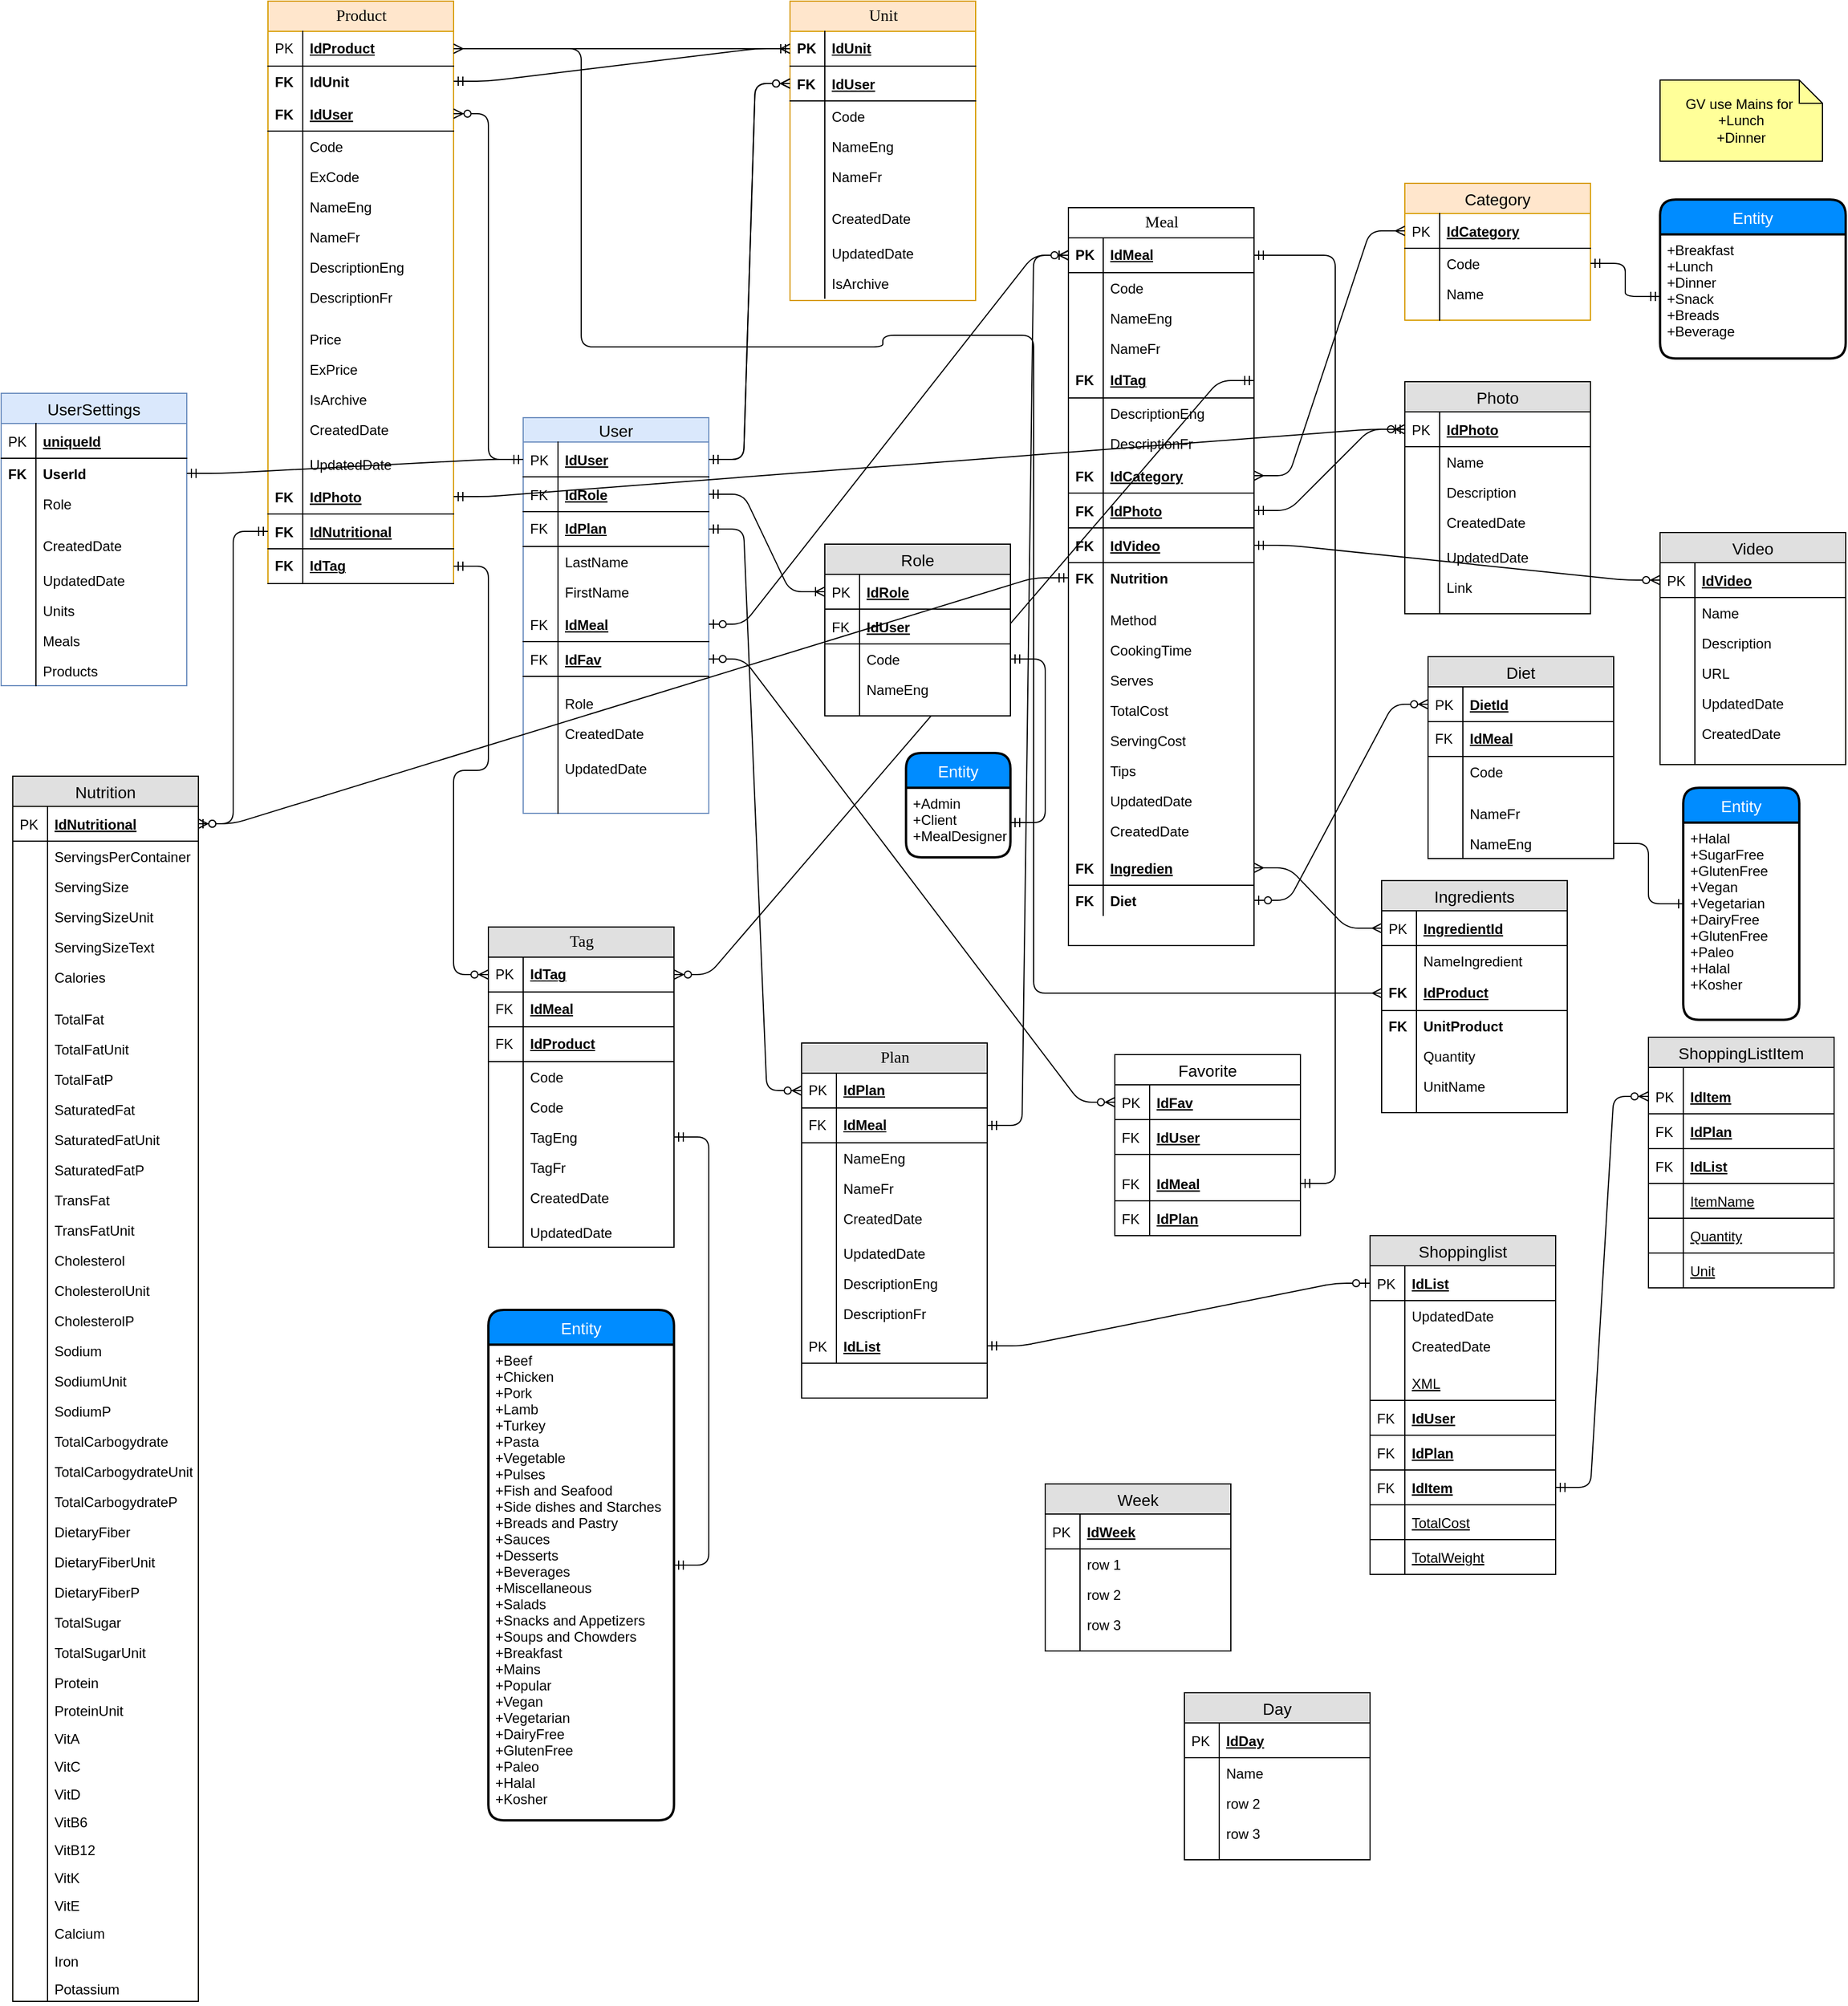<mxfile version="12.4.9" type="github">
  <diagram name="Page-1" id="e56a1550-8fbb-45ad-956c-1786394a9013">
    <mxGraphModel dx="2025" dy="547" grid="1" gridSize="10" guides="1" tooltips="1" connect="1" arrows="1" fold="1" page="1" pageScale="1" pageWidth="1100" pageHeight="850" background="#ffffff" math="0" shadow="0">
      <root>
        <mxCell id="0"/>
        <mxCell id="1" parent="0"/>
        <mxCell id="2e49270ec7c68f3f-8" value="Meal" style="swimlane;html=1;fontStyle=0;childLayout=stackLayout;horizontal=1;startSize=26;horizontalStack=0;resizeParent=1;resizeLast=0;collapsible=1;marginBottom=0;swimlaneFillColor=#ffffff;align=center;rounded=0;shadow=0;comic=0;labelBackgroundColor=none;strokeWidth=1;fontFamily=Verdana;fontSize=14;swimlaneLine=1;" parent="1" vertex="1">
          <mxGeometry x="400" y="220" width="160" height="636" as="geometry"/>
        </mxCell>
        <mxCell id="2e49270ec7c68f3f-9" value="IdMeal" style="shape=partialRectangle;top=0;left=0;right=0;bottom=1;html=1;align=left;verticalAlign=middle;fillColor=none;spacingLeft=34;spacingRight=4;whiteSpace=wrap;overflow=hidden;rotatable=0;points=[[0,0.5],[1,0.5]];portConstraint=eastwest;dropTarget=0;fontStyle=5;" parent="2e49270ec7c68f3f-8" vertex="1">
          <mxGeometry y="26" width="160" height="30" as="geometry"/>
        </mxCell>
        <mxCell id="2e49270ec7c68f3f-10" value="&lt;b&gt;PK&lt;/b&gt;" style="shape=partialRectangle;top=0;left=0;bottom=0;html=1;fillColor=none;align=left;verticalAlign=middle;spacingLeft=4;spacingRight=4;whiteSpace=wrap;overflow=hidden;rotatable=0;points=[];portConstraint=eastwest;part=1;" parent="2e49270ec7c68f3f-9" vertex="1" connectable="0">
          <mxGeometry width="30" height="30" as="geometry"/>
        </mxCell>
        <mxCell id="2e49270ec7c68f3f-13" value="Code" style="shape=partialRectangle;top=0;left=0;right=0;bottom=0;html=1;align=left;verticalAlign=top;fillColor=none;spacingLeft=34;spacingRight=4;whiteSpace=wrap;overflow=hidden;rotatable=0;points=[[0,0.5],[1,0.5]];portConstraint=eastwest;dropTarget=0;" parent="2e49270ec7c68f3f-8" vertex="1">
          <mxGeometry y="56" width="160" height="26" as="geometry"/>
        </mxCell>
        <mxCell id="2e49270ec7c68f3f-14" value="" style="shape=partialRectangle;top=0;left=0;bottom=0;html=1;fillColor=none;align=left;verticalAlign=top;spacingLeft=4;spacingRight=4;whiteSpace=wrap;overflow=hidden;rotatable=0;points=[];portConstraint=eastwest;part=1;" parent="2e49270ec7c68f3f-13" vertex="1" connectable="0">
          <mxGeometry width="30" height="26" as="geometry"/>
        </mxCell>
        <mxCell id="2e49270ec7c68f3f-11" value="NameEng" style="shape=partialRectangle;top=0;left=0;right=0;bottom=0;html=1;align=left;verticalAlign=top;fillColor=none;spacingLeft=34;spacingRight=4;whiteSpace=wrap;overflow=hidden;rotatable=0;points=[[0,0.5],[1,0.5]];portConstraint=eastwest;dropTarget=0;" parent="2e49270ec7c68f3f-8" vertex="1">
          <mxGeometry y="82" width="160" height="26" as="geometry"/>
        </mxCell>
        <mxCell id="2e49270ec7c68f3f-12" value="" style="shape=partialRectangle;top=0;left=0;bottom=0;html=1;fillColor=none;align=left;verticalAlign=top;spacingLeft=4;spacingRight=4;whiteSpace=wrap;overflow=hidden;rotatable=0;points=[];portConstraint=eastwest;part=1;" parent="2e49270ec7c68f3f-11" vertex="1" connectable="0">
          <mxGeometry width="30" height="26" as="geometry"/>
        </mxCell>
        <mxCell id="3Pjmh9iLADuukuUgpzBT-90" value="NameFr" style="shape=partialRectangle;top=0;left=0;right=0;bottom=0;html=1;align=left;verticalAlign=top;fillColor=none;spacingLeft=34;spacingRight=4;whiteSpace=wrap;overflow=hidden;rotatable=0;points=[[0,0.5],[1,0.5]];portConstraint=eastwest;dropTarget=0;" parent="2e49270ec7c68f3f-8" vertex="1">
          <mxGeometry y="108" width="160" height="26" as="geometry"/>
        </mxCell>
        <mxCell id="3Pjmh9iLADuukuUgpzBT-91" value="" style="shape=partialRectangle;top=0;left=0;bottom=0;html=1;fillColor=none;align=left;verticalAlign=top;spacingLeft=4;spacingRight=4;whiteSpace=wrap;overflow=hidden;rotatable=0;points=[];portConstraint=eastwest;part=1;" parent="3Pjmh9iLADuukuUgpzBT-90" vertex="1" connectable="0">
          <mxGeometry width="30" height="26" as="geometry"/>
        </mxCell>
        <mxCell id="3Pjmh9iLADuukuUgpzBT-104" value="IdTag" style="shape=partialRectangle;top=0;left=0;right=0;bottom=1;html=1;align=left;verticalAlign=middle;fillColor=none;spacingLeft=34;spacingRight=4;whiteSpace=wrap;overflow=hidden;rotatable=0;points=[[0,0.5],[1,0.5]];portConstraint=eastwest;dropTarget=0;fontStyle=5;" parent="2e49270ec7c68f3f-8" vertex="1">
          <mxGeometry y="134" width="160" height="30" as="geometry"/>
        </mxCell>
        <mxCell id="3Pjmh9iLADuukuUgpzBT-105" value="&lt;b&gt;FK&lt;/b&gt;" style="shape=partialRectangle;top=0;left=0;bottom=0;html=1;fillColor=none;align=left;verticalAlign=middle;spacingLeft=4;spacingRight=4;whiteSpace=wrap;overflow=hidden;rotatable=0;points=[];portConstraint=eastwest;part=1;" parent="3Pjmh9iLADuukuUgpzBT-104" vertex="1" connectable="0">
          <mxGeometry width="30" height="30" as="geometry"/>
        </mxCell>
        <mxCell id="3Pjmh9iLADuukuUgpzBT-236" value="DescriptionEng" style="shape=partialRectangle;top=0;left=0;right=0;bottom=0;align=left;verticalAlign=top;fillColor=none;spacingLeft=34;spacingRight=4;overflow=hidden;rotatable=0;points=[[0,0.5],[1,0.5]];portConstraint=eastwest;dropTarget=0;fontSize=12;" parent="2e49270ec7c68f3f-8" vertex="1">
          <mxGeometry y="164" width="160" height="26" as="geometry"/>
        </mxCell>
        <mxCell id="3Pjmh9iLADuukuUgpzBT-237" value="" style="shape=partialRectangle;top=0;left=0;bottom=0;fillColor=none;align=left;verticalAlign=top;spacingLeft=4;spacingRight=4;overflow=hidden;rotatable=0;points=[];portConstraint=eastwest;part=1;fontSize=12;" parent="3Pjmh9iLADuukuUgpzBT-236" vertex="1" connectable="0">
          <mxGeometry width="30" height="26" as="geometry"/>
        </mxCell>
        <mxCell id="3Pjmh9iLADuukuUgpzBT-238" value="DescriptionFr" style="shape=partialRectangle;top=0;left=0;right=0;bottom=0;align=left;verticalAlign=top;fillColor=none;spacingLeft=34;spacingRight=4;overflow=hidden;rotatable=0;points=[[0,0.5],[1,0.5]];portConstraint=eastwest;dropTarget=0;fontSize=12;" parent="2e49270ec7c68f3f-8" vertex="1">
          <mxGeometry y="190" width="160" height="26" as="geometry"/>
        </mxCell>
        <mxCell id="3Pjmh9iLADuukuUgpzBT-239" value="" style="shape=partialRectangle;top=0;left=0;bottom=0;fillColor=none;align=left;verticalAlign=top;spacingLeft=4;spacingRight=4;overflow=hidden;rotatable=0;points=[];portConstraint=eastwest;part=1;fontSize=12;" parent="3Pjmh9iLADuukuUgpzBT-238" vertex="1" connectable="0">
          <mxGeometry width="30" height="26" as="geometry"/>
        </mxCell>
        <mxCell id="3Pjmh9iLADuukuUgpzBT-193" value="IdCategory" style="shape=partialRectangle;top=0;left=0;right=0;bottom=1;align=left;verticalAlign=middle;fillColor=none;spacingLeft=34;spacingRight=4;overflow=hidden;rotatable=0;points=[[0,0.5],[1,0.5]];portConstraint=eastwest;dropTarget=0;fontStyle=5;fontSize=12;" parent="2e49270ec7c68f3f-8" vertex="1">
          <mxGeometry y="216" width="160" height="30" as="geometry"/>
        </mxCell>
        <mxCell id="3Pjmh9iLADuukuUgpzBT-194" value="FK" style="shape=partialRectangle;top=0;left=0;bottom=0;fillColor=none;align=left;verticalAlign=middle;spacingLeft=4;spacingRight=4;overflow=hidden;rotatable=0;points=[];portConstraint=eastwest;part=1;fontSize=12;fontStyle=1" parent="3Pjmh9iLADuukuUgpzBT-193" vertex="1" connectable="0">
          <mxGeometry width="30" height="30" as="geometry"/>
        </mxCell>
        <mxCell id="3Pjmh9iLADuukuUgpzBT-210" value="IdPhoto" style="shape=partialRectangle;top=0;left=0;right=0;bottom=1;align=left;verticalAlign=middle;fillColor=none;spacingLeft=34;spacingRight=4;overflow=hidden;rotatable=0;points=[[0,0.5],[1,0.5]];portConstraint=eastwest;dropTarget=0;fontStyle=5;fontSize=12;" parent="2e49270ec7c68f3f-8" vertex="1">
          <mxGeometry y="246" width="160" height="30" as="geometry"/>
        </mxCell>
        <mxCell id="3Pjmh9iLADuukuUgpzBT-211" value="FK" style="shape=partialRectangle;top=0;left=0;bottom=0;fillColor=none;align=left;verticalAlign=middle;spacingLeft=4;spacingRight=4;overflow=hidden;rotatable=0;points=[];portConstraint=eastwest;part=1;fontSize=12;fontStyle=1" parent="3Pjmh9iLADuukuUgpzBT-210" vertex="1" connectable="0">
          <mxGeometry width="30" height="30" as="geometry"/>
        </mxCell>
        <mxCell id="3Pjmh9iLADuukuUgpzBT-227" value="IdVideo" style="shape=partialRectangle;top=0;left=0;right=0;bottom=1;align=left;verticalAlign=middle;fillColor=none;spacingLeft=34;spacingRight=4;overflow=hidden;rotatable=0;points=[[0,0.5],[1,0.5]];portConstraint=eastwest;dropTarget=0;fontStyle=5;fontSize=12;" parent="2e49270ec7c68f3f-8" vertex="1">
          <mxGeometry y="276" width="160" height="30" as="geometry"/>
        </mxCell>
        <mxCell id="3Pjmh9iLADuukuUgpzBT-228" value="FK" style="shape=partialRectangle;top=0;left=0;bottom=0;fillColor=none;align=left;verticalAlign=middle;spacingLeft=4;spacingRight=4;overflow=hidden;rotatable=0;points=[];portConstraint=eastwest;part=1;fontSize=12;fontStyle=1" parent="3Pjmh9iLADuukuUgpzBT-227" vertex="1" connectable="0">
          <mxGeometry width="30" height="30" as="geometry"/>
        </mxCell>
        <mxCell id="3Pjmh9iLADuukuUgpzBT-229" value="Nutrition" style="shape=partialRectangle;top=0;left=0;right=0;bottom=0;html=1;align=left;verticalAlign=top;fillColor=none;spacingLeft=34;spacingRight=4;whiteSpace=wrap;overflow=hidden;rotatable=0;points=[[0,0.5],[1,0.5]];portConstraint=eastwest;dropTarget=0;fontStyle=1" parent="2e49270ec7c68f3f-8" vertex="1">
          <mxGeometry y="306" width="160" height="26" as="geometry"/>
        </mxCell>
        <mxCell id="3Pjmh9iLADuukuUgpzBT-230" value="FK" style="shape=partialRectangle;top=0;left=0;bottom=0;html=1;fillColor=none;align=left;verticalAlign=top;spacingLeft=4;spacingRight=4;whiteSpace=wrap;overflow=hidden;rotatable=0;points=[];portConstraint=eastwest;part=1;fontStyle=1" parent="3Pjmh9iLADuukuUgpzBT-229" vertex="1" connectable="0">
          <mxGeometry width="30" height="26" as="geometry"/>
        </mxCell>
        <mxCell id="2e49270ec7c68f3f-17" value="" style="shape=partialRectangle;top=0;left=0;right=0;bottom=0;html=1;align=left;verticalAlign=top;fillColor=none;spacingLeft=34;spacingRight=4;whiteSpace=wrap;overflow=hidden;rotatable=0;points=[[0,0.5],[1,0.5]];portConstraint=eastwest;dropTarget=0;" parent="2e49270ec7c68f3f-8" vertex="1">
          <mxGeometry y="332" width="160" height="10" as="geometry"/>
        </mxCell>
        <mxCell id="2e49270ec7c68f3f-18" value="" style="shape=partialRectangle;top=0;left=0;bottom=0;html=1;fillColor=none;align=left;verticalAlign=top;spacingLeft=4;spacingRight=4;whiteSpace=wrap;overflow=hidden;rotatable=0;points=[];portConstraint=eastwest;part=1;" parent="2e49270ec7c68f3f-17" vertex="1" connectable="0">
          <mxGeometry width="30" height="10" as="geometry"/>
        </mxCell>
        <mxCell id="hB2kX-DM1b2XkG8bsofA-88" value="Method" style="shape=partialRectangle;top=0;left=0;right=0;bottom=0;html=1;align=left;verticalAlign=top;fillColor=none;spacingLeft=34;spacingRight=4;whiteSpace=wrap;overflow=hidden;rotatable=0;points=[[0,0.5],[1,0.5]];portConstraint=eastwest;dropTarget=0;fontStyle=0" vertex="1" parent="2e49270ec7c68f3f-8">
          <mxGeometry y="342" width="160" height="26" as="geometry"/>
        </mxCell>
        <mxCell id="hB2kX-DM1b2XkG8bsofA-89" value="" style="shape=partialRectangle;top=0;left=0;bottom=0;html=1;fillColor=none;align=left;verticalAlign=top;spacingLeft=4;spacingRight=4;whiteSpace=wrap;overflow=hidden;rotatable=0;points=[];portConstraint=eastwest;part=1;fontStyle=1" vertex="1" connectable="0" parent="hB2kX-DM1b2XkG8bsofA-88">
          <mxGeometry width="30" height="26" as="geometry"/>
        </mxCell>
        <mxCell id="3Pjmh9iLADuukuUgpzBT-329" value="CookingTime" style="shape=partialRectangle;top=0;left=0;right=0;bottom=0;html=1;align=left;verticalAlign=top;fillColor=none;spacingLeft=34;spacingRight=4;whiteSpace=wrap;overflow=hidden;rotatable=0;points=[[0,0.5],[1,0.5]];portConstraint=eastwest;dropTarget=0;fontStyle=0" parent="2e49270ec7c68f3f-8" vertex="1">
          <mxGeometry y="368" width="160" height="26" as="geometry"/>
        </mxCell>
        <mxCell id="3Pjmh9iLADuukuUgpzBT-330" value="" style="shape=partialRectangle;top=0;left=0;bottom=0;html=1;fillColor=none;align=left;verticalAlign=top;spacingLeft=4;spacingRight=4;whiteSpace=wrap;overflow=hidden;rotatable=0;points=[];portConstraint=eastwest;part=1;fontStyle=1" parent="3Pjmh9iLADuukuUgpzBT-329" vertex="1" connectable="0">
          <mxGeometry width="30" height="26" as="geometry"/>
        </mxCell>
        <mxCell id="3Pjmh9iLADuukuUgpzBT-331" value="Serves" style="shape=partialRectangle;top=0;left=0;right=0;bottom=0;html=1;align=left;verticalAlign=top;fillColor=none;spacingLeft=34;spacingRight=4;whiteSpace=wrap;overflow=hidden;rotatable=0;points=[[0,0.5],[1,0.5]];portConstraint=eastwest;dropTarget=0;fontStyle=0" parent="2e49270ec7c68f3f-8" vertex="1">
          <mxGeometry y="394" width="160" height="26" as="geometry"/>
        </mxCell>
        <mxCell id="3Pjmh9iLADuukuUgpzBT-332" value="" style="shape=partialRectangle;top=0;left=0;bottom=0;html=1;fillColor=none;align=left;verticalAlign=top;spacingLeft=4;spacingRight=4;whiteSpace=wrap;overflow=hidden;rotatable=0;points=[];portConstraint=eastwest;part=1;fontStyle=1" parent="3Pjmh9iLADuukuUgpzBT-331" vertex="1" connectable="0">
          <mxGeometry width="30" height="26" as="geometry"/>
        </mxCell>
        <mxCell id="hB2kX-DM1b2XkG8bsofA-84" value="TotalCost" style="shape=partialRectangle;top=0;left=0;right=0;bottom=0;html=1;align=left;verticalAlign=top;fillColor=none;spacingLeft=34;spacingRight=4;whiteSpace=wrap;overflow=hidden;rotatable=0;points=[[0,0.5],[1,0.5]];portConstraint=eastwest;dropTarget=0;fontStyle=0" vertex="1" parent="2e49270ec7c68f3f-8">
          <mxGeometry y="420" width="160" height="26" as="geometry"/>
        </mxCell>
        <mxCell id="hB2kX-DM1b2XkG8bsofA-85" value="" style="shape=partialRectangle;top=0;left=0;bottom=0;html=1;fillColor=none;align=left;verticalAlign=top;spacingLeft=4;spacingRight=4;whiteSpace=wrap;overflow=hidden;rotatable=0;points=[];portConstraint=eastwest;part=1;fontStyle=1" vertex="1" connectable="0" parent="hB2kX-DM1b2XkG8bsofA-84">
          <mxGeometry width="30" height="26" as="geometry"/>
        </mxCell>
        <mxCell id="hB2kX-DM1b2XkG8bsofA-86" value="ServingCost" style="shape=partialRectangle;top=0;left=0;right=0;bottom=0;html=1;align=left;verticalAlign=top;fillColor=none;spacingLeft=34;spacingRight=4;whiteSpace=wrap;overflow=hidden;rotatable=0;points=[[0,0.5],[1,0.5]];portConstraint=eastwest;dropTarget=0;fontStyle=0" vertex="1" parent="2e49270ec7c68f3f-8">
          <mxGeometry y="446" width="160" height="26" as="geometry"/>
        </mxCell>
        <mxCell id="hB2kX-DM1b2XkG8bsofA-87" value="" style="shape=partialRectangle;top=0;left=0;bottom=0;html=1;fillColor=none;align=left;verticalAlign=top;spacingLeft=4;spacingRight=4;whiteSpace=wrap;overflow=hidden;rotatable=0;points=[];portConstraint=eastwest;part=1;fontStyle=1" vertex="1" connectable="0" parent="hB2kX-DM1b2XkG8bsofA-86">
          <mxGeometry width="30" height="26" as="geometry"/>
        </mxCell>
        <mxCell id="3Pjmh9iLADuukuUgpzBT-333" value="Tips" style="shape=partialRectangle;top=0;left=0;right=0;bottom=0;html=1;align=left;verticalAlign=top;fillColor=none;spacingLeft=34;spacingRight=4;whiteSpace=wrap;overflow=hidden;rotatable=0;points=[[0,0.5],[1,0.5]];portConstraint=eastwest;dropTarget=0;fontStyle=0" parent="2e49270ec7c68f3f-8" vertex="1">
          <mxGeometry y="472" width="160" height="26" as="geometry"/>
        </mxCell>
        <mxCell id="3Pjmh9iLADuukuUgpzBT-334" value="" style="shape=partialRectangle;top=0;left=0;bottom=0;html=1;fillColor=none;align=left;verticalAlign=top;spacingLeft=4;spacingRight=4;whiteSpace=wrap;overflow=hidden;rotatable=0;points=[];portConstraint=eastwest;part=1;fontStyle=1" parent="3Pjmh9iLADuukuUgpzBT-333" vertex="1" connectable="0">
          <mxGeometry width="30" height="26" as="geometry"/>
        </mxCell>
        <mxCell id="hB2kX-DM1b2XkG8bsofA-7" value="UpdatedDate" style="shape=partialRectangle;top=0;left=0;right=0;bottom=0;html=1;align=left;verticalAlign=top;fillColor=none;spacingLeft=34;spacingRight=4;whiteSpace=wrap;overflow=hidden;rotatable=0;points=[[0,0.5],[1,0.5]];portConstraint=eastwest;dropTarget=0;" vertex="1" parent="2e49270ec7c68f3f-8">
          <mxGeometry y="498" width="160" height="26" as="geometry"/>
        </mxCell>
        <mxCell id="hB2kX-DM1b2XkG8bsofA-8" value="" style="shape=partialRectangle;top=0;left=0;bottom=0;html=1;fillColor=none;align=left;verticalAlign=top;spacingLeft=4;spacingRight=4;whiteSpace=wrap;overflow=hidden;rotatable=0;points=[];portConstraint=eastwest;part=1;" vertex="1" connectable="0" parent="hB2kX-DM1b2XkG8bsofA-7">
          <mxGeometry width="30" height="26" as="geometry"/>
        </mxCell>
        <mxCell id="hB2kX-DM1b2XkG8bsofA-5" value="CreatedDate" style="shape=partialRectangle;top=0;left=0;right=0;bottom=0;html=1;align=left;verticalAlign=top;fillColor=none;spacingLeft=34;spacingRight=4;whiteSpace=wrap;overflow=hidden;rotatable=0;points=[[0,0.5],[1,0.5]];portConstraint=eastwest;dropTarget=0;" vertex="1" parent="2e49270ec7c68f3f-8">
          <mxGeometry y="524" width="160" height="30" as="geometry"/>
        </mxCell>
        <mxCell id="hB2kX-DM1b2XkG8bsofA-6" value="" style="shape=partialRectangle;top=0;left=0;bottom=0;html=1;fillColor=none;align=left;verticalAlign=top;spacingLeft=4;spacingRight=4;whiteSpace=wrap;overflow=hidden;rotatable=0;points=[];portConstraint=eastwest;part=1;" vertex="1" connectable="0" parent="hB2kX-DM1b2XkG8bsofA-5">
          <mxGeometry width="30" height="30.0" as="geometry"/>
        </mxCell>
        <mxCell id="hB2kX-DM1b2XkG8bsofA-114" value="Ingredien" style="shape=partialRectangle;top=0;left=0;right=0;bottom=1;align=left;verticalAlign=middle;fillColor=none;spacingLeft=34;spacingRight=4;overflow=hidden;rotatable=0;points=[[0,0.5],[1,0.5]];portConstraint=eastwest;dropTarget=0;fontStyle=5;fontSize=12;" vertex="1" parent="2e49270ec7c68f3f-8">
          <mxGeometry y="554" width="160" height="30" as="geometry"/>
        </mxCell>
        <mxCell id="hB2kX-DM1b2XkG8bsofA-115" value="FK" style="shape=partialRectangle;top=0;left=0;bottom=0;fillColor=none;align=left;verticalAlign=middle;spacingLeft=4;spacingRight=4;overflow=hidden;rotatable=0;points=[];portConstraint=eastwest;part=1;fontSize=12;fontStyle=1" vertex="1" connectable="0" parent="hB2kX-DM1b2XkG8bsofA-114">
          <mxGeometry width="30" height="30" as="geometry"/>
        </mxCell>
        <mxCell id="hB2kX-DM1b2XkG8bsofA-148" value="Diet" style="shape=partialRectangle;top=0;left=0;right=0;bottom=0;html=1;align=left;verticalAlign=top;fillColor=none;spacingLeft=34;spacingRight=4;whiteSpace=wrap;overflow=hidden;rotatable=0;points=[[0,0.5],[1,0.5]];portConstraint=eastwest;dropTarget=0;fontStyle=1" vertex="1" parent="2e49270ec7c68f3f-8">
          <mxGeometry y="584" width="160" height="26" as="geometry"/>
        </mxCell>
        <mxCell id="hB2kX-DM1b2XkG8bsofA-149" value="FK" style="shape=partialRectangle;top=0;left=0;bottom=0;html=1;fillColor=none;align=left;verticalAlign=top;spacingLeft=4;spacingRight=4;whiteSpace=wrap;overflow=hidden;rotatable=0;points=[];portConstraint=eastwest;part=1;fontStyle=1" vertex="1" connectable="0" parent="hB2kX-DM1b2XkG8bsofA-148">
          <mxGeometry width="30" height="26" as="geometry"/>
        </mxCell>
        <mxCell id="2e49270ec7c68f3f-19" value="Product" style="swimlane;html=1;fontStyle=0;childLayout=stackLayout;horizontal=1;startSize=26;fillColor=#ffe6cc;horizontalStack=0;resizeParent=1;resizeLast=0;collapsible=1;marginBottom=0;swimlaneFillColor=#ffffff;align=center;rounded=0;shadow=0;comic=0;labelBackgroundColor=none;strokeWidth=1;fontFamily=Verdana;fontSize=14;strokeColor=#d79b00;" parent="1" vertex="1">
          <mxGeometry x="-290" y="42" width="160" height="502" as="geometry"/>
        </mxCell>
        <mxCell id="2e49270ec7c68f3f-20" value="IdProduct" style="shape=partialRectangle;top=0;left=0;right=0;bottom=1;html=1;align=left;verticalAlign=middle;fillColor=none;spacingLeft=34;spacingRight=4;whiteSpace=wrap;overflow=hidden;rotatable=0;points=[[0,0.5],[1,0.5]];portConstraint=eastwest;dropTarget=0;fontStyle=5;" parent="2e49270ec7c68f3f-19" vertex="1">
          <mxGeometry y="26" width="160" height="30" as="geometry"/>
        </mxCell>
        <mxCell id="2e49270ec7c68f3f-21" value="PK" style="shape=partialRectangle;top=0;left=0;bottom=0;html=1;fillColor=none;align=left;verticalAlign=middle;spacingLeft=4;spacingRight=4;whiteSpace=wrap;overflow=hidden;rotatable=0;points=[];portConstraint=eastwest;part=1;" parent="2e49270ec7c68f3f-20" vertex="1" connectable="0">
          <mxGeometry width="30" height="30" as="geometry"/>
        </mxCell>
        <mxCell id="2e49270ec7c68f3f-26" value="IdUnit" style="shape=partialRectangle;top=0;left=0;right=0;bottom=0;html=1;align=left;verticalAlign=top;fillColor=none;spacingLeft=34;spacingRight=4;whiteSpace=wrap;overflow=hidden;rotatable=0;points=[[0,0.5],[1,0.5]];portConstraint=eastwest;dropTarget=0;fontStyle=1" parent="2e49270ec7c68f3f-19" vertex="1">
          <mxGeometry y="56" width="160" height="26" as="geometry"/>
        </mxCell>
        <mxCell id="2e49270ec7c68f3f-27" value="FK" style="shape=partialRectangle;top=0;left=0;bottom=0;html=1;fillColor=none;align=left;verticalAlign=top;spacingLeft=4;spacingRight=4;whiteSpace=wrap;overflow=hidden;rotatable=0;points=[];portConstraint=eastwest;part=1;fontStyle=1" parent="2e49270ec7c68f3f-26" vertex="1" connectable="0">
          <mxGeometry width="30" height="26" as="geometry"/>
        </mxCell>
        <mxCell id="3Pjmh9iLADuukuUgpzBT-77" value="IdUser" style="shape=partialRectangle;top=0;left=0;right=0;bottom=1;align=left;verticalAlign=middle;fillColor=none;spacingLeft=34;spacingRight=4;overflow=hidden;rotatable=0;points=[[0,0.5],[1,0.5]];portConstraint=eastwest;dropTarget=0;fontStyle=5;fontSize=12;" parent="2e49270ec7c68f3f-19" vertex="1">
          <mxGeometry y="82" width="160" height="30" as="geometry"/>
        </mxCell>
        <mxCell id="3Pjmh9iLADuukuUgpzBT-78" value="FK" style="shape=partialRectangle;top=0;left=0;bottom=0;fillColor=none;align=left;verticalAlign=middle;spacingLeft=4;spacingRight=4;overflow=hidden;rotatable=0;points=[];portConstraint=eastwest;part=1;fontSize=12;fontStyle=1" parent="3Pjmh9iLADuukuUgpzBT-77" vertex="1" connectable="0">
          <mxGeometry width="30" height="30" as="geometry"/>
        </mxCell>
        <mxCell id="2e49270ec7c68f3f-22" value="Code" style="shape=partialRectangle;top=0;left=0;right=0;bottom=0;html=1;align=left;verticalAlign=top;fillColor=none;spacingLeft=34;spacingRight=4;whiteSpace=wrap;overflow=hidden;rotatable=0;points=[[0,0.5],[1,0.5]];portConstraint=eastwest;dropTarget=0;" parent="2e49270ec7c68f3f-19" vertex="1">
          <mxGeometry y="112" width="160" height="26" as="geometry"/>
        </mxCell>
        <mxCell id="2e49270ec7c68f3f-23" value="" style="shape=partialRectangle;top=0;left=0;bottom=0;html=1;fillColor=none;align=left;verticalAlign=top;spacingLeft=4;spacingRight=4;whiteSpace=wrap;overflow=hidden;rotatable=0;points=[];portConstraint=eastwest;part=1;" parent="2e49270ec7c68f3f-22" vertex="1" connectable="0">
          <mxGeometry width="30" height="26" as="geometry"/>
        </mxCell>
        <mxCell id="3Pjmh9iLADuukuUgpzBT-45" value="ExCode" style="shape=partialRectangle;top=0;left=0;right=0;bottom=0;html=1;align=left;verticalAlign=top;fillColor=none;spacingLeft=34;spacingRight=4;whiteSpace=wrap;overflow=hidden;rotatable=0;points=[[0,0.5],[1,0.5]];portConstraint=eastwest;dropTarget=0;" parent="2e49270ec7c68f3f-19" vertex="1">
          <mxGeometry y="138" width="160" height="26" as="geometry"/>
        </mxCell>
        <mxCell id="3Pjmh9iLADuukuUgpzBT-46" value="" style="shape=partialRectangle;top=0;left=0;bottom=0;html=1;fillColor=none;align=left;verticalAlign=top;spacingLeft=4;spacingRight=4;whiteSpace=wrap;overflow=hidden;rotatable=0;points=[];portConstraint=eastwest;part=1;" parent="3Pjmh9iLADuukuUgpzBT-45" vertex="1" connectable="0">
          <mxGeometry width="30" height="26" as="geometry"/>
        </mxCell>
        <mxCell id="2e49270ec7c68f3f-24" value="NameEng" style="shape=partialRectangle;top=0;left=0;right=0;bottom=0;html=1;align=left;verticalAlign=top;fillColor=none;spacingLeft=34;spacingRight=4;whiteSpace=wrap;overflow=hidden;rotatable=0;points=[[0,0.5],[1,0.5]];portConstraint=eastwest;dropTarget=0;" parent="2e49270ec7c68f3f-19" vertex="1">
          <mxGeometry y="164" width="160" height="26" as="geometry"/>
        </mxCell>
        <mxCell id="2e49270ec7c68f3f-25" value="" style="shape=partialRectangle;top=0;left=0;bottom=0;html=1;fillColor=none;align=left;verticalAlign=top;spacingLeft=4;spacingRight=4;whiteSpace=wrap;overflow=hidden;rotatable=0;points=[];portConstraint=eastwest;part=1;" parent="2e49270ec7c68f3f-24" vertex="1" connectable="0">
          <mxGeometry width="30" height="26" as="geometry"/>
        </mxCell>
        <mxCell id="3Pjmh9iLADuukuUgpzBT-51" value="NameFr" style="shape=partialRectangle;top=0;left=0;right=0;bottom=0;html=1;align=left;verticalAlign=top;fillColor=none;spacingLeft=34;spacingRight=4;whiteSpace=wrap;overflow=hidden;rotatable=0;points=[[0,0.5],[1,0.5]];portConstraint=eastwest;dropTarget=0;" parent="2e49270ec7c68f3f-19" vertex="1">
          <mxGeometry y="190" width="160" height="26" as="geometry"/>
        </mxCell>
        <mxCell id="3Pjmh9iLADuukuUgpzBT-52" value="" style="shape=partialRectangle;top=0;left=0;bottom=0;html=1;fillColor=none;align=left;verticalAlign=top;spacingLeft=4;spacingRight=4;whiteSpace=wrap;overflow=hidden;rotatable=0;points=[];portConstraint=eastwest;part=1;" parent="3Pjmh9iLADuukuUgpzBT-51" vertex="1" connectable="0">
          <mxGeometry width="30" height="26" as="geometry"/>
        </mxCell>
        <mxCell id="3Pjmh9iLADuukuUgpzBT-47" value="DescriptionEng" style="shape=partialRectangle;top=0;left=0;right=0;bottom=0;html=1;align=left;verticalAlign=top;fillColor=none;spacingLeft=34;spacingRight=4;whiteSpace=wrap;overflow=hidden;rotatable=0;points=[[0,0.5],[1,0.5]];portConstraint=eastwest;dropTarget=0;" parent="2e49270ec7c68f3f-19" vertex="1">
          <mxGeometry y="216" width="160" height="26" as="geometry"/>
        </mxCell>
        <mxCell id="3Pjmh9iLADuukuUgpzBT-48" value="" style="shape=partialRectangle;top=0;left=0;bottom=0;html=1;fillColor=none;align=left;verticalAlign=top;spacingLeft=4;spacingRight=4;whiteSpace=wrap;overflow=hidden;rotatable=0;points=[];portConstraint=eastwest;part=1;" parent="3Pjmh9iLADuukuUgpzBT-47" vertex="1" connectable="0">
          <mxGeometry width="30" height="26" as="geometry"/>
        </mxCell>
        <mxCell id="3Pjmh9iLADuukuUgpzBT-53" value="DescriptionFr" style="shape=partialRectangle;top=0;left=0;right=0;bottom=0;html=1;align=left;verticalAlign=top;fillColor=none;spacingLeft=34;spacingRight=4;whiteSpace=wrap;overflow=hidden;rotatable=0;points=[[0,0.5],[1,0.5]];portConstraint=eastwest;dropTarget=0;" parent="2e49270ec7c68f3f-19" vertex="1">
          <mxGeometry y="242" width="160" height="26" as="geometry"/>
        </mxCell>
        <mxCell id="3Pjmh9iLADuukuUgpzBT-54" value="" style="shape=partialRectangle;top=0;left=0;bottom=0;html=1;fillColor=none;align=left;verticalAlign=top;spacingLeft=4;spacingRight=4;whiteSpace=wrap;overflow=hidden;rotatable=0;points=[];portConstraint=eastwest;part=1;" parent="3Pjmh9iLADuukuUgpzBT-53" vertex="1" connectable="0">
          <mxGeometry width="30" height="26" as="geometry"/>
        </mxCell>
        <mxCell id="2e49270ec7c68f3f-28" value="" style="shape=partialRectangle;top=0;left=0;right=0;bottom=0;html=1;align=left;verticalAlign=top;fillColor=none;spacingLeft=34;spacingRight=4;whiteSpace=wrap;overflow=hidden;rotatable=0;points=[[0,0.5],[1,0.5]];portConstraint=eastwest;dropTarget=0;" parent="2e49270ec7c68f3f-19" vertex="1">
          <mxGeometry y="268" width="160" height="10" as="geometry"/>
        </mxCell>
        <mxCell id="2e49270ec7c68f3f-29" value="" style="shape=partialRectangle;top=0;left=0;bottom=0;html=1;fillColor=none;align=left;verticalAlign=top;spacingLeft=4;spacingRight=4;whiteSpace=wrap;overflow=hidden;rotatable=0;points=[];portConstraint=eastwest;part=1;" parent="2e49270ec7c68f3f-28" vertex="1" connectable="0">
          <mxGeometry width="30" height="10" as="geometry"/>
        </mxCell>
        <mxCell id="3Pjmh9iLADuukuUgpzBT-9" value="Price" style="shape=partialRectangle;top=0;left=0;right=0;bottom=0;html=1;align=left;verticalAlign=top;fillColor=none;spacingLeft=34;spacingRight=4;whiteSpace=wrap;overflow=hidden;rotatable=0;points=[[0,0.5],[1,0.5]];portConstraint=eastwest;dropTarget=0;" parent="2e49270ec7c68f3f-19" vertex="1">
          <mxGeometry y="278" width="160" height="26" as="geometry"/>
        </mxCell>
        <mxCell id="3Pjmh9iLADuukuUgpzBT-10" value="" style="shape=partialRectangle;top=0;left=0;bottom=0;html=1;fillColor=none;align=left;verticalAlign=top;spacingLeft=4;spacingRight=4;whiteSpace=wrap;overflow=hidden;rotatable=0;points=[];portConstraint=eastwest;part=1;" parent="3Pjmh9iLADuukuUgpzBT-9" vertex="1" connectable="0">
          <mxGeometry width="30" height="26" as="geometry"/>
        </mxCell>
        <mxCell id="3Pjmh9iLADuukuUgpzBT-11" value="ExPrice" style="shape=partialRectangle;top=0;left=0;right=0;bottom=0;html=1;align=left;verticalAlign=top;fillColor=none;spacingLeft=34;spacingRight=4;whiteSpace=wrap;overflow=hidden;rotatable=0;points=[[0,0.5],[1,0.5]];portConstraint=eastwest;dropTarget=0;" parent="2e49270ec7c68f3f-19" vertex="1">
          <mxGeometry y="304" width="160" height="26" as="geometry"/>
        </mxCell>
        <mxCell id="3Pjmh9iLADuukuUgpzBT-12" value="" style="shape=partialRectangle;top=0;left=0;bottom=0;html=1;fillColor=none;align=left;verticalAlign=top;spacingLeft=4;spacingRight=4;whiteSpace=wrap;overflow=hidden;rotatable=0;points=[];portConstraint=eastwest;part=1;" parent="3Pjmh9iLADuukuUgpzBT-11" vertex="1" connectable="0">
          <mxGeometry width="30" height="26" as="geometry"/>
        </mxCell>
        <mxCell id="3Pjmh9iLADuukuUgpzBT-43" value="IsArchive" style="shape=partialRectangle;top=0;left=0;right=0;bottom=0;html=1;align=left;verticalAlign=top;fillColor=none;spacingLeft=34;spacingRight=4;whiteSpace=wrap;overflow=hidden;rotatable=0;points=[[0,0.5],[1,0.5]];portConstraint=eastwest;dropTarget=0;" parent="2e49270ec7c68f3f-19" vertex="1">
          <mxGeometry y="330" width="160" height="26" as="geometry"/>
        </mxCell>
        <mxCell id="3Pjmh9iLADuukuUgpzBT-44" value="" style="shape=partialRectangle;top=0;left=0;bottom=0;html=1;fillColor=none;align=left;verticalAlign=top;spacingLeft=4;spacingRight=4;whiteSpace=wrap;overflow=hidden;rotatable=0;points=[];portConstraint=eastwest;part=1;" parent="3Pjmh9iLADuukuUgpzBT-43" vertex="1" connectable="0">
          <mxGeometry width="30" height="26" as="geometry"/>
        </mxCell>
        <mxCell id="3Pjmh9iLADuukuUgpzBT-1" value="CreatedDate" style="shape=partialRectangle;top=0;left=0;right=0;bottom=0;html=1;align=left;verticalAlign=top;fillColor=none;spacingLeft=34;spacingRight=4;whiteSpace=wrap;overflow=hidden;rotatable=0;points=[[0,0.5],[1,0.5]];portConstraint=eastwest;dropTarget=0;" parent="2e49270ec7c68f3f-19" vertex="1">
          <mxGeometry y="356" width="160" height="30" as="geometry"/>
        </mxCell>
        <mxCell id="3Pjmh9iLADuukuUgpzBT-2" value="" style="shape=partialRectangle;top=0;left=0;bottom=0;html=1;fillColor=none;align=left;verticalAlign=top;spacingLeft=4;spacingRight=4;whiteSpace=wrap;overflow=hidden;rotatable=0;points=[];portConstraint=eastwest;part=1;" parent="3Pjmh9iLADuukuUgpzBT-1" vertex="1" connectable="0">
          <mxGeometry width="30" height="30.0" as="geometry"/>
        </mxCell>
        <mxCell id="3Pjmh9iLADuukuUgpzBT-62" value="UpdatedDate" style="shape=partialRectangle;top=0;left=0;right=0;bottom=0;html=1;align=left;verticalAlign=top;fillColor=none;spacingLeft=34;spacingRight=4;whiteSpace=wrap;overflow=hidden;rotatable=0;points=[[0,0.5],[1,0.5]];portConstraint=eastwest;dropTarget=0;" parent="2e49270ec7c68f3f-19" vertex="1">
          <mxGeometry y="386" width="160" height="26" as="geometry"/>
        </mxCell>
        <mxCell id="3Pjmh9iLADuukuUgpzBT-63" value="" style="shape=partialRectangle;top=0;left=0;bottom=0;html=1;fillColor=none;align=left;verticalAlign=top;spacingLeft=4;spacingRight=4;whiteSpace=wrap;overflow=hidden;rotatable=0;points=[];portConstraint=eastwest;part=1;" parent="3Pjmh9iLADuukuUgpzBT-62" vertex="1" connectable="0">
          <mxGeometry width="30" height="26" as="geometry"/>
        </mxCell>
        <mxCell id="hB2kX-DM1b2XkG8bsofA-197" value="IdPhoto" style="shape=partialRectangle;top=0;left=0;right=0;bottom=1;align=left;verticalAlign=middle;fillColor=none;spacingLeft=34;spacingRight=4;overflow=hidden;rotatable=0;points=[[0,0.5],[1,0.5]];portConstraint=eastwest;dropTarget=0;fontStyle=5;fontSize=12;" vertex="1" parent="2e49270ec7c68f3f-19">
          <mxGeometry y="412" width="160" height="30" as="geometry"/>
        </mxCell>
        <mxCell id="hB2kX-DM1b2XkG8bsofA-198" value="FK" style="shape=partialRectangle;top=0;left=0;bottom=0;fillColor=none;align=left;verticalAlign=middle;spacingLeft=4;spacingRight=4;overflow=hidden;rotatable=0;points=[];portConstraint=eastwest;part=1;fontSize=12;fontStyle=1" vertex="1" connectable="0" parent="hB2kX-DM1b2XkG8bsofA-197">
          <mxGeometry width="30" height="30" as="geometry"/>
        </mxCell>
        <mxCell id="hB2kX-DM1b2XkG8bsofA-25" value="IdNutritional" style="shape=partialRectangle;top=0;left=0;right=0;bottom=1;align=left;verticalAlign=middle;fillColor=none;spacingLeft=34;spacingRight=4;overflow=hidden;rotatable=0;points=[[0,0.5],[1,0.5]];portConstraint=eastwest;dropTarget=0;fontStyle=5;fontSize=12;" vertex="1" parent="2e49270ec7c68f3f-19">
          <mxGeometry y="442" width="160" height="30" as="geometry"/>
        </mxCell>
        <mxCell id="hB2kX-DM1b2XkG8bsofA-26" value="FK" style="shape=partialRectangle;top=0;left=0;bottom=0;fillColor=none;align=left;verticalAlign=middle;spacingLeft=4;spacingRight=4;overflow=hidden;rotatable=0;points=[];portConstraint=eastwest;part=1;fontSize=12;fontStyle=1" vertex="1" connectable="0" parent="hB2kX-DM1b2XkG8bsofA-25">
          <mxGeometry width="30" height="30" as="geometry"/>
        </mxCell>
        <mxCell id="3Pjmh9iLADuukuUgpzBT-94" value="IdTag" style="shape=partialRectangle;top=0;left=0;right=0;bottom=1;html=1;align=left;verticalAlign=middle;fillColor=none;spacingLeft=34;spacingRight=4;whiteSpace=wrap;overflow=hidden;rotatable=0;points=[[0,0.5],[1,0.5]];portConstraint=eastwest;dropTarget=0;fontStyle=5;" parent="2e49270ec7c68f3f-19" vertex="1">
          <mxGeometry y="472" width="160" height="30" as="geometry"/>
        </mxCell>
        <mxCell id="3Pjmh9iLADuukuUgpzBT-95" value="&lt;b&gt;FK&lt;/b&gt;" style="shape=partialRectangle;top=0;left=0;bottom=0;html=1;fillColor=none;align=left;verticalAlign=middle;spacingLeft=4;spacingRight=4;whiteSpace=wrap;overflow=hidden;rotatable=0;points=[];portConstraint=eastwest;part=1;" parent="3Pjmh9iLADuukuUgpzBT-94" vertex="1" connectable="0">
          <mxGeometry width="30" height="30" as="geometry"/>
        </mxCell>
        <mxCell id="2e49270ec7c68f3f-30" value="Tag" style="swimlane;html=1;fontStyle=0;childLayout=stackLayout;horizontal=1;startSize=26;fillColor=#e0e0e0;horizontalStack=0;resizeParent=1;resizeLast=0;collapsible=1;marginBottom=0;swimlaneFillColor=#ffffff;align=center;rounded=0;shadow=0;comic=0;labelBackgroundColor=none;strokeWidth=1;fontFamily=Verdana;fontSize=14" parent="1" vertex="1">
          <mxGeometry x="-100" y="840" width="160" height="276" as="geometry"/>
        </mxCell>
        <mxCell id="2e49270ec7c68f3f-31" value="IdTag" style="shape=partialRectangle;top=0;left=0;right=0;bottom=1;html=1;align=left;verticalAlign=middle;fillColor=none;spacingLeft=34;spacingRight=4;whiteSpace=wrap;overflow=hidden;rotatable=0;points=[[0,0.5],[1,0.5]];portConstraint=eastwest;dropTarget=0;fontStyle=5;" parent="2e49270ec7c68f3f-30" vertex="1">
          <mxGeometry y="26" width="160" height="30" as="geometry"/>
        </mxCell>
        <mxCell id="2e49270ec7c68f3f-32" value="PK" style="shape=partialRectangle;top=0;left=0;bottom=0;html=1;fillColor=none;align=left;verticalAlign=middle;spacingLeft=4;spacingRight=4;whiteSpace=wrap;overflow=hidden;rotatable=0;points=[];portConstraint=eastwest;part=1;" parent="2e49270ec7c68f3f-31" vertex="1" connectable="0">
          <mxGeometry width="30" height="30" as="geometry"/>
        </mxCell>
        <mxCell id="3Pjmh9iLADuukuUgpzBT-102" value="IdMeal" style="shape=partialRectangle;top=0;left=0;right=0;bottom=1;html=1;align=left;verticalAlign=middle;fillColor=none;spacingLeft=34;spacingRight=4;whiteSpace=wrap;overflow=hidden;rotatable=0;points=[[0,0.5],[1,0.5]];portConstraint=eastwest;dropTarget=0;fontStyle=5;" parent="2e49270ec7c68f3f-30" vertex="1">
          <mxGeometry y="56" width="160" height="30" as="geometry"/>
        </mxCell>
        <mxCell id="3Pjmh9iLADuukuUgpzBT-103" value="FK" style="shape=partialRectangle;top=0;left=0;bottom=0;html=1;fillColor=none;align=left;verticalAlign=middle;spacingLeft=4;spacingRight=4;whiteSpace=wrap;overflow=hidden;rotatable=0;points=[];portConstraint=eastwest;part=1;" parent="3Pjmh9iLADuukuUgpzBT-102" vertex="1" connectable="0">
          <mxGeometry width="30" height="30" as="geometry"/>
        </mxCell>
        <mxCell id="3Pjmh9iLADuukuUgpzBT-100" value="IdProduct" style="shape=partialRectangle;top=0;left=0;right=0;bottom=1;html=1;align=left;verticalAlign=middle;fillColor=none;spacingLeft=34;spacingRight=4;whiteSpace=wrap;overflow=hidden;rotatable=0;points=[[0,0.5],[1,0.5]];portConstraint=eastwest;dropTarget=0;fontStyle=5;" parent="2e49270ec7c68f3f-30" vertex="1">
          <mxGeometry y="86" width="160" height="30" as="geometry"/>
        </mxCell>
        <mxCell id="3Pjmh9iLADuukuUgpzBT-101" value="FK" style="shape=partialRectangle;top=0;left=0;bottom=0;html=1;fillColor=none;align=left;verticalAlign=middle;spacingLeft=4;spacingRight=4;whiteSpace=wrap;overflow=hidden;rotatable=0;points=[];portConstraint=eastwest;part=1;" parent="3Pjmh9iLADuukuUgpzBT-100" vertex="1" connectable="0">
          <mxGeometry width="30" height="30" as="geometry"/>
        </mxCell>
        <mxCell id="3Pjmh9iLADuukuUgpzBT-131" value="Code" style="shape=partialRectangle;top=0;left=0;right=0;bottom=0;html=1;align=left;verticalAlign=top;fillColor=none;spacingLeft=34;spacingRight=4;whiteSpace=wrap;overflow=hidden;rotatable=0;points=[[0,0.5],[1,0.5]];portConstraint=eastwest;dropTarget=0;" parent="2e49270ec7c68f3f-30" vertex="1">
          <mxGeometry y="116" width="160" height="26" as="geometry"/>
        </mxCell>
        <mxCell id="3Pjmh9iLADuukuUgpzBT-132" value="" style="shape=partialRectangle;top=0;left=0;bottom=0;html=1;fillColor=none;align=left;verticalAlign=top;spacingLeft=4;spacingRight=4;whiteSpace=wrap;overflow=hidden;rotatable=0;points=[];portConstraint=eastwest;part=1;" parent="3Pjmh9iLADuukuUgpzBT-131" vertex="1" connectable="0">
          <mxGeometry width="30" height="26" as="geometry"/>
        </mxCell>
        <mxCell id="2e49270ec7c68f3f-35" value="Code" style="shape=partialRectangle;top=0;left=0;right=0;bottom=0;html=1;align=left;verticalAlign=top;fillColor=none;spacingLeft=34;spacingRight=4;whiteSpace=wrap;overflow=hidden;rotatable=0;points=[[0,0.5],[1,0.5]];portConstraint=eastwest;dropTarget=0;" parent="2e49270ec7c68f3f-30" vertex="1">
          <mxGeometry y="142" width="160" height="26" as="geometry"/>
        </mxCell>
        <mxCell id="2e49270ec7c68f3f-36" value="" style="shape=partialRectangle;top=0;left=0;bottom=0;html=1;fillColor=none;align=left;verticalAlign=top;spacingLeft=4;spacingRight=4;whiteSpace=wrap;overflow=hidden;rotatable=0;points=[];portConstraint=eastwest;part=1;" parent="2e49270ec7c68f3f-35" vertex="1" connectable="0">
          <mxGeometry width="30" height="26" as="geometry"/>
        </mxCell>
        <mxCell id="2e49270ec7c68f3f-33" value="TagEng" style="shape=partialRectangle;top=0;left=0;right=0;bottom=0;html=1;align=left;verticalAlign=top;fillColor=none;spacingLeft=34;spacingRight=4;whiteSpace=wrap;overflow=hidden;rotatable=0;points=[[0,0.5],[1,0.5]];portConstraint=eastwest;dropTarget=0;" parent="2e49270ec7c68f3f-30" vertex="1">
          <mxGeometry y="168" width="160" height="26" as="geometry"/>
        </mxCell>
        <mxCell id="2e49270ec7c68f3f-34" value="" style="shape=partialRectangle;top=0;left=0;bottom=0;html=1;fillColor=none;align=left;verticalAlign=top;spacingLeft=4;spacingRight=4;whiteSpace=wrap;overflow=hidden;rotatable=0;points=[];portConstraint=eastwest;part=1;" parent="2e49270ec7c68f3f-33" vertex="1" connectable="0">
          <mxGeometry width="30" height="26" as="geometry"/>
        </mxCell>
        <mxCell id="2e49270ec7c68f3f-37" value="TagFr" style="shape=partialRectangle;top=0;left=0;right=0;bottom=0;html=1;align=left;verticalAlign=top;fillColor=none;spacingLeft=34;spacingRight=4;whiteSpace=wrap;overflow=hidden;rotatable=0;points=[[0,0.5],[1,0.5]];portConstraint=eastwest;dropTarget=0;" parent="2e49270ec7c68f3f-30" vertex="1">
          <mxGeometry y="194" width="160" height="26" as="geometry"/>
        </mxCell>
        <mxCell id="2e49270ec7c68f3f-38" value="" style="shape=partialRectangle;top=0;left=0;bottom=0;html=1;fillColor=none;align=left;verticalAlign=top;spacingLeft=4;spacingRight=4;whiteSpace=wrap;overflow=hidden;rotatable=0;points=[];portConstraint=eastwest;part=1;" parent="2e49270ec7c68f3f-37" vertex="1" connectable="0">
          <mxGeometry width="30" height="26" as="geometry"/>
        </mxCell>
        <mxCell id="3Pjmh9iLADuukuUgpzBT-96" value="CreatedDate" style="shape=partialRectangle;top=0;left=0;right=0;bottom=0;html=1;align=left;verticalAlign=top;fillColor=none;spacingLeft=34;spacingRight=4;whiteSpace=wrap;overflow=hidden;rotatable=0;points=[[0,0.5],[1,0.5]];portConstraint=eastwest;dropTarget=0;" parent="2e49270ec7c68f3f-30" vertex="1">
          <mxGeometry y="220" width="160" height="30" as="geometry"/>
        </mxCell>
        <mxCell id="3Pjmh9iLADuukuUgpzBT-97" value="" style="shape=partialRectangle;top=0;left=0;bottom=0;html=1;fillColor=none;align=left;verticalAlign=top;spacingLeft=4;spacingRight=4;whiteSpace=wrap;overflow=hidden;rotatable=0;points=[];portConstraint=eastwest;part=1;" parent="3Pjmh9iLADuukuUgpzBT-96" vertex="1" connectable="0">
          <mxGeometry width="30" height="30.0" as="geometry"/>
        </mxCell>
        <mxCell id="3Pjmh9iLADuukuUgpzBT-98" value="UpdatedDate" style="shape=partialRectangle;top=0;left=0;right=0;bottom=0;html=1;align=left;verticalAlign=top;fillColor=none;spacingLeft=34;spacingRight=4;whiteSpace=wrap;overflow=hidden;rotatable=0;points=[[0,0.5],[1,0.5]];portConstraint=eastwest;dropTarget=0;" parent="2e49270ec7c68f3f-30" vertex="1">
          <mxGeometry y="250" width="160" height="26" as="geometry"/>
        </mxCell>
        <mxCell id="3Pjmh9iLADuukuUgpzBT-99" value="" style="shape=partialRectangle;top=0;left=0;bottom=0;html=1;fillColor=none;align=left;verticalAlign=top;spacingLeft=4;spacingRight=4;whiteSpace=wrap;overflow=hidden;rotatable=0;points=[];portConstraint=eastwest;part=1;" parent="3Pjmh9iLADuukuUgpzBT-98" vertex="1" connectable="0">
          <mxGeometry width="30" height="26" as="geometry"/>
        </mxCell>
        <mxCell id="2e49270ec7c68f3f-57" value="" style="edgeStyle=orthogonalEdgeStyle;html=1;endArrow=ERmany;startArrow=ERmany;labelBackgroundColor=none;fontFamily=Verdana;fontSize=14;exitX=0;exitY=0.5;exitDx=0;exitDy=0;entryX=1;entryY=0.5;entryDx=0;entryDy=0;" parent="1" source="3Pjmh9iLADuukuUgpzBT-88" target="2e49270ec7c68f3f-20" edge="1">
          <mxGeometry width="100" height="100" relative="1" as="geometry">
            <mxPoint x="230" y="290" as="sourcePoint"/>
            <mxPoint x="420" y="155" as="targetPoint"/>
            <Array as="points">
              <mxPoint x="370" y="330"/>
              <mxPoint x="240" y="330"/>
              <mxPoint x="240" y="340"/>
              <mxPoint x="-20" y="340"/>
              <mxPoint x="-20" y="83"/>
            </Array>
          </mxGeometry>
        </mxCell>
        <mxCell id="2e49270ec7c68f3f-80" value="Unit" style="swimlane;html=1;fontStyle=0;childLayout=stackLayout;horizontal=1;startSize=26;fillColor=#ffe6cc;horizontalStack=0;resizeParent=1;resizeLast=0;collapsible=1;marginBottom=0;swimlaneFillColor=#ffffff;align=center;rounded=0;shadow=0;comic=0;labelBackgroundColor=none;strokeWidth=1;fontFamily=Verdana;fontSize=14;strokeColor=#d79b00;" parent="1" vertex="1">
          <mxGeometry x="160" y="42" width="160" height="258" as="geometry"/>
        </mxCell>
        <mxCell id="2e49270ec7c68f3f-81" value="IdUnit" style="shape=partialRectangle;top=0;left=0;right=0;bottom=1;html=1;align=left;verticalAlign=middle;fillColor=none;spacingLeft=34;spacingRight=4;whiteSpace=wrap;overflow=hidden;rotatable=0;points=[[0,0.5],[1,0.5]];portConstraint=eastwest;dropTarget=0;fontStyle=5;" parent="2e49270ec7c68f3f-80" vertex="1">
          <mxGeometry y="26" width="160" height="30" as="geometry"/>
        </mxCell>
        <mxCell id="2e49270ec7c68f3f-82" value="PK" style="shape=partialRectangle;top=0;left=0;bottom=0;html=1;fillColor=none;align=left;verticalAlign=middle;spacingLeft=4;spacingRight=4;whiteSpace=wrap;overflow=hidden;rotatable=0;points=[];portConstraint=eastwest;part=1;fontStyle=1" parent="2e49270ec7c68f3f-81" vertex="1" connectable="0">
          <mxGeometry width="30" height="30" as="geometry"/>
        </mxCell>
        <mxCell id="3Pjmh9iLADuukuUgpzBT-75" value="IdUser" style="shape=partialRectangle;top=0;left=0;right=0;bottom=1;align=left;verticalAlign=middle;fillColor=none;spacingLeft=34;spacingRight=4;overflow=hidden;rotatable=0;points=[[0,0.5],[1,0.5]];portConstraint=eastwest;dropTarget=0;fontStyle=5;fontSize=12;" parent="2e49270ec7c68f3f-80" vertex="1">
          <mxGeometry y="56" width="160" height="30" as="geometry"/>
        </mxCell>
        <mxCell id="3Pjmh9iLADuukuUgpzBT-76" value="FK" style="shape=partialRectangle;top=0;left=0;bottom=0;fillColor=none;align=left;verticalAlign=middle;spacingLeft=4;spacingRight=4;overflow=hidden;rotatable=0;points=[];portConstraint=eastwest;part=1;fontSize=12;fontStyle=1" parent="3Pjmh9iLADuukuUgpzBT-75" vertex="1" connectable="0">
          <mxGeometry width="30" height="30" as="geometry"/>
        </mxCell>
        <mxCell id="2e49270ec7c68f3f-83" value="Code" style="shape=partialRectangle;top=0;left=0;right=0;bottom=0;html=1;align=left;verticalAlign=top;fillColor=none;spacingLeft=34;spacingRight=4;whiteSpace=wrap;overflow=hidden;rotatable=0;points=[[0,0.5],[1,0.5]];portConstraint=eastwest;dropTarget=0;" parent="2e49270ec7c68f3f-80" vertex="1">
          <mxGeometry y="86" width="160" height="26" as="geometry"/>
        </mxCell>
        <mxCell id="2e49270ec7c68f3f-84" value="" style="shape=partialRectangle;top=0;left=0;bottom=0;html=1;fillColor=none;align=left;verticalAlign=top;spacingLeft=4;spacingRight=4;whiteSpace=wrap;overflow=hidden;rotatable=0;points=[];portConstraint=eastwest;part=1;" parent="2e49270ec7c68f3f-83" vertex="1" connectable="0">
          <mxGeometry width="30" height="26" as="geometry"/>
        </mxCell>
        <mxCell id="2e49270ec7c68f3f-85" value="NameEng" style="shape=partialRectangle;top=0;left=0;right=0;bottom=0;html=1;align=left;verticalAlign=top;fillColor=none;spacingLeft=34;spacingRight=4;whiteSpace=wrap;overflow=hidden;rotatable=0;points=[[0,0.5],[1,0.5]];portConstraint=eastwest;dropTarget=0;" parent="2e49270ec7c68f3f-80" vertex="1">
          <mxGeometry y="112" width="160" height="26" as="geometry"/>
        </mxCell>
        <mxCell id="2e49270ec7c68f3f-86" value="" style="shape=partialRectangle;top=0;left=0;bottom=0;html=1;fillColor=none;align=left;verticalAlign=top;spacingLeft=4;spacingRight=4;whiteSpace=wrap;overflow=hidden;rotatable=0;points=[];portConstraint=eastwest;part=1;" parent="2e49270ec7c68f3f-85" vertex="1" connectable="0">
          <mxGeometry width="30" height="26" as="geometry"/>
        </mxCell>
        <mxCell id="3Pjmh9iLADuukuUgpzBT-55" value="NameFr" style="shape=partialRectangle;top=0;left=0;right=0;bottom=0;html=1;align=left;verticalAlign=top;fillColor=none;spacingLeft=34;spacingRight=4;whiteSpace=wrap;overflow=hidden;rotatable=0;points=[[0,0.5],[1,0.5]];portConstraint=eastwest;dropTarget=0;" parent="2e49270ec7c68f3f-80" vertex="1">
          <mxGeometry y="138" width="160" height="26" as="geometry"/>
        </mxCell>
        <mxCell id="3Pjmh9iLADuukuUgpzBT-56" value="" style="shape=partialRectangle;top=0;left=0;bottom=0;html=1;fillColor=none;align=left;verticalAlign=top;spacingLeft=4;spacingRight=4;whiteSpace=wrap;overflow=hidden;rotatable=0;points=[];portConstraint=eastwest;part=1;" parent="3Pjmh9iLADuukuUgpzBT-55" vertex="1" connectable="0">
          <mxGeometry width="30" height="26" as="geometry"/>
        </mxCell>
        <mxCell id="2e49270ec7c68f3f-89" value="" style="shape=partialRectangle;top=0;left=0;right=0;bottom=0;html=1;align=left;verticalAlign=top;fillColor=none;spacingLeft=34;spacingRight=4;whiteSpace=wrap;overflow=hidden;rotatable=0;points=[[0,0.5],[1,0.5]];portConstraint=eastwest;dropTarget=0;" parent="2e49270ec7c68f3f-80" vertex="1">
          <mxGeometry y="164" width="160" height="10" as="geometry"/>
        </mxCell>
        <mxCell id="2e49270ec7c68f3f-90" value="" style="shape=partialRectangle;top=0;left=0;bottom=0;html=1;fillColor=none;align=left;verticalAlign=top;spacingLeft=4;spacingRight=4;whiteSpace=wrap;overflow=hidden;rotatable=0;points=[];portConstraint=eastwest;part=1;" parent="2e49270ec7c68f3f-89" vertex="1" connectable="0">
          <mxGeometry width="30" height="10" as="geometry"/>
        </mxCell>
        <mxCell id="3Pjmh9iLADuukuUgpzBT-60" value="CreatedDate" style="shape=partialRectangle;top=0;left=0;right=0;bottom=0;html=1;align=left;verticalAlign=top;fillColor=none;spacingLeft=34;spacingRight=4;whiteSpace=wrap;overflow=hidden;rotatable=0;points=[[0,0.5],[1,0.5]];portConstraint=eastwest;dropTarget=0;" parent="2e49270ec7c68f3f-80" vertex="1">
          <mxGeometry y="174" width="160" height="30" as="geometry"/>
        </mxCell>
        <mxCell id="3Pjmh9iLADuukuUgpzBT-61" value="" style="shape=partialRectangle;top=0;left=0;bottom=0;html=1;fillColor=none;align=left;verticalAlign=top;spacingLeft=4;spacingRight=4;whiteSpace=wrap;overflow=hidden;rotatable=0;points=[];portConstraint=eastwest;part=1;" parent="3Pjmh9iLADuukuUgpzBT-60" vertex="1" connectable="0">
          <mxGeometry width="30" height="30.0" as="geometry"/>
        </mxCell>
        <mxCell id="3Pjmh9iLADuukuUgpzBT-3" value="UpdatedDate" style="shape=partialRectangle;top=0;left=0;right=0;bottom=0;html=1;align=left;verticalAlign=top;fillColor=none;spacingLeft=34;spacingRight=4;whiteSpace=wrap;overflow=hidden;rotatable=0;points=[[0,0.5],[1,0.5]];portConstraint=eastwest;dropTarget=0;" parent="2e49270ec7c68f3f-80" vertex="1">
          <mxGeometry y="204" width="160" height="26" as="geometry"/>
        </mxCell>
        <mxCell id="3Pjmh9iLADuukuUgpzBT-4" value="" style="shape=partialRectangle;top=0;left=0;bottom=0;html=1;fillColor=none;align=left;verticalAlign=top;spacingLeft=4;spacingRight=4;whiteSpace=wrap;overflow=hidden;rotatable=0;points=[];portConstraint=eastwest;part=1;" parent="3Pjmh9iLADuukuUgpzBT-3" vertex="1" connectable="0">
          <mxGeometry width="30" height="26" as="geometry"/>
        </mxCell>
        <mxCell id="3Pjmh9iLADuukuUgpzBT-5" value="IsArchive" style="shape=partialRectangle;top=0;left=0;right=0;bottom=0;html=1;align=left;verticalAlign=top;fillColor=none;spacingLeft=34;spacingRight=4;whiteSpace=wrap;overflow=hidden;rotatable=0;points=[[0,0.5],[1,0.5]];portConstraint=eastwest;dropTarget=0;" parent="2e49270ec7c68f3f-80" vertex="1">
          <mxGeometry y="230" width="160" height="26" as="geometry"/>
        </mxCell>
        <mxCell id="3Pjmh9iLADuukuUgpzBT-6" value="" style="shape=partialRectangle;top=0;left=0;bottom=0;html=1;fillColor=none;align=left;verticalAlign=top;spacingLeft=4;spacingRight=4;whiteSpace=wrap;overflow=hidden;rotatable=0;points=[];portConstraint=eastwest;part=1;" parent="3Pjmh9iLADuukuUgpzBT-5" vertex="1" connectable="0">
          <mxGeometry width="30" height="26" as="geometry"/>
        </mxCell>
        <mxCell id="3Pjmh9iLADuukuUgpzBT-40" value="" style="edgeStyle=entityRelationEdgeStyle;fontSize=12;html=1;endArrow=ERmandOne;entryX=0;entryY=0.5;entryDx=0;entryDy=0;exitX=1;exitY=0.5;exitDx=0;exitDy=0;" parent="1" source="2e49270ec7c68f3f-20" target="2e49270ec7c68f3f-81" edge="1">
          <mxGeometry width="100" height="100" relative="1" as="geometry">
            <mxPoint x="-70" y="290" as="sourcePoint"/>
            <mxPoint x="30" y="190" as="targetPoint"/>
          </mxGeometry>
        </mxCell>
        <mxCell id="3Pjmh9iLADuukuUgpzBT-64" value="User" style="swimlane;fontStyle=0;childLayout=stackLayout;horizontal=1;startSize=21;fillColor=#dae8fc;horizontalStack=0;resizeParent=1;resizeParentMax=0;resizeLast=0;collapsible=1;marginBottom=0;swimlaneFillColor=#ffffff;align=center;fontSize=14;strokeColor=#6c8ebf;" parent="1" vertex="1">
          <mxGeometry x="-70" y="401" width="160" height="341" as="geometry"/>
        </mxCell>
        <mxCell id="3Pjmh9iLADuukuUgpzBT-65" value="IdUser" style="shape=partialRectangle;top=0;left=0;right=0;bottom=1;align=left;verticalAlign=middle;fillColor=none;spacingLeft=34;spacingRight=4;overflow=hidden;rotatable=0;points=[[0,0.5],[1,0.5]];portConstraint=eastwest;dropTarget=0;fontStyle=5;fontSize=12;" parent="3Pjmh9iLADuukuUgpzBT-64" vertex="1">
          <mxGeometry y="21" width="160" height="30" as="geometry"/>
        </mxCell>
        <mxCell id="3Pjmh9iLADuukuUgpzBT-66" value="PK" style="shape=partialRectangle;top=0;left=0;bottom=0;fillColor=none;align=left;verticalAlign=middle;spacingLeft=4;spacingRight=4;overflow=hidden;rotatable=0;points=[];portConstraint=eastwest;part=1;fontSize=12;" parent="3Pjmh9iLADuukuUgpzBT-65" vertex="1" connectable="0">
          <mxGeometry width="30" height="30" as="geometry"/>
        </mxCell>
        <mxCell id="3Pjmh9iLADuukuUgpzBT-169" value="IdRole" style="shape=partialRectangle;top=0;left=0;right=0;bottom=1;align=left;verticalAlign=middle;fillColor=none;spacingLeft=34;spacingRight=4;overflow=hidden;rotatable=0;points=[[0,0.5],[1,0.5]];portConstraint=eastwest;dropTarget=0;fontStyle=5;fontSize=12;" parent="3Pjmh9iLADuukuUgpzBT-64" vertex="1">
          <mxGeometry y="51" width="160" height="30" as="geometry"/>
        </mxCell>
        <mxCell id="3Pjmh9iLADuukuUgpzBT-170" value="FK" style="shape=partialRectangle;top=0;left=0;bottom=0;fillColor=none;align=left;verticalAlign=middle;spacingLeft=4;spacingRight=4;overflow=hidden;rotatable=0;points=[];portConstraint=eastwest;part=1;fontSize=12;" parent="3Pjmh9iLADuukuUgpzBT-169" vertex="1" connectable="0">
          <mxGeometry width="30" height="30" as="geometry"/>
        </mxCell>
        <mxCell id="3Pjmh9iLADuukuUgpzBT-372" value="IdPlan" style="shape=partialRectangle;top=0;left=0;right=0;bottom=1;html=1;align=left;verticalAlign=middle;fillColor=none;spacingLeft=34;spacingRight=4;whiteSpace=wrap;overflow=hidden;rotatable=0;points=[[0,0.5],[1,0.5]];portConstraint=eastwest;dropTarget=0;fontStyle=5;" parent="3Pjmh9iLADuukuUgpzBT-64" vertex="1">
          <mxGeometry y="81" width="160" height="30" as="geometry"/>
        </mxCell>
        <mxCell id="3Pjmh9iLADuukuUgpzBT-373" value="FK" style="shape=partialRectangle;top=0;left=0;bottom=0;html=1;fillColor=none;align=left;verticalAlign=middle;spacingLeft=4;spacingRight=4;whiteSpace=wrap;overflow=hidden;rotatable=0;points=[];portConstraint=eastwest;part=1;" parent="3Pjmh9iLADuukuUgpzBT-372" vertex="1" connectable="0">
          <mxGeometry width="30" height="30" as="geometry"/>
        </mxCell>
        <mxCell id="3Pjmh9iLADuukuUgpzBT-69" value="LastName" style="shape=partialRectangle;top=0;left=0;right=0;bottom=0;align=left;verticalAlign=top;fillColor=none;spacingLeft=34;spacingRight=4;overflow=hidden;rotatable=0;points=[[0,0.5],[1,0.5]];portConstraint=eastwest;dropTarget=0;fontSize=12;" parent="3Pjmh9iLADuukuUgpzBT-64" vertex="1">
          <mxGeometry y="111" width="160" height="26" as="geometry"/>
        </mxCell>
        <mxCell id="3Pjmh9iLADuukuUgpzBT-70" value="" style="shape=partialRectangle;top=0;left=0;bottom=0;fillColor=none;align=left;verticalAlign=top;spacingLeft=4;spacingRight=4;overflow=hidden;rotatable=0;points=[];portConstraint=eastwest;part=1;fontSize=12;" parent="3Pjmh9iLADuukuUgpzBT-69" vertex="1" connectable="0">
          <mxGeometry width="30" height="26" as="geometry"/>
        </mxCell>
        <mxCell id="3Pjmh9iLADuukuUgpzBT-71" value="FirstName" style="shape=partialRectangle;top=0;left=0;right=0;bottom=0;align=left;verticalAlign=top;fillColor=none;spacingLeft=34;spacingRight=4;overflow=hidden;rotatable=0;points=[[0,0.5],[1,0.5]];portConstraint=eastwest;dropTarget=0;fontSize=12;" parent="3Pjmh9iLADuukuUgpzBT-64" vertex="1">
          <mxGeometry y="137" width="160" height="26" as="geometry"/>
        </mxCell>
        <mxCell id="3Pjmh9iLADuukuUgpzBT-72" value="" style="shape=partialRectangle;top=0;left=0;bottom=0;fillColor=none;align=left;verticalAlign=top;spacingLeft=4;spacingRight=4;overflow=hidden;rotatable=0;points=[];portConstraint=eastwest;part=1;fontSize=12;" parent="3Pjmh9iLADuukuUgpzBT-71" vertex="1" connectable="0">
          <mxGeometry width="30" height="26" as="geometry"/>
        </mxCell>
        <mxCell id="hB2kX-DM1b2XkG8bsofA-17" value="IdMeal" style="shape=partialRectangle;top=0;left=0;right=0;bottom=1;align=left;verticalAlign=middle;fillColor=none;spacingLeft=34;spacingRight=4;overflow=hidden;rotatable=0;points=[[0,0.5],[1,0.5]];portConstraint=eastwest;dropTarget=0;fontStyle=5;fontSize=12;" vertex="1" parent="3Pjmh9iLADuukuUgpzBT-64">
          <mxGeometry y="163" width="160" height="30" as="geometry"/>
        </mxCell>
        <mxCell id="hB2kX-DM1b2XkG8bsofA-18" value="FK" style="shape=partialRectangle;top=0;left=0;bottom=0;fillColor=none;align=left;verticalAlign=middle;spacingLeft=4;spacingRight=4;overflow=hidden;rotatable=0;points=[];portConstraint=eastwest;part=1;fontSize=12;" vertex="1" connectable="0" parent="hB2kX-DM1b2XkG8bsofA-17">
          <mxGeometry width="30" height="30" as="geometry"/>
        </mxCell>
        <mxCell id="3Pjmh9iLADuukuUgpzBT-374" value="IdFav" style="shape=partialRectangle;top=0;left=0;right=0;bottom=1;align=left;verticalAlign=middle;fillColor=none;spacingLeft=34;spacingRight=4;overflow=hidden;rotatable=0;points=[[0,0.5],[1,0.5]];portConstraint=eastwest;dropTarget=0;fontStyle=5;fontSize=12;" parent="3Pjmh9iLADuukuUgpzBT-64" vertex="1">
          <mxGeometry y="193" width="160" height="30" as="geometry"/>
        </mxCell>
        <mxCell id="3Pjmh9iLADuukuUgpzBT-375" value="FK" style="shape=partialRectangle;top=0;left=0;bottom=0;fillColor=none;align=left;verticalAlign=middle;spacingLeft=4;spacingRight=4;overflow=hidden;rotatable=0;points=[];portConstraint=eastwest;part=1;fontSize=12;" parent="3Pjmh9iLADuukuUgpzBT-374" vertex="1" connectable="0">
          <mxGeometry width="30" height="30" as="geometry"/>
        </mxCell>
        <mxCell id="3Pjmh9iLADuukuUgpzBT-73" value="" style="shape=partialRectangle;top=0;left=0;right=0;bottom=0;align=left;verticalAlign=top;fillColor=none;spacingLeft=34;spacingRight=4;overflow=hidden;rotatable=0;points=[[0,0.5],[1,0.5]];portConstraint=eastwest;dropTarget=0;fontSize=12;" parent="3Pjmh9iLADuukuUgpzBT-64" vertex="1">
          <mxGeometry y="223" width="160" height="10" as="geometry"/>
        </mxCell>
        <mxCell id="3Pjmh9iLADuukuUgpzBT-74" value="" style="shape=partialRectangle;top=0;left=0;bottom=0;fillColor=none;align=left;verticalAlign=top;spacingLeft=4;spacingRight=4;overflow=hidden;rotatable=0;points=[];portConstraint=eastwest;part=1;fontSize=12;" parent="3Pjmh9iLADuukuUgpzBT-73" vertex="1" connectable="0">
          <mxGeometry width="30" height="10" as="geometry"/>
        </mxCell>
        <mxCell id="3Pjmh9iLADuukuUgpzBT-79" value="Role" style="shape=partialRectangle;top=0;left=0;right=0;bottom=0;align=left;verticalAlign=top;fillColor=none;spacingLeft=34;spacingRight=4;overflow=hidden;rotatable=0;points=[[0,0.5],[1,0.5]];portConstraint=eastwest;dropTarget=0;fontSize=12;" parent="3Pjmh9iLADuukuUgpzBT-64" vertex="1">
          <mxGeometry y="233" width="160" height="26" as="geometry"/>
        </mxCell>
        <mxCell id="3Pjmh9iLADuukuUgpzBT-80" value="" style="shape=partialRectangle;top=0;left=0;bottom=0;fillColor=none;align=left;verticalAlign=top;spacingLeft=4;spacingRight=4;overflow=hidden;rotatable=0;points=[];portConstraint=eastwest;part=1;fontSize=12;" parent="3Pjmh9iLADuukuUgpzBT-79" vertex="1" connectable="0">
          <mxGeometry width="30" height="26" as="geometry"/>
        </mxCell>
        <mxCell id="hB2kX-DM1b2XkG8bsofA-23" value="CreatedDate" style="shape=partialRectangle;top=0;left=0;right=0;bottom=0;html=1;align=left;verticalAlign=top;fillColor=none;spacingLeft=34;spacingRight=4;whiteSpace=wrap;overflow=hidden;rotatable=0;points=[[0,0.5],[1,0.5]];portConstraint=eastwest;dropTarget=0;" vertex="1" parent="3Pjmh9iLADuukuUgpzBT-64">
          <mxGeometry y="259" width="160" height="30" as="geometry"/>
        </mxCell>
        <mxCell id="hB2kX-DM1b2XkG8bsofA-24" value="" style="shape=partialRectangle;top=0;left=0;bottom=0;html=1;fillColor=none;align=left;verticalAlign=top;spacingLeft=4;spacingRight=4;whiteSpace=wrap;overflow=hidden;rotatable=0;points=[];portConstraint=eastwest;part=1;" vertex="1" connectable="0" parent="hB2kX-DM1b2XkG8bsofA-23">
          <mxGeometry width="30" height="30.0" as="geometry"/>
        </mxCell>
        <mxCell id="hB2kX-DM1b2XkG8bsofA-21" value="UpdatedDate" style="shape=partialRectangle;top=0;left=0;right=0;bottom=0;html=1;align=left;verticalAlign=top;fillColor=none;spacingLeft=34;spacingRight=4;whiteSpace=wrap;overflow=hidden;rotatable=0;points=[[0,0.5],[1,0.5]];portConstraint=eastwest;dropTarget=0;" vertex="1" parent="3Pjmh9iLADuukuUgpzBT-64">
          <mxGeometry y="289" width="160" height="26" as="geometry"/>
        </mxCell>
        <mxCell id="hB2kX-DM1b2XkG8bsofA-22" value="" style="shape=partialRectangle;top=0;left=0;bottom=0;html=1;fillColor=none;align=left;verticalAlign=top;spacingLeft=4;spacingRight=4;whiteSpace=wrap;overflow=hidden;rotatable=0;points=[];portConstraint=eastwest;part=1;" vertex="1" connectable="0" parent="hB2kX-DM1b2XkG8bsofA-21">
          <mxGeometry width="30" height="26" as="geometry"/>
        </mxCell>
        <mxCell id="3Pjmh9iLADuukuUgpzBT-378" value="" style="shape=partialRectangle;top=0;left=0;right=0;bottom=0;align=left;verticalAlign=top;fillColor=none;spacingLeft=34;spacingRight=4;overflow=hidden;rotatable=0;points=[[0,0.5],[1,0.5]];portConstraint=eastwest;dropTarget=0;fontSize=12;" parent="3Pjmh9iLADuukuUgpzBT-64" vertex="1">
          <mxGeometry y="315" width="160" height="26" as="geometry"/>
        </mxCell>
        <mxCell id="3Pjmh9iLADuukuUgpzBT-379" value="" style="shape=partialRectangle;top=0;left=0;bottom=0;fillColor=none;align=left;verticalAlign=top;spacingLeft=4;spacingRight=4;overflow=hidden;rotatable=0;points=[];portConstraint=eastwest;part=1;fontSize=12;" parent="3Pjmh9iLADuukuUgpzBT-378" vertex="1" connectable="0">
          <mxGeometry width="30" height="26" as="geometry"/>
        </mxCell>
        <mxCell id="3Pjmh9iLADuukuUgpzBT-111" value="" style="edgeStyle=entityRelationEdgeStyle;fontSize=12;html=1;endArrow=ERzeroToMany;startArrow=ERmandOne;exitX=1;exitY=0.5;exitDx=0;exitDy=0;" parent="1" source="3Pjmh9iLADuukuUgpzBT-104" target="2e49270ec7c68f3f-31" edge="1">
          <mxGeometry width="100" height="100" relative="1" as="geometry">
            <mxPoint x="422" y="113" as="sourcePoint"/>
            <mxPoint x="590" y="100" as="targetPoint"/>
          </mxGeometry>
        </mxCell>
        <mxCell id="3Pjmh9iLADuukuUgpzBT-150" value="Role" style="swimlane;fontStyle=0;childLayout=stackLayout;horizontal=1;startSize=26;fillColor=#e0e0e0;horizontalStack=0;resizeParent=1;resizeParentMax=0;resizeLast=0;collapsible=1;marginBottom=0;swimlaneFillColor=#ffffff;align=center;fontSize=14;" parent="1" vertex="1">
          <mxGeometry x="190" y="510" width="160" height="148" as="geometry"/>
        </mxCell>
        <mxCell id="3Pjmh9iLADuukuUgpzBT-151" value="IdRole" style="shape=partialRectangle;top=0;left=0;right=0;bottom=1;align=left;verticalAlign=middle;fillColor=none;spacingLeft=34;spacingRight=4;overflow=hidden;rotatable=0;points=[[0,0.5],[1,0.5]];portConstraint=eastwest;dropTarget=0;fontStyle=5;fontSize=12;" parent="3Pjmh9iLADuukuUgpzBT-150" vertex="1">
          <mxGeometry y="26" width="160" height="30" as="geometry"/>
        </mxCell>
        <mxCell id="3Pjmh9iLADuukuUgpzBT-152" value="PK" style="shape=partialRectangle;top=0;left=0;bottom=0;fillColor=none;align=left;verticalAlign=middle;spacingLeft=4;spacingRight=4;overflow=hidden;rotatable=0;points=[];portConstraint=eastwest;part=1;fontSize=12;" parent="3Pjmh9iLADuukuUgpzBT-151" vertex="1" connectable="0">
          <mxGeometry width="30" height="30" as="geometry"/>
        </mxCell>
        <mxCell id="3Pjmh9iLADuukuUgpzBT-163" value="IdUser" style="shape=partialRectangle;top=0;left=0;right=0;bottom=1;align=left;verticalAlign=middle;fillColor=none;spacingLeft=34;spacingRight=4;overflow=hidden;rotatable=0;points=[[0,0.5],[1,0.5]];portConstraint=eastwest;dropTarget=0;fontStyle=5;fontSize=12;" parent="3Pjmh9iLADuukuUgpzBT-150" vertex="1">
          <mxGeometry y="56" width="160" height="30" as="geometry"/>
        </mxCell>
        <mxCell id="3Pjmh9iLADuukuUgpzBT-164" value="FK" style="shape=partialRectangle;top=0;left=0;bottom=0;fillColor=none;align=left;verticalAlign=middle;spacingLeft=4;spacingRight=4;overflow=hidden;rotatable=0;points=[];portConstraint=eastwest;part=1;fontSize=12;" parent="3Pjmh9iLADuukuUgpzBT-163" vertex="1" connectable="0">
          <mxGeometry width="30" height="30" as="geometry"/>
        </mxCell>
        <mxCell id="3Pjmh9iLADuukuUgpzBT-153" value="Code" style="shape=partialRectangle;top=0;left=0;right=0;bottom=0;align=left;verticalAlign=top;fillColor=none;spacingLeft=34;spacingRight=4;overflow=hidden;rotatable=0;points=[[0,0.5],[1,0.5]];portConstraint=eastwest;dropTarget=0;fontSize=12;" parent="3Pjmh9iLADuukuUgpzBT-150" vertex="1">
          <mxGeometry y="86" width="160" height="26" as="geometry"/>
        </mxCell>
        <mxCell id="3Pjmh9iLADuukuUgpzBT-154" value="" style="shape=partialRectangle;top=0;left=0;bottom=0;fillColor=none;align=left;verticalAlign=top;spacingLeft=4;spacingRight=4;overflow=hidden;rotatable=0;points=[];portConstraint=eastwest;part=1;fontSize=12;" parent="3Pjmh9iLADuukuUgpzBT-153" vertex="1" connectable="0">
          <mxGeometry width="30" height="26" as="geometry"/>
        </mxCell>
        <mxCell id="3Pjmh9iLADuukuUgpzBT-157" value="NameEng" style="shape=partialRectangle;top=0;left=0;right=0;bottom=0;align=left;verticalAlign=top;fillColor=none;spacingLeft=34;spacingRight=4;overflow=hidden;rotatable=0;points=[[0,0.5],[1,0.5]];portConstraint=eastwest;dropTarget=0;fontSize=12;" parent="3Pjmh9iLADuukuUgpzBT-150" vertex="1">
          <mxGeometry y="112" width="160" height="26" as="geometry"/>
        </mxCell>
        <mxCell id="3Pjmh9iLADuukuUgpzBT-158" value="" style="shape=partialRectangle;top=0;left=0;bottom=0;fillColor=none;align=left;verticalAlign=top;spacingLeft=4;spacingRight=4;overflow=hidden;rotatable=0;points=[];portConstraint=eastwest;part=1;fontSize=12;" parent="3Pjmh9iLADuukuUgpzBT-157" vertex="1" connectable="0">
          <mxGeometry width="30" height="26" as="geometry"/>
        </mxCell>
        <mxCell id="3Pjmh9iLADuukuUgpzBT-159" value="" style="shape=partialRectangle;top=0;left=0;right=0;bottom=0;align=left;verticalAlign=top;fillColor=none;spacingLeft=34;spacingRight=4;overflow=hidden;rotatable=0;points=[[0,0.5],[1,0.5]];portConstraint=eastwest;dropTarget=0;fontSize=12;" parent="3Pjmh9iLADuukuUgpzBT-150" vertex="1">
          <mxGeometry y="138" width="160" height="10" as="geometry"/>
        </mxCell>
        <mxCell id="3Pjmh9iLADuukuUgpzBT-160" value="" style="shape=partialRectangle;top=0;left=0;bottom=0;fillColor=none;align=left;verticalAlign=top;spacingLeft=4;spacingRight=4;overflow=hidden;rotatable=0;points=[];portConstraint=eastwest;part=1;fontSize=12;" parent="3Pjmh9iLADuukuUgpzBT-159" vertex="1" connectable="0">
          <mxGeometry width="30" height="10" as="geometry"/>
        </mxCell>
        <mxCell id="3Pjmh9iLADuukuUgpzBT-165" value="" style="edgeStyle=entityRelationEdgeStyle;fontSize=12;html=1;endArrow=ERoneToMany;startArrow=ERmandOne;entryX=0;entryY=0.5;entryDx=0;entryDy=0;exitX=1;exitY=0.5;exitDx=0;exitDy=0;" parent="1" source="3Pjmh9iLADuukuUgpzBT-169" target="3Pjmh9iLADuukuUgpzBT-151" edge="1">
          <mxGeometry width="100" height="100" relative="1" as="geometry">
            <mxPoint x="60" y="860" as="sourcePoint"/>
            <mxPoint x="160" y="760" as="targetPoint"/>
          </mxGeometry>
        </mxCell>
        <mxCell id="3Pjmh9iLADuukuUgpzBT-166" value="Entity" style="swimlane;childLayout=stackLayout;horizontal=1;startSize=30;horizontalStack=0;fillColor=#008cff;fontColor=#FFFFFF;rounded=1;fontSize=14;fontStyle=0;strokeWidth=2;resizeParent=0;resizeLast=1;shadow=0;dashed=0;align=center;" parent="1" vertex="1">
          <mxGeometry x="260" y="690" width="90" height="90" as="geometry"/>
        </mxCell>
        <mxCell id="3Pjmh9iLADuukuUgpzBT-167" value="+Admin&#xa;+Client&#xa;+MealDesigner" style="align=left;strokeColor=none;fillColor=none;spacingLeft=4;fontSize=12;verticalAlign=top;resizable=0;rotatable=0;part=1;" parent="3Pjmh9iLADuukuUgpzBT-166" vertex="1">
          <mxGeometry y="30" width="90" height="60" as="geometry"/>
        </mxCell>
        <mxCell id="3Pjmh9iLADuukuUgpzBT-168" value="" style="edgeStyle=entityRelationEdgeStyle;fontSize=12;html=1;endArrow=ERmandOne;startArrow=ERmandOne;" parent="1" source="3Pjmh9iLADuukuUgpzBT-153" target="3Pjmh9iLADuukuUgpzBT-167" edge="1">
          <mxGeometry width="100" height="100" relative="1" as="geometry">
            <mxPoint x="370" y="830" as="sourcePoint"/>
            <mxPoint x="470" y="730" as="targetPoint"/>
          </mxGeometry>
        </mxCell>
        <mxCell id="3Pjmh9iLADuukuUgpzBT-172" value="" style="edgeStyle=entityRelationEdgeStyle;fontSize=12;html=1;endArrow=ERzeroToMany;startArrow=ERmandOne;entryX=0;entryY=0.5;entryDx=0;entryDy=0;" parent="1" source="3Pjmh9iLADuukuUgpzBT-65" target="3Pjmh9iLADuukuUgpzBT-75" edge="1">
          <mxGeometry width="100" height="100" relative="1" as="geometry">
            <mxPoint x="160" y="541" as="sourcePoint"/>
            <mxPoint x="290" y="153" as="targetPoint"/>
          </mxGeometry>
        </mxCell>
        <mxCell id="3Pjmh9iLADuukuUgpzBT-173" value="" style="edgeStyle=entityRelationEdgeStyle;fontSize=12;html=1;endArrow=ERzeroToMany;startArrow=ERmandOne;" parent="1" source="3Pjmh9iLADuukuUgpzBT-65" target="3Pjmh9iLADuukuUgpzBT-77" edge="1">
          <mxGeometry width="100" height="100" relative="1" as="geometry">
            <mxPoint x="-100" y="603" as="sourcePoint"/>
            <mxPoint x="-220" y="190" as="targetPoint"/>
          </mxGeometry>
        </mxCell>
        <mxCell id="3Pjmh9iLADuukuUgpzBT-175" value="" style="edgeStyle=entityRelationEdgeStyle;fontSize=12;html=1;endArrow=ERzeroToMany;startArrow=ERmandOne;" parent="1" source="3Pjmh9iLADuukuUgpzBT-94" target="2e49270ec7c68f3f-31" edge="1">
          <mxGeometry width="100" height="100" relative="1" as="geometry">
            <mxPoint x="-250" y="662" as="sourcePoint"/>
            <mxPoint x="-150" y="562" as="targetPoint"/>
          </mxGeometry>
        </mxCell>
        <mxCell id="3Pjmh9iLADuukuUgpzBT-177" value="" style="edgeStyle=entityRelationEdgeStyle;fontSize=12;html=1;endArrow=ERoneToMany;startArrow=ERmandOne;" parent="1" source="2e49270ec7c68f3f-26" target="2e49270ec7c68f3f-81" edge="1">
          <mxGeometry width="100" height="100" relative="1" as="geometry">
            <mxPoint x="-40" y="400" as="sourcePoint"/>
            <mxPoint x="60" y="300" as="targetPoint"/>
          </mxGeometry>
        </mxCell>
        <mxCell id="3Pjmh9iLADuukuUgpzBT-178" value="Category" style="swimlane;fontStyle=0;childLayout=stackLayout;horizontal=1;startSize=26;fillColor=#ffe6cc;horizontalStack=0;resizeParent=1;resizeParentMax=0;resizeLast=0;collapsible=1;marginBottom=0;swimlaneFillColor=#ffffff;align=center;fontSize=14;strokeColor=#d79b00;" parent="1" vertex="1">
          <mxGeometry x="690" y="199" width="160" height="118" as="geometry"/>
        </mxCell>
        <mxCell id="3Pjmh9iLADuukuUgpzBT-179" value="IdCategory" style="shape=partialRectangle;top=0;left=0;right=0;bottom=1;align=left;verticalAlign=middle;fillColor=none;spacingLeft=34;spacingRight=4;overflow=hidden;rotatable=0;points=[[0,0.5],[1,0.5]];portConstraint=eastwest;dropTarget=0;fontStyle=5;fontSize=12;" parent="3Pjmh9iLADuukuUgpzBT-178" vertex="1">
          <mxGeometry y="26" width="160" height="30" as="geometry"/>
        </mxCell>
        <mxCell id="3Pjmh9iLADuukuUgpzBT-180" value="PK" style="shape=partialRectangle;top=0;left=0;bottom=0;fillColor=none;align=left;verticalAlign=middle;spacingLeft=4;spacingRight=4;overflow=hidden;rotatable=0;points=[];portConstraint=eastwest;part=1;fontSize=12;" parent="3Pjmh9iLADuukuUgpzBT-179" vertex="1" connectable="0">
          <mxGeometry width="30" height="30" as="geometry"/>
        </mxCell>
        <mxCell id="3Pjmh9iLADuukuUgpzBT-181" value="Code" style="shape=partialRectangle;top=0;left=0;right=0;bottom=0;align=left;verticalAlign=top;fillColor=none;spacingLeft=34;spacingRight=4;overflow=hidden;rotatable=0;points=[[0,0.5],[1,0.5]];portConstraint=eastwest;dropTarget=0;fontSize=12;" parent="3Pjmh9iLADuukuUgpzBT-178" vertex="1">
          <mxGeometry y="56" width="160" height="26" as="geometry"/>
        </mxCell>
        <mxCell id="3Pjmh9iLADuukuUgpzBT-182" value="" style="shape=partialRectangle;top=0;left=0;bottom=0;fillColor=none;align=left;verticalAlign=top;spacingLeft=4;spacingRight=4;overflow=hidden;rotatable=0;points=[];portConstraint=eastwest;part=1;fontSize=12;" parent="3Pjmh9iLADuukuUgpzBT-181" vertex="1" connectable="0">
          <mxGeometry width="30" height="26" as="geometry"/>
        </mxCell>
        <mxCell id="3Pjmh9iLADuukuUgpzBT-183" value="Name" style="shape=partialRectangle;top=0;left=0;right=0;bottom=0;align=left;verticalAlign=top;fillColor=none;spacingLeft=34;spacingRight=4;overflow=hidden;rotatable=0;points=[[0,0.5],[1,0.5]];portConstraint=eastwest;dropTarget=0;fontSize=12;" parent="3Pjmh9iLADuukuUgpzBT-178" vertex="1">
          <mxGeometry y="82" width="160" height="26" as="geometry"/>
        </mxCell>
        <mxCell id="3Pjmh9iLADuukuUgpzBT-184" value="" style="shape=partialRectangle;top=0;left=0;bottom=0;fillColor=none;align=left;verticalAlign=top;spacingLeft=4;spacingRight=4;overflow=hidden;rotatable=0;points=[];portConstraint=eastwest;part=1;fontSize=12;" parent="3Pjmh9iLADuukuUgpzBT-183" vertex="1" connectable="0">
          <mxGeometry width="30" height="26" as="geometry"/>
        </mxCell>
        <mxCell id="3Pjmh9iLADuukuUgpzBT-187" value="" style="shape=partialRectangle;top=0;left=0;right=0;bottom=0;align=left;verticalAlign=top;fillColor=none;spacingLeft=34;spacingRight=4;overflow=hidden;rotatable=0;points=[[0,0.5],[1,0.5]];portConstraint=eastwest;dropTarget=0;fontSize=12;" parent="3Pjmh9iLADuukuUgpzBT-178" vertex="1">
          <mxGeometry y="108" width="160" height="10" as="geometry"/>
        </mxCell>
        <mxCell id="3Pjmh9iLADuukuUgpzBT-188" value="" style="shape=partialRectangle;top=0;left=0;bottom=0;fillColor=none;align=left;verticalAlign=top;spacingLeft=4;spacingRight=4;overflow=hidden;rotatable=0;points=[];portConstraint=eastwest;part=1;fontSize=12;" parent="3Pjmh9iLADuukuUgpzBT-187" vertex="1" connectable="0">
          <mxGeometry width="30" height="10" as="geometry"/>
        </mxCell>
        <mxCell id="3Pjmh9iLADuukuUgpzBT-190" value="Entity" style="swimlane;childLayout=stackLayout;horizontal=1;startSize=30;horizontalStack=0;fillColor=#008cff;fontColor=#FFFFFF;rounded=1;fontSize=14;fontStyle=0;strokeWidth=2;resizeParent=0;resizeLast=1;shadow=0;dashed=0;align=center;" parent="1" vertex="1">
          <mxGeometry x="910" y="213" width="160" height="137" as="geometry"/>
        </mxCell>
        <mxCell id="3Pjmh9iLADuukuUgpzBT-191" value="+Breakfast&#xa;+Lunch&#xa;+Dinner&#xa;+Snack&#xa;+Breads&#xa;+Beverage" style="align=left;strokeColor=none;fillColor=none;spacingLeft=4;fontSize=12;verticalAlign=top;resizable=0;rotatable=0;part=1;" parent="3Pjmh9iLADuukuUgpzBT-190" vertex="1">
          <mxGeometry y="30" width="160" height="107" as="geometry"/>
        </mxCell>
        <mxCell id="3Pjmh9iLADuukuUgpzBT-195" value="" style="edgeStyle=entityRelationEdgeStyle;fontSize=12;html=1;endArrow=ERzeroToMany;startArrow=ERmandOne;" parent="1" source="3Pjmh9iLADuukuUgpzBT-65" target="3Pjmh9iLADuukuUgpzBT-75" edge="1">
          <mxGeometry width="100" height="100" relative="1" as="geometry">
            <mxPoint x="170" y="546" as="sourcePoint"/>
            <mxPoint x="50" y="133" as="targetPoint"/>
          </mxGeometry>
        </mxCell>
        <mxCell id="3Pjmh9iLADuukuUgpzBT-196" value="GV use Mains for&amp;nbsp;&lt;br&gt;&lt;span style=&quot;text-align: left ; white-space: nowrap&quot;&gt;+Lunch&lt;/span&gt;&lt;br style=&quot;padding: 0px ; margin: 0px ; text-align: left ; white-space: nowrap&quot;&gt;&lt;span style=&quot;text-align: left ; white-space: nowrap&quot;&gt;+Dinner&lt;/span&gt;" style="shape=note;size=20;whiteSpace=wrap;html=1;fillColor=#FFFF99;" parent="1" vertex="1">
          <mxGeometry x="910" y="110" width="140" height="70" as="geometry"/>
        </mxCell>
        <mxCell id="3Pjmh9iLADuukuUgpzBT-197" value="" style="edgeStyle=entityRelationEdgeStyle;fontSize=12;html=1;endArrow=ERmany;startArrow=ERmany;entryX=0;entryY=0.5;entryDx=0;entryDy=0;" parent="1" source="3Pjmh9iLADuukuUgpzBT-193" target="3Pjmh9iLADuukuUgpzBT-179" edge="1">
          <mxGeometry width="100" height="100" relative="1" as="geometry">
            <mxPoint x="730" y="550" as="sourcePoint"/>
            <mxPoint x="830" y="450" as="targetPoint"/>
          </mxGeometry>
        </mxCell>
        <mxCell id="3Pjmh9iLADuukuUgpzBT-198" value="" style="edgeStyle=entityRelationEdgeStyle;fontSize=12;html=1;endArrow=ERmandOne;startArrow=ERmandOne;" parent="1" source="3Pjmh9iLADuukuUgpzBT-181" target="3Pjmh9iLADuukuUgpzBT-191" edge="1">
          <mxGeometry width="100" height="100" relative="1" as="geometry">
            <mxPoint x="720" y="520" as="sourcePoint"/>
            <mxPoint x="820" y="420" as="targetPoint"/>
          </mxGeometry>
        </mxCell>
        <mxCell id="3Pjmh9iLADuukuUgpzBT-199" value="Photo" style="swimlane;fontStyle=0;childLayout=stackLayout;horizontal=1;startSize=26;fillColor=#e0e0e0;horizontalStack=0;resizeParent=1;resizeParentMax=0;resizeLast=0;collapsible=1;marginBottom=0;swimlaneFillColor=#ffffff;align=center;fontSize=14;strokeColor=#0A0A04;" parent="1" vertex="1">
          <mxGeometry x="690" y="370" width="160" height="200" as="geometry"/>
        </mxCell>
        <mxCell id="3Pjmh9iLADuukuUgpzBT-200" value="IdPhoto" style="shape=partialRectangle;top=0;left=0;right=0;bottom=1;align=left;verticalAlign=middle;fillColor=none;spacingLeft=34;spacingRight=4;overflow=hidden;rotatable=0;points=[[0,0.5],[1,0.5]];portConstraint=eastwest;dropTarget=0;fontStyle=5;fontSize=12;" parent="3Pjmh9iLADuukuUgpzBT-199" vertex="1">
          <mxGeometry y="26" width="160" height="30" as="geometry"/>
        </mxCell>
        <mxCell id="3Pjmh9iLADuukuUgpzBT-201" value="PK" style="shape=partialRectangle;top=0;left=0;bottom=0;fillColor=none;align=left;verticalAlign=middle;spacingLeft=4;spacingRight=4;overflow=hidden;rotatable=0;points=[];portConstraint=eastwest;part=1;fontSize=12;" parent="3Pjmh9iLADuukuUgpzBT-200" vertex="1" connectable="0">
          <mxGeometry width="30" height="30" as="geometry"/>
        </mxCell>
        <mxCell id="3Pjmh9iLADuukuUgpzBT-202" value="Name" style="shape=partialRectangle;top=0;left=0;right=0;bottom=0;align=left;verticalAlign=top;fillColor=none;spacingLeft=34;spacingRight=4;overflow=hidden;rotatable=0;points=[[0,0.5],[1,0.5]];portConstraint=eastwest;dropTarget=0;fontSize=12;" parent="3Pjmh9iLADuukuUgpzBT-199" vertex="1">
          <mxGeometry y="56" width="160" height="26" as="geometry"/>
        </mxCell>
        <mxCell id="3Pjmh9iLADuukuUgpzBT-203" value="" style="shape=partialRectangle;top=0;left=0;bottom=0;fillColor=none;align=left;verticalAlign=top;spacingLeft=4;spacingRight=4;overflow=hidden;rotatable=0;points=[];portConstraint=eastwest;part=1;fontSize=12;" parent="3Pjmh9iLADuukuUgpzBT-202" vertex="1" connectable="0">
          <mxGeometry width="30" height="26" as="geometry"/>
        </mxCell>
        <mxCell id="3Pjmh9iLADuukuUgpzBT-232" value="Description" style="shape=partialRectangle;top=0;left=0;right=0;bottom=0;align=left;verticalAlign=top;fillColor=none;spacingLeft=34;spacingRight=4;overflow=hidden;rotatable=0;points=[[0,0.5],[1,0.5]];portConstraint=eastwest;dropTarget=0;fontSize=12;" parent="3Pjmh9iLADuukuUgpzBT-199" vertex="1">
          <mxGeometry y="82" width="160" height="26" as="geometry"/>
        </mxCell>
        <mxCell id="3Pjmh9iLADuukuUgpzBT-233" value="" style="shape=partialRectangle;top=0;left=0;bottom=0;fillColor=none;align=left;verticalAlign=top;spacingLeft=4;spacingRight=4;overflow=hidden;rotatable=0;points=[];portConstraint=eastwest;part=1;fontSize=12;" parent="3Pjmh9iLADuukuUgpzBT-232" vertex="1" connectable="0">
          <mxGeometry width="30" height="26" as="geometry"/>
        </mxCell>
        <mxCell id="hB2kX-DM1b2XkG8bsofA-11" value="CreatedDate" style="shape=partialRectangle;top=0;left=0;right=0;bottom=0;html=1;align=left;verticalAlign=top;fillColor=none;spacingLeft=34;spacingRight=4;whiteSpace=wrap;overflow=hidden;rotatable=0;points=[[0,0.5],[1,0.5]];portConstraint=eastwest;dropTarget=0;" vertex="1" parent="3Pjmh9iLADuukuUgpzBT-199">
          <mxGeometry y="108" width="160" height="30" as="geometry"/>
        </mxCell>
        <mxCell id="hB2kX-DM1b2XkG8bsofA-12" value="" style="shape=partialRectangle;top=0;left=0;bottom=0;html=1;fillColor=none;align=left;verticalAlign=top;spacingLeft=4;spacingRight=4;whiteSpace=wrap;overflow=hidden;rotatable=0;points=[];portConstraint=eastwest;part=1;" vertex="1" connectable="0" parent="hB2kX-DM1b2XkG8bsofA-11">
          <mxGeometry width="30" height="30.0" as="geometry"/>
        </mxCell>
        <mxCell id="hB2kX-DM1b2XkG8bsofA-9" value="UpdatedDate" style="shape=partialRectangle;top=0;left=0;right=0;bottom=0;html=1;align=left;verticalAlign=top;fillColor=none;spacingLeft=34;spacingRight=4;whiteSpace=wrap;overflow=hidden;rotatable=0;points=[[0,0.5],[1,0.5]];portConstraint=eastwest;dropTarget=0;" vertex="1" parent="3Pjmh9iLADuukuUgpzBT-199">
          <mxGeometry y="138" width="160" height="26" as="geometry"/>
        </mxCell>
        <mxCell id="hB2kX-DM1b2XkG8bsofA-10" value="" style="shape=partialRectangle;top=0;left=0;bottom=0;html=1;fillColor=none;align=left;verticalAlign=top;spacingLeft=4;spacingRight=4;whiteSpace=wrap;overflow=hidden;rotatable=0;points=[];portConstraint=eastwest;part=1;" vertex="1" connectable="0" parent="hB2kX-DM1b2XkG8bsofA-9">
          <mxGeometry width="30" height="26" as="geometry"/>
        </mxCell>
        <mxCell id="3Pjmh9iLADuukuUgpzBT-204" value="Link" style="shape=partialRectangle;top=0;left=0;right=0;bottom=0;align=left;verticalAlign=top;fillColor=none;spacingLeft=34;spacingRight=4;overflow=hidden;rotatable=0;points=[[0,0.5],[1,0.5]];portConstraint=eastwest;dropTarget=0;fontSize=12;" parent="3Pjmh9iLADuukuUgpzBT-199" vertex="1">
          <mxGeometry y="164" width="160" height="26" as="geometry"/>
        </mxCell>
        <mxCell id="3Pjmh9iLADuukuUgpzBT-205" value="" style="shape=partialRectangle;top=0;left=0;bottom=0;fillColor=none;align=left;verticalAlign=top;spacingLeft=4;spacingRight=4;overflow=hidden;rotatable=0;points=[];portConstraint=eastwest;part=1;fontSize=12;" parent="3Pjmh9iLADuukuUgpzBT-204" vertex="1" connectable="0">
          <mxGeometry width="30" height="26" as="geometry"/>
        </mxCell>
        <mxCell id="3Pjmh9iLADuukuUgpzBT-208" value="" style="shape=partialRectangle;top=0;left=0;right=0;bottom=0;align=left;verticalAlign=top;fillColor=none;spacingLeft=34;spacingRight=4;overflow=hidden;rotatable=0;points=[[0,0.5],[1,0.5]];portConstraint=eastwest;dropTarget=0;fontSize=12;" parent="3Pjmh9iLADuukuUgpzBT-199" vertex="1">
          <mxGeometry y="190" width="160" height="10" as="geometry"/>
        </mxCell>
        <mxCell id="3Pjmh9iLADuukuUgpzBT-209" value="" style="shape=partialRectangle;top=0;left=0;bottom=0;fillColor=none;align=left;verticalAlign=top;spacingLeft=4;spacingRight=4;overflow=hidden;rotatable=0;points=[];portConstraint=eastwest;part=1;fontSize=12;" parent="3Pjmh9iLADuukuUgpzBT-208" vertex="1" connectable="0">
          <mxGeometry width="30" height="10" as="geometry"/>
        </mxCell>
        <mxCell id="3Pjmh9iLADuukuUgpzBT-212" value="" style="edgeStyle=entityRelationEdgeStyle;fontSize=12;html=1;endArrow=ERzeroToMany;startArrow=ERmandOne;" parent="1" source="3Pjmh9iLADuukuUgpzBT-210" target="3Pjmh9iLADuukuUgpzBT-200" edge="1">
          <mxGeometry width="100" height="100" relative="1" as="geometry">
            <mxPoint x="680" y="670" as="sourcePoint"/>
            <mxPoint x="780" y="570" as="targetPoint"/>
          </mxGeometry>
        </mxCell>
        <mxCell id="3Pjmh9iLADuukuUgpzBT-218" value="Video" style="swimlane;fontStyle=0;childLayout=stackLayout;horizontal=1;startSize=26;fillColor=#e0e0e0;horizontalStack=0;resizeParent=1;resizeParentMax=0;resizeLast=0;collapsible=1;marginBottom=0;swimlaneFillColor=#ffffff;align=center;fontSize=14;strokeColor=#0A0A04;" parent="1" vertex="1">
          <mxGeometry x="910" y="500" width="160" height="200" as="geometry"/>
        </mxCell>
        <mxCell id="3Pjmh9iLADuukuUgpzBT-219" value="IdVideo" style="shape=partialRectangle;top=0;left=0;right=0;bottom=1;align=left;verticalAlign=middle;fillColor=none;spacingLeft=34;spacingRight=4;overflow=hidden;rotatable=0;points=[[0,0.5],[1,0.5]];portConstraint=eastwest;dropTarget=0;fontStyle=5;fontSize=12;" parent="3Pjmh9iLADuukuUgpzBT-218" vertex="1">
          <mxGeometry y="26" width="160" height="30" as="geometry"/>
        </mxCell>
        <mxCell id="3Pjmh9iLADuukuUgpzBT-220" value="PK" style="shape=partialRectangle;top=0;left=0;bottom=0;fillColor=none;align=left;verticalAlign=middle;spacingLeft=4;spacingRight=4;overflow=hidden;rotatable=0;points=[];portConstraint=eastwest;part=1;fontSize=12;" parent="3Pjmh9iLADuukuUgpzBT-219" vertex="1" connectable="0">
          <mxGeometry width="30" height="30" as="geometry"/>
        </mxCell>
        <mxCell id="3Pjmh9iLADuukuUgpzBT-234" value="Name" style="shape=partialRectangle;top=0;left=0;right=0;bottom=0;align=left;verticalAlign=top;fillColor=none;spacingLeft=34;spacingRight=4;overflow=hidden;rotatable=0;points=[[0,0.5],[1,0.5]];portConstraint=eastwest;dropTarget=0;fontSize=12;" parent="3Pjmh9iLADuukuUgpzBT-218" vertex="1">
          <mxGeometry y="56" width="160" height="26" as="geometry"/>
        </mxCell>
        <mxCell id="3Pjmh9iLADuukuUgpzBT-235" value="" style="shape=partialRectangle;top=0;left=0;bottom=0;fillColor=none;align=left;verticalAlign=top;spacingLeft=4;spacingRight=4;overflow=hidden;rotatable=0;points=[];portConstraint=eastwest;part=1;fontSize=12;" parent="3Pjmh9iLADuukuUgpzBT-234" vertex="1" connectable="0">
          <mxGeometry width="30" height="26" as="geometry"/>
        </mxCell>
        <mxCell id="3Pjmh9iLADuukuUgpzBT-221" value="Description" style="shape=partialRectangle;top=0;left=0;right=0;bottom=0;align=left;verticalAlign=top;fillColor=none;spacingLeft=34;spacingRight=4;overflow=hidden;rotatable=0;points=[[0,0.5],[1,0.5]];portConstraint=eastwest;dropTarget=0;fontSize=12;" parent="3Pjmh9iLADuukuUgpzBT-218" vertex="1">
          <mxGeometry y="82" width="160" height="26" as="geometry"/>
        </mxCell>
        <mxCell id="3Pjmh9iLADuukuUgpzBT-222" value="" style="shape=partialRectangle;top=0;left=0;bottom=0;fillColor=none;align=left;verticalAlign=top;spacingLeft=4;spacingRight=4;overflow=hidden;rotatable=0;points=[];portConstraint=eastwest;part=1;fontSize=12;" parent="3Pjmh9iLADuukuUgpzBT-221" vertex="1" connectable="0">
          <mxGeometry width="30" height="26" as="geometry"/>
        </mxCell>
        <mxCell id="3Pjmh9iLADuukuUgpzBT-223" value="URL" style="shape=partialRectangle;top=0;left=0;right=0;bottom=0;align=left;verticalAlign=top;fillColor=none;spacingLeft=34;spacingRight=4;overflow=hidden;rotatable=0;points=[[0,0.5],[1,0.5]];portConstraint=eastwest;dropTarget=0;fontSize=12;" parent="3Pjmh9iLADuukuUgpzBT-218" vertex="1">
          <mxGeometry y="108" width="160" height="26" as="geometry"/>
        </mxCell>
        <mxCell id="3Pjmh9iLADuukuUgpzBT-224" value="" style="shape=partialRectangle;top=0;left=0;bottom=0;fillColor=none;align=left;verticalAlign=top;spacingLeft=4;spacingRight=4;overflow=hidden;rotatable=0;points=[];portConstraint=eastwest;part=1;fontSize=12;" parent="3Pjmh9iLADuukuUgpzBT-223" vertex="1" connectable="0">
          <mxGeometry width="30" height="26" as="geometry"/>
        </mxCell>
        <mxCell id="hB2kX-DM1b2XkG8bsofA-13" value="UpdatedDate" style="shape=partialRectangle;top=0;left=0;right=0;bottom=0;html=1;align=left;verticalAlign=top;fillColor=none;spacingLeft=34;spacingRight=4;whiteSpace=wrap;overflow=hidden;rotatable=0;points=[[0,0.5],[1,0.5]];portConstraint=eastwest;dropTarget=0;" vertex="1" parent="3Pjmh9iLADuukuUgpzBT-218">
          <mxGeometry y="134" width="160" height="26" as="geometry"/>
        </mxCell>
        <mxCell id="hB2kX-DM1b2XkG8bsofA-14" value="" style="shape=partialRectangle;top=0;left=0;bottom=0;html=1;fillColor=none;align=left;verticalAlign=top;spacingLeft=4;spacingRight=4;whiteSpace=wrap;overflow=hidden;rotatable=0;points=[];portConstraint=eastwest;part=1;" vertex="1" connectable="0" parent="hB2kX-DM1b2XkG8bsofA-13">
          <mxGeometry width="30" height="26" as="geometry"/>
        </mxCell>
        <mxCell id="hB2kX-DM1b2XkG8bsofA-15" value="CreatedDate" style="shape=partialRectangle;top=0;left=0;right=0;bottom=0;html=1;align=left;verticalAlign=top;fillColor=none;spacingLeft=34;spacingRight=4;whiteSpace=wrap;overflow=hidden;rotatable=0;points=[[0,0.5],[1,0.5]];portConstraint=eastwest;dropTarget=0;" vertex="1" parent="3Pjmh9iLADuukuUgpzBT-218">
          <mxGeometry y="160" width="160" height="30" as="geometry"/>
        </mxCell>
        <mxCell id="hB2kX-DM1b2XkG8bsofA-16" value="" style="shape=partialRectangle;top=0;left=0;bottom=0;html=1;fillColor=none;align=left;verticalAlign=top;spacingLeft=4;spacingRight=4;whiteSpace=wrap;overflow=hidden;rotatable=0;points=[];portConstraint=eastwest;part=1;" vertex="1" connectable="0" parent="hB2kX-DM1b2XkG8bsofA-15">
          <mxGeometry width="30" height="30.0" as="geometry"/>
        </mxCell>
        <mxCell id="3Pjmh9iLADuukuUgpzBT-225" value="" style="shape=partialRectangle;top=0;left=0;right=0;bottom=0;align=left;verticalAlign=top;fillColor=none;spacingLeft=34;spacingRight=4;overflow=hidden;rotatable=0;points=[[0,0.5],[1,0.5]];portConstraint=eastwest;dropTarget=0;fontSize=12;" parent="3Pjmh9iLADuukuUgpzBT-218" vertex="1">
          <mxGeometry y="190" width="160" height="10" as="geometry"/>
        </mxCell>
        <mxCell id="3Pjmh9iLADuukuUgpzBT-226" value="" style="shape=partialRectangle;top=0;left=0;bottom=0;fillColor=none;align=left;verticalAlign=top;spacingLeft=4;spacingRight=4;overflow=hidden;rotatable=0;points=[];portConstraint=eastwest;part=1;fontSize=12;" parent="3Pjmh9iLADuukuUgpzBT-225" vertex="1" connectable="0">
          <mxGeometry width="30" height="10" as="geometry"/>
        </mxCell>
        <mxCell id="3Pjmh9iLADuukuUgpzBT-231" value="" style="edgeStyle=entityRelationEdgeStyle;fontSize=12;html=1;endArrow=ERzeroToMany;startArrow=ERmandOne;" parent="1" source="3Pjmh9iLADuukuUgpzBT-227" target="3Pjmh9iLADuukuUgpzBT-219" edge="1">
          <mxGeometry width="100" height="100" relative="1" as="geometry">
            <mxPoint x="560" y="460" as="sourcePoint"/>
            <mxPoint x="690" y="480" as="targetPoint"/>
          </mxGeometry>
        </mxCell>
        <mxCell id="3Pjmh9iLADuukuUgpzBT-242" value="Nutrition" style="swimlane;fontStyle=0;childLayout=stackLayout;horizontal=1;startSize=26;fillColor=#e0e0e0;horizontalStack=0;resizeParent=1;resizeParentMax=0;resizeLast=0;collapsible=1;marginBottom=0;swimlaneFillColor=#ffffff;align=center;fontSize=14;strokeColor=#0A0A04;" parent="1" vertex="1">
          <mxGeometry x="-510" y="710" width="160" height="1056" as="geometry"/>
        </mxCell>
        <mxCell id="3Pjmh9iLADuukuUgpzBT-243" value="IdNutritional" style="shape=partialRectangle;top=0;left=0;right=0;bottom=1;align=left;verticalAlign=middle;fillColor=none;spacingLeft=34;spacingRight=4;overflow=hidden;rotatable=0;points=[[0,0.5],[1,0.5]];portConstraint=eastwest;dropTarget=0;fontStyle=5;fontSize=12;" parent="3Pjmh9iLADuukuUgpzBT-242" vertex="1">
          <mxGeometry y="26" width="160" height="30" as="geometry"/>
        </mxCell>
        <mxCell id="3Pjmh9iLADuukuUgpzBT-244" value="PK" style="shape=partialRectangle;top=0;left=0;bottom=0;fillColor=none;align=left;verticalAlign=middle;spacingLeft=4;spacingRight=4;overflow=hidden;rotatable=0;points=[];portConstraint=eastwest;part=1;fontSize=12;" parent="3Pjmh9iLADuukuUgpzBT-243" vertex="1" connectable="0">
          <mxGeometry width="30" height="30" as="geometry"/>
        </mxCell>
        <mxCell id="3Pjmh9iLADuukuUgpzBT-253" value="ServingsPerContainer" style="shape=partialRectangle;top=0;left=0;right=0;bottom=0;align=left;verticalAlign=top;fillColor=none;spacingLeft=34;spacingRight=4;overflow=hidden;rotatable=0;points=[[0,0.5],[1,0.5]];portConstraint=eastwest;dropTarget=0;fontSize=12;" parent="3Pjmh9iLADuukuUgpzBT-242" vertex="1">
          <mxGeometry y="56" width="160" height="26" as="geometry"/>
        </mxCell>
        <mxCell id="3Pjmh9iLADuukuUgpzBT-254" value="" style="shape=partialRectangle;top=0;left=0;bottom=0;fillColor=none;align=left;verticalAlign=top;spacingLeft=4;spacingRight=4;overflow=hidden;rotatable=0;points=[];portConstraint=eastwest;part=1;fontSize=12;" parent="3Pjmh9iLADuukuUgpzBT-253" vertex="1" connectable="0">
          <mxGeometry width="30" height="26" as="geometry"/>
        </mxCell>
        <mxCell id="3Pjmh9iLADuukuUgpzBT-245" value="ServingSize" style="shape=partialRectangle;top=0;left=0;right=0;bottom=0;align=left;verticalAlign=top;fillColor=none;spacingLeft=34;spacingRight=4;overflow=hidden;rotatable=0;points=[[0,0.5],[1,0.5]];portConstraint=eastwest;dropTarget=0;fontSize=12;" parent="3Pjmh9iLADuukuUgpzBT-242" vertex="1">
          <mxGeometry y="82" width="160" height="26" as="geometry"/>
        </mxCell>
        <mxCell id="3Pjmh9iLADuukuUgpzBT-246" value="" style="shape=partialRectangle;top=0;left=0;bottom=0;fillColor=none;align=left;verticalAlign=top;spacingLeft=4;spacingRight=4;overflow=hidden;rotatable=0;points=[];portConstraint=eastwest;part=1;fontSize=12;" parent="3Pjmh9iLADuukuUgpzBT-245" vertex="1" connectable="0">
          <mxGeometry width="30" height="26" as="geometry"/>
        </mxCell>
        <mxCell id="3Pjmh9iLADuukuUgpzBT-247" value="ServingSizeUnit" style="shape=partialRectangle;top=0;left=0;right=0;bottom=0;align=left;verticalAlign=top;fillColor=none;spacingLeft=34;spacingRight=4;overflow=hidden;rotatable=0;points=[[0,0.5],[1,0.5]];portConstraint=eastwest;dropTarget=0;fontSize=12;" parent="3Pjmh9iLADuukuUgpzBT-242" vertex="1">
          <mxGeometry y="108" width="160" height="26" as="geometry"/>
        </mxCell>
        <mxCell id="3Pjmh9iLADuukuUgpzBT-248" value="" style="shape=partialRectangle;top=0;left=0;bottom=0;fillColor=none;align=left;verticalAlign=top;spacingLeft=4;spacingRight=4;overflow=hidden;rotatable=0;points=[];portConstraint=eastwest;part=1;fontSize=12;" parent="3Pjmh9iLADuukuUgpzBT-247" vertex="1" connectable="0">
          <mxGeometry width="30" height="26" as="geometry"/>
        </mxCell>
        <mxCell id="3Pjmh9iLADuukuUgpzBT-275" value="ServingSizeText" style="shape=partialRectangle;top=0;left=0;right=0;bottom=0;align=left;verticalAlign=top;fillColor=none;spacingLeft=34;spacingRight=4;overflow=hidden;rotatable=0;points=[[0,0.5],[1,0.5]];portConstraint=eastwest;dropTarget=0;fontSize=12;" parent="3Pjmh9iLADuukuUgpzBT-242" vertex="1">
          <mxGeometry y="134" width="160" height="26" as="geometry"/>
        </mxCell>
        <mxCell id="3Pjmh9iLADuukuUgpzBT-276" value="" style="shape=partialRectangle;top=0;left=0;bottom=0;fillColor=none;align=left;verticalAlign=top;spacingLeft=4;spacingRight=4;overflow=hidden;rotatable=0;points=[];portConstraint=eastwest;part=1;fontSize=12;" parent="3Pjmh9iLADuukuUgpzBT-275" vertex="1" connectable="0">
          <mxGeometry width="30" height="26" as="geometry"/>
        </mxCell>
        <mxCell id="3Pjmh9iLADuukuUgpzBT-249" value="Calories" style="shape=partialRectangle;top=0;left=0;right=0;bottom=0;align=left;verticalAlign=top;fillColor=none;spacingLeft=34;spacingRight=4;overflow=hidden;rotatable=0;points=[[0,0.5],[1,0.5]];portConstraint=eastwest;dropTarget=0;fontSize=12;" parent="3Pjmh9iLADuukuUgpzBT-242" vertex="1">
          <mxGeometry y="160" width="160" height="26" as="geometry"/>
        </mxCell>
        <mxCell id="3Pjmh9iLADuukuUgpzBT-250" value="" style="shape=partialRectangle;top=0;left=0;bottom=0;fillColor=none;align=left;verticalAlign=top;spacingLeft=4;spacingRight=4;overflow=hidden;rotatable=0;points=[];portConstraint=eastwest;part=1;fontSize=12;" parent="3Pjmh9iLADuukuUgpzBT-249" vertex="1" connectable="0">
          <mxGeometry width="30" height="26" as="geometry"/>
        </mxCell>
        <mxCell id="3Pjmh9iLADuukuUgpzBT-251" value="" style="shape=partialRectangle;top=0;left=0;right=0;bottom=0;align=left;verticalAlign=top;fillColor=none;spacingLeft=34;spacingRight=4;overflow=hidden;rotatable=0;points=[[0,0.5],[1,0.5]];portConstraint=eastwest;dropTarget=0;fontSize=12;" parent="3Pjmh9iLADuukuUgpzBT-242" vertex="1">
          <mxGeometry y="186" width="160" height="10" as="geometry"/>
        </mxCell>
        <mxCell id="3Pjmh9iLADuukuUgpzBT-252" value="" style="shape=partialRectangle;top=0;left=0;bottom=0;fillColor=none;align=left;verticalAlign=top;spacingLeft=4;spacingRight=4;overflow=hidden;rotatable=0;points=[];portConstraint=eastwest;part=1;fontSize=12;" parent="3Pjmh9iLADuukuUgpzBT-251" vertex="1" connectable="0">
          <mxGeometry width="30" height="10" as="geometry"/>
        </mxCell>
        <mxCell id="3Pjmh9iLADuukuUgpzBT-255" value="TotalFat" style="shape=partialRectangle;top=0;left=0;right=0;bottom=0;align=left;verticalAlign=top;fillColor=none;spacingLeft=34;spacingRight=4;overflow=hidden;rotatable=0;points=[[0,0.5],[1,0.5]];portConstraint=eastwest;dropTarget=0;fontSize=12;" parent="3Pjmh9iLADuukuUgpzBT-242" vertex="1">
          <mxGeometry y="196" width="160" height="26" as="geometry"/>
        </mxCell>
        <mxCell id="3Pjmh9iLADuukuUgpzBT-256" value="" style="shape=partialRectangle;top=0;left=0;bottom=0;fillColor=none;align=left;verticalAlign=top;spacingLeft=4;spacingRight=4;overflow=hidden;rotatable=0;points=[];portConstraint=eastwest;part=1;fontSize=12;" parent="3Pjmh9iLADuukuUgpzBT-255" vertex="1" connectable="0">
          <mxGeometry width="30" height="26" as="geometry"/>
        </mxCell>
        <mxCell id="3Pjmh9iLADuukuUgpzBT-283" value="TotalFatUnit" style="shape=partialRectangle;top=0;left=0;right=0;bottom=0;align=left;verticalAlign=top;fillColor=none;spacingLeft=34;spacingRight=4;overflow=hidden;rotatable=0;points=[[0,0.5],[1,0.5]];portConstraint=eastwest;dropTarget=0;fontSize=12;" parent="3Pjmh9iLADuukuUgpzBT-242" vertex="1">
          <mxGeometry y="222" width="160" height="26" as="geometry"/>
        </mxCell>
        <mxCell id="3Pjmh9iLADuukuUgpzBT-284" value="" style="shape=partialRectangle;top=0;left=0;bottom=0;fillColor=none;align=left;verticalAlign=top;spacingLeft=4;spacingRight=4;overflow=hidden;rotatable=0;points=[];portConstraint=eastwest;part=1;fontSize=12;" parent="3Pjmh9iLADuukuUgpzBT-283" vertex="1" connectable="0">
          <mxGeometry width="30" height="26" as="geometry"/>
        </mxCell>
        <mxCell id="3Pjmh9iLADuukuUgpzBT-273" value="TotalFatP" style="shape=partialRectangle;top=0;left=0;right=0;bottom=0;align=left;verticalAlign=top;fillColor=none;spacingLeft=34;spacingRight=4;overflow=hidden;rotatable=0;points=[[0,0.5],[1,0.5]];portConstraint=eastwest;dropTarget=0;fontSize=12;" parent="3Pjmh9iLADuukuUgpzBT-242" vertex="1">
          <mxGeometry y="248" width="160" height="26" as="geometry"/>
        </mxCell>
        <mxCell id="3Pjmh9iLADuukuUgpzBT-274" value="" style="shape=partialRectangle;top=0;left=0;bottom=0;fillColor=none;align=left;verticalAlign=top;spacingLeft=4;spacingRight=4;overflow=hidden;rotatable=0;points=[];portConstraint=eastwest;part=1;fontSize=12;" parent="3Pjmh9iLADuukuUgpzBT-273" vertex="1" connectable="0">
          <mxGeometry width="30" height="26" as="geometry"/>
        </mxCell>
        <mxCell id="3Pjmh9iLADuukuUgpzBT-257" value="SaturatedFat" style="shape=partialRectangle;top=0;left=0;right=0;bottom=0;align=left;verticalAlign=top;fillColor=none;spacingLeft=34;spacingRight=4;overflow=hidden;rotatable=0;points=[[0,0.5],[1,0.5]];portConstraint=eastwest;dropTarget=0;fontSize=12;" parent="3Pjmh9iLADuukuUgpzBT-242" vertex="1">
          <mxGeometry y="274" width="160" height="26" as="geometry"/>
        </mxCell>
        <mxCell id="3Pjmh9iLADuukuUgpzBT-258" value="" style="shape=partialRectangle;top=0;left=0;bottom=0;fillColor=none;align=left;verticalAlign=top;spacingLeft=4;spacingRight=4;overflow=hidden;rotatable=0;points=[];portConstraint=eastwest;part=1;fontSize=12;" parent="3Pjmh9iLADuukuUgpzBT-257" vertex="1" connectable="0">
          <mxGeometry width="30" height="26" as="geometry"/>
        </mxCell>
        <mxCell id="3Pjmh9iLADuukuUgpzBT-271" value="SaturatedFatUnit" style="shape=partialRectangle;top=0;left=0;right=0;bottom=0;align=left;verticalAlign=top;fillColor=none;spacingLeft=34;spacingRight=4;overflow=hidden;rotatable=0;points=[[0,0.5],[1,0.5]];portConstraint=eastwest;dropTarget=0;fontSize=12;" parent="3Pjmh9iLADuukuUgpzBT-242" vertex="1">
          <mxGeometry y="300" width="160" height="26" as="geometry"/>
        </mxCell>
        <mxCell id="3Pjmh9iLADuukuUgpzBT-272" value="" style="shape=partialRectangle;top=0;left=0;bottom=0;fillColor=none;align=left;verticalAlign=top;spacingLeft=4;spacingRight=4;overflow=hidden;rotatable=0;points=[];portConstraint=eastwest;part=1;fontSize=12;" parent="3Pjmh9iLADuukuUgpzBT-271" vertex="1" connectable="0">
          <mxGeometry width="30" height="26" as="geometry"/>
        </mxCell>
        <mxCell id="3Pjmh9iLADuukuUgpzBT-269" value="SaturatedFatP" style="shape=partialRectangle;top=0;left=0;right=0;bottom=0;align=left;verticalAlign=top;fillColor=none;spacingLeft=34;spacingRight=4;overflow=hidden;rotatable=0;points=[[0,0.5],[1,0.5]];portConstraint=eastwest;dropTarget=0;fontSize=12;" parent="3Pjmh9iLADuukuUgpzBT-242" vertex="1">
          <mxGeometry y="326" width="160" height="26" as="geometry"/>
        </mxCell>
        <mxCell id="3Pjmh9iLADuukuUgpzBT-270" value="" style="shape=partialRectangle;top=0;left=0;bottom=0;fillColor=none;align=left;verticalAlign=top;spacingLeft=4;spacingRight=4;overflow=hidden;rotatable=0;points=[];portConstraint=eastwest;part=1;fontSize=12;" parent="3Pjmh9iLADuukuUgpzBT-269" vertex="1" connectable="0">
          <mxGeometry width="30" height="26" as="geometry"/>
        </mxCell>
        <mxCell id="3Pjmh9iLADuukuUgpzBT-259" value="TransFat" style="shape=partialRectangle;top=0;left=0;right=0;bottom=0;align=left;verticalAlign=top;fillColor=none;spacingLeft=34;spacingRight=4;overflow=hidden;rotatable=0;points=[[0,0.5],[1,0.5]];portConstraint=eastwest;dropTarget=0;fontSize=12;" parent="3Pjmh9iLADuukuUgpzBT-242" vertex="1">
          <mxGeometry y="352" width="160" height="26" as="geometry"/>
        </mxCell>
        <mxCell id="3Pjmh9iLADuukuUgpzBT-260" value="" style="shape=partialRectangle;top=0;left=0;bottom=0;fillColor=none;align=left;verticalAlign=top;spacingLeft=4;spacingRight=4;overflow=hidden;rotatable=0;points=[];portConstraint=eastwest;part=1;fontSize=12;" parent="3Pjmh9iLADuukuUgpzBT-259" vertex="1" connectable="0">
          <mxGeometry width="30" height="26" as="geometry"/>
        </mxCell>
        <mxCell id="3Pjmh9iLADuukuUgpzBT-287" value="TransFatUnit" style="shape=partialRectangle;top=0;left=0;right=0;bottom=0;align=left;verticalAlign=top;fillColor=none;spacingLeft=34;spacingRight=4;overflow=hidden;rotatable=0;points=[[0,0.5],[1,0.5]];portConstraint=eastwest;dropTarget=0;fontSize=12;" parent="3Pjmh9iLADuukuUgpzBT-242" vertex="1">
          <mxGeometry y="378" width="160" height="26" as="geometry"/>
        </mxCell>
        <mxCell id="3Pjmh9iLADuukuUgpzBT-288" value="" style="shape=partialRectangle;top=0;left=0;bottom=0;fillColor=none;align=left;verticalAlign=top;spacingLeft=4;spacingRight=4;overflow=hidden;rotatable=0;points=[];portConstraint=eastwest;part=1;fontSize=12;" parent="3Pjmh9iLADuukuUgpzBT-287" vertex="1" connectable="0">
          <mxGeometry width="30" height="26" as="geometry"/>
        </mxCell>
        <mxCell id="3Pjmh9iLADuukuUgpzBT-261" value="Cholesterol" style="shape=partialRectangle;top=0;left=0;right=0;bottom=0;align=left;verticalAlign=top;fillColor=none;spacingLeft=34;spacingRight=4;overflow=hidden;rotatable=0;points=[[0,0.5],[1,0.5]];portConstraint=eastwest;dropTarget=0;fontSize=12;" parent="3Pjmh9iLADuukuUgpzBT-242" vertex="1">
          <mxGeometry y="404" width="160" height="26" as="geometry"/>
        </mxCell>
        <mxCell id="3Pjmh9iLADuukuUgpzBT-262" value="" style="shape=partialRectangle;top=0;left=0;bottom=0;fillColor=none;align=left;verticalAlign=top;spacingLeft=4;spacingRight=4;overflow=hidden;rotatable=0;points=[];portConstraint=eastwest;part=1;fontSize=12;" parent="3Pjmh9iLADuukuUgpzBT-261" vertex="1" connectable="0">
          <mxGeometry width="30" height="26" as="geometry"/>
        </mxCell>
        <mxCell id="3Pjmh9iLADuukuUgpzBT-289" value="CholesterolUnit" style="shape=partialRectangle;top=0;left=0;right=0;bottom=0;align=left;verticalAlign=top;fillColor=none;spacingLeft=34;spacingRight=4;overflow=hidden;rotatable=0;points=[[0,0.5],[1,0.5]];portConstraint=eastwest;dropTarget=0;fontSize=12;" parent="3Pjmh9iLADuukuUgpzBT-242" vertex="1">
          <mxGeometry y="430" width="160" height="26" as="geometry"/>
        </mxCell>
        <mxCell id="3Pjmh9iLADuukuUgpzBT-290" value="" style="shape=partialRectangle;top=0;left=0;bottom=0;fillColor=none;align=left;verticalAlign=top;spacingLeft=4;spacingRight=4;overflow=hidden;rotatable=0;points=[];portConstraint=eastwest;part=1;fontSize=12;" parent="3Pjmh9iLADuukuUgpzBT-289" vertex="1" connectable="0">
          <mxGeometry width="30" height="26" as="geometry"/>
        </mxCell>
        <mxCell id="3Pjmh9iLADuukuUgpzBT-279" value="CholesterolP" style="shape=partialRectangle;top=0;left=0;right=0;bottom=0;align=left;verticalAlign=top;fillColor=none;spacingLeft=34;spacingRight=4;overflow=hidden;rotatable=0;points=[[0,0.5],[1,0.5]];portConstraint=eastwest;dropTarget=0;fontSize=12;" parent="3Pjmh9iLADuukuUgpzBT-242" vertex="1">
          <mxGeometry y="456" width="160" height="26" as="geometry"/>
        </mxCell>
        <mxCell id="3Pjmh9iLADuukuUgpzBT-280" value="" style="shape=partialRectangle;top=0;left=0;bottom=0;fillColor=none;align=left;verticalAlign=top;spacingLeft=4;spacingRight=4;overflow=hidden;rotatable=0;points=[];portConstraint=eastwest;part=1;fontSize=12;" parent="3Pjmh9iLADuukuUgpzBT-279" vertex="1" connectable="0">
          <mxGeometry width="30" height="26" as="geometry"/>
        </mxCell>
        <mxCell id="3Pjmh9iLADuukuUgpzBT-263" value="Sodium" style="shape=partialRectangle;top=0;left=0;right=0;bottom=0;align=left;verticalAlign=top;fillColor=none;spacingLeft=34;spacingRight=4;overflow=hidden;rotatable=0;points=[[0,0.5],[1,0.5]];portConstraint=eastwest;dropTarget=0;fontSize=12;" parent="3Pjmh9iLADuukuUgpzBT-242" vertex="1">
          <mxGeometry y="482" width="160" height="26" as="geometry"/>
        </mxCell>
        <mxCell id="3Pjmh9iLADuukuUgpzBT-264" value="" style="shape=partialRectangle;top=0;left=0;bottom=0;fillColor=none;align=left;verticalAlign=top;spacingLeft=4;spacingRight=4;overflow=hidden;rotatable=0;points=[];portConstraint=eastwest;part=1;fontSize=12;" parent="3Pjmh9iLADuukuUgpzBT-263" vertex="1" connectable="0">
          <mxGeometry width="30" height="26" as="geometry"/>
        </mxCell>
        <mxCell id="3Pjmh9iLADuukuUgpzBT-281" value="SodiumUnit" style="shape=partialRectangle;top=0;left=0;right=0;bottom=0;align=left;verticalAlign=top;fillColor=none;spacingLeft=34;spacingRight=4;overflow=hidden;rotatable=0;points=[[0,0.5],[1,0.5]];portConstraint=eastwest;dropTarget=0;fontSize=12;" parent="3Pjmh9iLADuukuUgpzBT-242" vertex="1">
          <mxGeometry y="508" width="160" height="26" as="geometry"/>
        </mxCell>
        <mxCell id="3Pjmh9iLADuukuUgpzBT-282" value="" style="shape=partialRectangle;top=0;left=0;bottom=0;fillColor=none;align=left;verticalAlign=top;spacingLeft=4;spacingRight=4;overflow=hidden;rotatable=0;points=[];portConstraint=eastwest;part=1;fontSize=12;" parent="3Pjmh9iLADuukuUgpzBT-281" vertex="1" connectable="0">
          <mxGeometry width="30" height="26" as="geometry"/>
        </mxCell>
        <mxCell id="3Pjmh9iLADuukuUgpzBT-291" value="SodiumP" style="shape=partialRectangle;top=0;left=0;right=0;bottom=0;align=left;verticalAlign=top;fillColor=none;spacingLeft=34;spacingRight=4;overflow=hidden;rotatable=0;points=[[0,0.5],[1,0.5]];portConstraint=eastwest;dropTarget=0;fontSize=12;" parent="3Pjmh9iLADuukuUgpzBT-242" vertex="1">
          <mxGeometry y="534" width="160" height="26" as="geometry"/>
        </mxCell>
        <mxCell id="3Pjmh9iLADuukuUgpzBT-292" value="" style="shape=partialRectangle;top=0;left=0;bottom=0;fillColor=none;align=left;verticalAlign=top;spacingLeft=4;spacingRight=4;overflow=hidden;rotatable=0;points=[];portConstraint=eastwest;part=1;fontSize=12;" parent="3Pjmh9iLADuukuUgpzBT-291" vertex="1" connectable="0">
          <mxGeometry width="30" height="26" as="geometry"/>
        </mxCell>
        <mxCell id="3Pjmh9iLADuukuUgpzBT-265" value="TotalCarbogydrate" style="shape=partialRectangle;top=0;left=0;right=0;bottom=0;align=left;verticalAlign=top;fillColor=none;spacingLeft=34;spacingRight=4;overflow=hidden;rotatable=0;points=[[0,0.5],[1,0.5]];portConstraint=eastwest;dropTarget=0;fontSize=12;" parent="3Pjmh9iLADuukuUgpzBT-242" vertex="1">
          <mxGeometry y="560" width="160" height="26" as="geometry"/>
        </mxCell>
        <mxCell id="3Pjmh9iLADuukuUgpzBT-266" value="" style="shape=partialRectangle;top=0;left=0;bottom=0;fillColor=none;align=left;verticalAlign=top;spacingLeft=4;spacingRight=4;overflow=hidden;rotatable=0;points=[];portConstraint=eastwest;part=1;fontSize=12;" parent="3Pjmh9iLADuukuUgpzBT-265" vertex="1" connectable="0">
          <mxGeometry width="30" height="26" as="geometry"/>
        </mxCell>
        <mxCell id="3Pjmh9iLADuukuUgpzBT-267" value="TotalCarbogydrateUnit" style="shape=partialRectangle;top=0;left=0;right=0;bottom=0;align=left;verticalAlign=top;fillColor=none;spacingLeft=34;spacingRight=4;overflow=hidden;rotatable=0;points=[[0,0.5],[1,0.5]];portConstraint=eastwest;dropTarget=0;fontSize=12;" parent="3Pjmh9iLADuukuUgpzBT-242" vertex="1">
          <mxGeometry y="586" width="160" height="26" as="geometry"/>
        </mxCell>
        <mxCell id="3Pjmh9iLADuukuUgpzBT-268" value="" style="shape=partialRectangle;top=0;left=0;bottom=0;fillColor=none;align=left;verticalAlign=top;spacingLeft=4;spacingRight=4;overflow=hidden;rotatable=0;points=[];portConstraint=eastwest;part=1;fontSize=12;" parent="3Pjmh9iLADuukuUgpzBT-267" vertex="1" connectable="0">
          <mxGeometry width="30" height="26" as="geometry"/>
        </mxCell>
        <mxCell id="3Pjmh9iLADuukuUgpzBT-293" value="TotalCarbogydrateP" style="shape=partialRectangle;top=0;left=0;right=0;bottom=0;align=left;verticalAlign=top;fillColor=none;spacingLeft=34;spacingRight=4;overflow=hidden;rotatable=0;points=[[0,0.5],[1,0.5]];portConstraint=eastwest;dropTarget=0;fontSize=12;" parent="3Pjmh9iLADuukuUgpzBT-242" vertex="1">
          <mxGeometry y="612" width="160" height="26" as="geometry"/>
        </mxCell>
        <mxCell id="3Pjmh9iLADuukuUgpzBT-294" value="" style="shape=partialRectangle;top=0;left=0;bottom=0;fillColor=none;align=left;verticalAlign=top;spacingLeft=4;spacingRight=4;overflow=hidden;rotatable=0;points=[];portConstraint=eastwest;part=1;fontSize=12;" parent="3Pjmh9iLADuukuUgpzBT-293" vertex="1" connectable="0">
          <mxGeometry width="30" height="26" as="geometry"/>
        </mxCell>
        <mxCell id="3Pjmh9iLADuukuUgpzBT-285" value="DietaryFiber" style="shape=partialRectangle;top=0;left=0;right=0;bottom=0;align=left;verticalAlign=top;fillColor=none;spacingLeft=34;spacingRight=4;overflow=hidden;rotatable=0;points=[[0,0.5],[1,0.5]];portConstraint=eastwest;dropTarget=0;fontSize=12;" parent="3Pjmh9iLADuukuUgpzBT-242" vertex="1">
          <mxGeometry y="638" width="160" height="26" as="geometry"/>
        </mxCell>
        <mxCell id="3Pjmh9iLADuukuUgpzBT-286" value="" style="shape=partialRectangle;top=0;left=0;bottom=0;fillColor=none;align=left;verticalAlign=top;spacingLeft=4;spacingRight=4;overflow=hidden;rotatable=0;points=[];portConstraint=eastwest;part=1;fontSize=12;" parent="3Pjmh9iLADuukuUgpzBT-285" vertex="1" connectable="0">
          <mxGeometry width="30" height="26" as="geometry"/>
        </mxCell>
        <mxCell id="3Pjmh9iLADuukuUgpzBT-295" value="DietaryFiberUnit" style="shape=partialRectangle;top=0;left=0;right=0;bottom=0;align=left;verticalAlign=top;fillColor=none;spacingLeft=34;spacingRight=4;overflow=hidden;rotatable=0;points=[[0,0.5],[1,0.5]];portConstraint=eastwest;dropTarget=0;fontSize=12;" parent="3Pjmh9iLADuukuUgpzBT-242" vertex="1">
          <mxGeometry y="664" width="160" height="26" as="geometry"/>
        </mxCell>
        <mxCell id="3Pjmh9iLADuukuUgpzBT-296" value="" style="shape=partialRectangle;top=0;left=0;bottom=0;fillColor=none;align=left;verticalAlign=top;spacingLeft=4;spacingRight=4;overflow=hidden;rotatable=0;points=[];portConstraint=eastwest;part=1;fontSize=12;" parent="3Pjmh9iLADuukuUgpzBT-295" vertex="1" connectable="0">
          <mxGeometry width="30" height="26" as="geometry"/>
        </mxCell>
        <mxCell id="3Pjmh9iLADuukuUgpzBT-297" value="DietaryFiberP" style="shape=partialRectangle;top=0;left=0;right=0;bottom=0;align=left;verticalAlign=top;fillColor=none;spacingLeft=34;spacingRight=4;overflow=hidden;rotatable=0;points=[[0,0.5],[1,0.5]];portConstraint=eastwest;dropTarget=0;fontSize=12;" parent="3Pjmh9iLADuukuUgpzBT-242" vertex="1">
          <mxGeometry y="690" width="160" height="26" as="geometry"/>
        </mxCell>
        <mxCell id="3Pjmh9iLADuukuUgpzBT-298" value="" style="shape=partialRectangle;top=0;left=0;bottom=0;fillColor=none;align=left;verticalAlign=top;spacingLeft=4;spacingRight=4;overflow=hidden;rotatable=0;points=[];portConstraint=eastwest;part=1;fontSize=12;" parent="3Pjmh9iLADuukuUgpzBT-297" vertex="1" connectable="0">
          <mxGeometry width="30" height="26" as="geometry"/>
        </mxCell>
        <mxCell id="3Pjmh9iLADuukuUgpzBT-299" value="TotalSugar" style="shape=partialRectangle;top=0;left=0;right=0;bottom=0;align=left;verticalAlign=top;fillColor=none;spacingLeft=34;spacingRight=4;overflow=hidden;rotatable=0;points=[[0,0.5],[1,0.5]];portConstraint=eastwest;dropTarget=0;fontSize=12;" parent="3Pjmh9iLADuukuUgpzBT-242" vertex="1">
          <mxGeometry y="716" width="160" height="26" as="geometry"/>
        </mxCell>
        <mxCell id="3Pjmh9iLADuukuUgpzBT-300" value="" style="shape=partialRectangle;top=0;left=0;bottom=0;fillColor=none;align=left;verticalAlign=top;spacingLeft=4;spacingRight=4;overflow=hidden;rotatable=0;points=[];portConstraint=eastwest;part=1;fontSize=12;" parent="3Pjmh9iLADuukuUgpzBT-299" vertex="1" connectable="0">
          <mxGeometry width="30" height="26" as="geometry"/>
        </mxCell>
        <mxCell id="3Pjmh9iLADuukuUgpzBT-301" value="TotalSugarUnit" style="shape=partialRectangle;top=0;left=0;right=0;bottom=0;align=left;verticalAlign=top;fillColor=none;spacingLeft=34;spacingRight=4;overflow=hidden;rotatable=0;points=[[0,0.5],[1,0.5]];portConstraint=eastwest;dropTarget=0;fontSize=12;" parent="3Pjmh9iLADuukuUgpzBT-242" vertex="1">
          <mxGeometry y="742" width="160" height="26" as="geometry"/>
        </mxCell>
        <mxCell id="3Pjmh9iLADuukuUgpzBT-302" value="" style="shape=partialRectangle;top=0;left=0;bottom=0;fillColor=none;align=left;verticalAlign=top;spacingLeft=4;spacingRight=4;overflow=hidden;rotatable=0;points=[];portConstraint=eastwest;part=1;fontSize=12;" parent="3Pjmh9iLADuukuUgpzBT-301" vertex="1" connectable="0">
          <mxGeometry width="30" height="26" as="geometry"/>
        </mxCell>
        <mxCell id="3Pjmh9iLADuukuUgpzBT-303" value="Protein" style="shape=partialRectangle;top=0;left=0;right=0;bottom=0;align=left;verticalAlign=top;fillColor=none;spacingLeft=34;spacingRight=4;overflow=hidden;rotatable=0;points=[[0,0.5],[1,0.5]];portConstraint=eastwest;dropTarget=0;fontSize=12;" parent="3Pjmh9iLADuukuUgpzBT-242" vertex="1">
          <mxGeometry y="768" width="160" height="24" as="geometry"/>
        </mxCell>
        <mxCell id="3Pjmh9iLADuukuUgpzBT-304" value="" style="shape=partialRectangle;top=0;left=0;bottom=0;fillColor=none;align=left;verticalAlign=top;spacingLeft=4;spacingRight=4;overflow=hidden;rotatable=0;points=[];portConstraint=eastwest;part=1;fontSize=12;" parent="3Pjmh9iLADuukuUgpzBT-303" vertex="1" connectable="0">
          <mxGeometry width="30" height="24" as="geometry"/>
        </mxCell>
        <mxCell id="3Pjmh9iLADuukuUgpzBT-305" value="ProteinUnit" style="shape=partialRectangle;top=0;left=0;right=0;bottom=0;align=left;verticalAlign=top;fillColor=none;spacingLeft=34;spacingRight=4;overflow=hidden;rotatable=0;points=[[0,0.5],[1,0.5]];portConstraint=eastwest;dropTarget=0;fontSize=12;" parent="3Pjmh9iLADuukuUgpzBT-242" vertex="1">
          <mxGeometry y="792" width="160" height="24" as="geometry"/>
        </mxCell>
        <mxCell id="3Pjmh9iLADuukuUgpzBT-306" value="" style="shape=partialRectangle;top=0;left=0;bottom=0;fillColor=none;align=left;verticalAlign=top;spacingLeft=4;spacingRight=4;overflow=hidden;rotatable=0;points=[];portConstraint=eastwest;part=1;fontSize=12;" parent="3Pjmh9iLADuukuUgpzBT-305" vertex="1" connectable="0">
          <mxGeometry width="30" height="24" as="geometry"/>
        </mxCell>
        <mxCell id="3Pjmh9iLADuukuUgpzBT-307" value="VitA" style="shape=partialRectangle;top=0;left=0;right=0;bottom=0;align=left;verticalAlign=top;fillColor=none;spacingLeft=34;spacingRight=4;overflow=hidden;rotatable=0;points=[[0,0.5],[1,0.5]];portConstraint=eastwest;dropTarget=0;fontSize=12;" parent="3Pjmh9iLADuukuUgpzBT-242" vertex="1">
          <mxGeometry y="816" width="160" height="24" as="geometry"/>
        </mxCell>
        <mxCell id="3Pjmh9iLADuukuUgpzBT-308" value="" style="shape=partialRectangle;top=0;left=0;bottom=0;fillColor=none;align=left;verticalAlign=top;spacingLeft=4;spacingRight=4;overflow=hidden;rotatable=0;points=[];portConstraint=eastwest;part=1;fontSize=12;" parent="3Pjmh9iLADuukuUgpzBT-307" vertex="1" connectable="0">
          <mxGeometry width="30" height="24" as="geometry"/>
        </mxCell>
        <mxCell id="3Pjmh9iLADuukuUgpzBT-309" value="VitC" style="shape=partialRectangle;top=0;left=0;right=0;bottom=0;align=left;verticalAlign=top;fillColor=none;spacingLeft=34;spacingRight=4;overflow=hidden;rotatable=0;points=[[0,0.5],[1,0.5]];portConstraint=eastwest;dropTarget=0;fontSize=12;" parent="3Pjmh9iLADuukuUgpzBT-242" vertex="1">
          <mxGeometry y="840" width="160" height="24" as="geometry"/>
        </mxCell>
        <mxCell id="3Pjmh9iLADuukuUgpzBT-310" value="" style="shape=partialRectangle;top=0;left=0;bottom=0;fillColor=none;align=left;verticalAlign=top;spacingLeft=4;spacingRight=4;overflow=hidden;rotatable=0;points=[];portConstraint=eastwest;part=1;fontSize=12;" parent="3Pjmh9iLADuukuUgpzBT-309" vertex="1" connectable="0">
          <mxGeometry width="30" height="24" as="geometry"/>
        </mxCell>
        <mxCell id="3Pjmh9iLADuukuUgpzBT-315" value="VitD" style="shape=partialRectangle;top=0;left=0;right=0;bottom=0;align=left;verticalAlign=top;fillColor=none;spacingLeft=34;spacingRight=4;overflow=hidden;rotatable=0;points=[[0,0.5],[1,0.5]];portConstraint=eastwest;dropTarget=0;fontSize=12;" parent="3Pjmh9iLADuukuUgpzBT-242" vertex="1">
          <mxGeometry y="864" width="160" height="24" as="geometry"/>
        </mxCell>
        <mxCell id="3Pjmh9iLADuukuUgpzBT-316" value="" style="shape=partialRectangle;top=0;left=0;bottom=0;fillColor=none;align=left;verticalAlign=top;spacingLeft=4;spacingRight=4;overflow=hidden;rotatable=0;points=[];portConstraint=eastwest;part=1;fontSize=12;" parent="3Pjmh9iLADuukuUgpzBT-315" vertex="1" connectable="0">
          <mxGeometry width="30" height="24" as="geometry"/>
        </mxCell>
        <mxCell id="3Pjmh9iLADuukuUgpzBT-319" value="VitB6" style="shape=partialRectangle;top=0;left=0;right=0;bottom=0;align=left;verticalAlign=top;fillColor=none;spacingLeft=34;spacingRight=4;overflow=hidden;rotatable=0;points=[[0,0.5],[1,0.5]];portConstraint=eastwest;dropTarget=0;fontSize=12;" parent="3Pjmh9iLADuukuUgpzBT-242" vertex="1">
          <mxGeometry y="888" width="160" height="24" as="geometry"/>
        </mxCell>
        <mxCell id="3Pjmh9iLADuukuUgpzBT-320" value="" style="shape=partialRectangle;top=0;left=0;bottom=0;fillColor=none;align=left;verticalAlign=top;spacingLeft=4;spacingRight=4;overflow=hidden;rotatable=0;points=[];portConstraint=eastwest;part=1;fontSize=12;" parent="3Pjmh9iLADuukuUgpzBT-319" vertex="1" connectable="0">
          <mxGeometry width="30" height="24" as="geometry"/>
        </mxCell>
        <mxCell id="3Pjmh9iLADuukuUgpzBT-321" value="VitB12" style="shape=partialRectangle;top=0;left=0;right=0;bottom=0;align=left;verticalAlign=top;fillColor=none;spacingLeft=34;spacingRight=4;overflow=hidden;rotatable=0;points=[[0,0.5],[1,0.5]];portConstraint=eastwest;dropTarget=0;fontSize=12;" parent="3Pjmh9iLADuukuUgpzBT-242" vertex="1">
          <mxGeometry y="912" width="160" height="24" as="geometry"/>
        </mxCell>
        <mxCell id="3Pjmh9iLADuukuUgpzBT-322" value="" style="shape=partialRectangle;top=0;left=0;bottom=0;fillColor=none;align=left;verticalAlign=top;spacingLeft=4;spacingRight=4;overflow=hidden;rotatable=0;points=[];portConstraint=eastwest;part=1;fontSize=12;" parent="3Pjmh9iLADuukuUgpzBT-321" vertex="1" connectable="0">
          <mxGeometry width="30" height="24" as="geometry"/>
        </mxCell>
        <mxCell id="3Pjmh9iLADuukuUgpzBT-323" value="VitK" style="shape=partialRectangle;top=0;left=0;right=0;bottom=0;align=left;verticalAlign=top;fillColor=none;spacingLeft=34;spacingRight=4;overflow=hidden;rotatable=0;points=[[0,0.5],[1,0.5]];portConstraint=eastwest;dropTarget=0;fontSize=12;" parent="3Pjmh9iLADuukuUgpzBT-242" vertex="1">
          <mxGeometry y="936" width="160" height="24" as="geometry"/>
        </mxCell>
        <mxCell id="3Pjmh9iLADuukuUgpzBT-324" value="" style="shape=partialRectangle;top=0;left=0;bottom=0;fillColor=none;align=left;verticalAlign=top;spacingLeft=4;spacingRight=4;overflow=hidden;rotatable=0;points=[];portConstraint=eastwest;part=1;fontSize=12;" parent="3Pjmh9iLADuukuUgpzBT-323" vertex="1" connectable="0">
          <mxGeometry width="30" height="24" as="geometry"/>
        </mxCell>
        <mxCell id="3Pjmh9iLADuukuUgpzBT-325" value="VitE" style="shape=partialRectangle;top=0;left=0;right=0;bottom=0;align=left;verticalAlign=top;fillColor=none;spacingLeft=34;spacingRight=4;overflow=hidden;rotatable=0;points=[[0,0.5],[1,0.5]];portConstraint=eastwest;dropTarget=0;fontSize=12;" parent="3Pjmh9iLADuukuUgpzBT-242" vertex="1">
          <mxGeometry y="960" width="160" height="24" as="geometry"/>
        </mxCell>
        <mxCell id="3Pjmh9iLADuukuUgpzBT-326" value="" style="shape=partialRectangle;top=0;left=0;bottom=0;fillColor=none;align=left;verticalAlign=top;spacingLeft=4;spacingRight=4;overflow=hidden;rotatable=0;points=[];portConstraint=eastwest;part=1;fontSize=12;" parent="3Pjmh9iLADuukuUgpzBT-325" vertex="1" connectable="0">
          <mxGeometry width="30" height="24" as="geometry"/>
        </mxCell>
        <mxCell id="3Pjmh9iLADuukuUgpzBT-311" value="Calcium" style="shape=partialRectangle;top=0;left=0;right=0;bottom=0;align=left;verticalAlign=top;fillColor=none;spacingLeft=34;spacingRight=4;overflow=hidden;rotatable=0;points=[[0,0.5],[1,0.5]];portConstraint=eastwest;dropTarget=0;fontSize=12;" parent="3Pjmh9iLADuukuUgpzBT-242" vertex="1">
          <mxGeometry y="984" width="160" height="24" as="geometry"/>
        </mxCell>
        <mxCell id="3Pjmh9iLADuukuUgpzBT-312" value="" style="shape=partialRectangle;top=0;left=0;bottom=0;fillColor=none;align=left;verticalAlign=top;spacingLeft=4;spacingRight=4;overflow=hidden;rotatable=0;points=[];portConstraint=eastwest;part=1;fontSize=12;" parent="3Pjmh9iLADuukuUgpzBT-311" vertex="1" connectable="0">
          <mxGeometry width="30" height="24" as="geometry"/>
        </mxCell>
        <mxCell id="3Pjmh9iLADuukuUgpzBT-313" value="Iron" style="shape=partialRectangle;top=0;left=0;right=0;bottom=0;align=left;verticalAlign=top;fillColor=none;spacingLeft=34;spacingRight=4;overflow=hidden;rotatable=0;points=[[0,0.5],[1,0.5]];portConstraint=eastwest;dropTarget=0;fontSize=12;" parent="3Pjmh9iLADuukuUgpzBT-242" vertex="1">
          <mxGeometry y="1008" width="160" height="24" as="geometry"/>
        </mxCell>
        <mxCell id="3Pjmh9iLADuukuUgpzBT-314" value="" style="shape=partialRectangle;top=0;left=0;bottom=0;fillColor=none;align=left;verticalAlign=top;spacingLeft=4;spacingRight=4;overflow=hidden;rotatable=0;points=[];portConstraint=eastwest;part=1;fontSize=12;" parent="3Pjmh9iLADuukuUgpzBT-313" vertex="1" connectable="0">
          <mxGeometry width="30" height="24" as="geometry"/>
        </mxCell>
        <mxCell id="3Pjmh9iLADuukuUgpzBT-317" value="Potassium" style="shape=partialRectangle;top=0;left=0;right=0;bottom=0;align=left;verticalAlign=top;fillColor=none;spacingLeft=34;spacingRight=4;overflow=hidden;rotatable=0;points=[[0,0.5],[1,0.5]];portConstraint=eastwest;dropTarget=0;fontSize=12;" parent="3Pjmh9iLADuukuUgpzBT-242" vertex="1">
          <mxGeometry y="1032" width="160" height="24" as="geometry"/>
        </mxCell>
        <mxCell id="3Pjmh9iLADuukuUgpzBT-318" value="" style="shape=partialRectangle;top=0;left=0;bottom=0;fillColor=none;align=left;verticalAlign=top;spacingLeft=4;spacingRight=4;overflow=hidden;rotatable=0;points=[];portConstraint=eastwest;part=1;fontSize=12;" parent="3Pjmh9iLADuukuUgpzBT-317" vertex="1" connectable="0">
          <mxGeometry width="30" height="24" as="geometry"/>
        </mxCell>
        <mxCell id="3Pjmh9iLADuukuUgpzBT-328" value="" style="edgeStyle=entityRelationEdgeStyle;fontSize=12;html=1;endArrow=ERzeroToOne;startArrow=ERmandOne;" parent="1" source="3Pjmh9iLADuukuUgpzBT-229" target="3Pjmh9iLADuukuUgpzBT-243" edge="1">
          <mxGeometry width="100" height="100" relative="1" as="geometry">
            <mxPoint x="540" y="680" as="sourcePoint"/>
            <mxPoint x="660" y="806" as="targetPoint"/>
          </mxGeometry>
        </mxCell>
        <mxCell id="3Pjmh9iLADuukuUgpzBT-335" value="Favorite" style="swimlane;fontStyle=0;childLayout=stackLayout;horizontal=1;startSize=26;horizontalStack=0;resizeParent=1;resizeParentMax=0;resizeLast=0;collapsible=1;marginBottom=0;swimlaneFillColor=#ffffff;align=center;fontSize=14;" parent="1" vertex="1">
          <mxGeometry x="440" y="950" width="160" height="156" as="geometry"/>
        </mxCell>
        <mxCell id="3Pjmh9iLADuukuUgpzBT-336" value="IdFav" style="shape=partialRectangle;top=0;left=0;right=0;bottom=1;align=left;verticalAlign=middle;fillColor=none;spacingLeft=34;spacingRight=4;overflow=hidden;rotatable=0;points=[[0,0.5],[1,0.5]];portConstraint=eastwest;dropTarget=0;fontStyle=5;fontSize=12;" parent="3Pjmh9iLADuukuUgpzBT-335" vertex="1">
          <mxGeometry y="26" width="160" height="30" as="geometry"/>
        </mxCell>
        <mxCell id="3Pjmh9iLADuukuUgpzBT-337" value="PK" style="shape=partialRectangle;top=0;left=0;bottom=0;fillColor=none;align=left;verticalAlign=middle;spacingLeft=4;spacingRight=4;overflow=hidden;rotatable=0;points=[];portConstraint=eastwest;part=1;fontSize=12;" parent="3Pjmh9iLADuukuUgpzBT-336" vertex="1" connectable="0">
          <mxGeometry width="30" height="30" as="geometry"/>
        </mxCell>
        <mxCell id="3Pjmh9iLADuukuUgpzBT-338" value="IdUser" style="shape=partialRectangle;top=0;left=0;right=0;bottom=1;align=left;verticalAlign=middle;fillColor=none;spacingLeft=34;spacingRight=4;overflow=hidden;rotatable=0;points=[[0,0.5],[1,0.5]];portConstraint=eastwest;dropTarget=0;fontStyle=5;fontSize=12;" parent="3Pjmh9iLADuukuUgpzBT-335" vertex="1">
          <mxGeometry y="56" width="160" height="30" as="geometry"/>
        </mxCell>
        <mxCell id="3Pjmh9iLADuukuUgpzBT-339" value="FK" style="shape=partialRectangle;top=0;left=0;bottom=0;fillColor=none;align=left;verticalAlign=middle;spacingLeft=4;spacingRight=4;overflow=hidden;rotatable=0;points=[];portConstraint=eastwest;part=1;fontSize=12;" parent="3Pjmh9iLADuukuUgpzBT-338" vertex="1" connectable="0">
          <mxGeometry width="30" height="30" as="geometry"/>
        </mxCell>
        <mxCell id="3Pjmh9iLADuukuUgpzBT-344" value="" style="shape=partialRectangle;top=0;left=0;right=0;bottom=0;align=left;verticalAlign=top;fillColor=none;spacingLeft=34;spacingRight=4;overflow=hidden;rotatable=0;points=[[0,0.5],[1,0.5]];portConstraint=eastwest;dropTarget=0;fontSize=12;" parent="3Pjmh9iLADuukuUgpzBT-335" vertex="1">
          <mxGeometry y="86" width="160" height="10" as="geometry"/>
        </mxCell>
        <mxCell id="3Pjmh9iLADuukuUgpzBT-345" value="" style="shape=partialRectangle;top=0;left=0;bottom=0;fillColor=none;align=left;verticalAlign=top;spacingLeft=4;spacingRight=4;overflow=hidden;rotatable=0;points=[];portConstraint=eastwest;part=1;fontSize=12;" parent="3Pjmh9iLADuukuUgpzBT-344" vertex="1" connectable="0">
          <mxGeometry width="30" height="10" as="geometry"/>
        </mxCell>
        <mxCell id="3Pjmh9iLADuukuUgpzBT-348" value="IdMeal" style="shape=partialRectangle;top=0;left=0;right=0;bottom=1;align=left;verticalAlign=middle;fillColor=none;spacingLeft=34;spacingRight=4;overflow=hidden;rotatable=0;points=[[0,0.5],[1,0.5]];portConstraint=eastwest;dropTarget=0;fontStyle=5;fontSize=12;" parent="3Pjmh9iLADuukuUgpzBT-335" vertex="1">
          <mxGeometry y="96" width="160" height="30" as="geometry"/>
        </mxCell>
        <mxCell id="3Pjmh9iLADuukuUgpzBT-349" value="FK" style="shape=partialRectangle;top=0;left=0;bottom=0;fillColor=none;align=left;verticalAlign=middle;spacingLeft=4;spacingRight=4;overflow=hidden;rotatable=0;points=[];portConstraint=eastwest;part=1;fontSize=12;" parent="3Pjmh9iLADuukuUgpzBT-348" vertex="1" connectable="0">
          <mxGeometry width="30" height="30" as="geometry"/>
        </mxCell>
        <mxCell id="3Pjmh9iLADuukuUgpzBT-351" value="IdPlan" style="shape=partialRectangle;top=0;left=0;right=0;bottom=1;align=left;verticalAlign=middle;fillColor=none;spacingLeft=34;spacingRight=4;overflow=hidden;rotatable=0;points=[[0,0.5],[1,0.5]];portConstraint=eastwest;dropTarget=0;fontStyle=5;fontSize=12;" parent="3Pjmh9iLADuukuUgpzBT-335" vertex="1">
          <mxGeometry y="126" width="160" height="30" as="geometry"/>
        </mxCell>
        <mxCell id="3Pjmh9iLADuukuUgpzBT-352" value="FK" style="shape=partialRectangle;top=0;left=0;bottom=0;fillColor=none;align=left;verticalAlign=middle;spacingLeft=4;spacingRight=4;overflow=hidden;rotatable=0;points=[];portConstraint=eastwest;part=1;fontSize=12;" parent="3Pjmh9iLADuukuUgpzBT-351" vertex="1" connectable="0">
          <mxGeometry width="30" height="30" as="geometry"/>
        </mxCell>
        <mxCell id="3Pjmh9iLADuukuUgpzBT-347" value="" style="edgeStyle=entityRelationEdgeStyle;fontSize=12;html=1;endArrow=ERzeroToMany;startArrow=ERzeroToOne;entryX=0;entryY=0.5;entryDx=0;entryDy=0;" parent="1" source="3Pjmh9iLADuukuUgpzBT-374" target="3Pjmh9iLADuukuUgpzBT-336" edge="1">
          <mxGeometry width="100" height="100" relative="1" as="geometry">
            <mxPoint x="110" y="530" as="sourcePoint"/>
            <mxPoint x="370" y="1000" as="targetPoint"/>
          </mxGeometry>
        </mxCell>
        <mxCell id="3Pjmh9iLADuukuUgpzBT-350" value="" style="edgeStyle=entityRelationEdgeStyle;fontSize=12;html=1;endArrow=ERmandOne;startArrow=ERmandOne;" parent="1" source="3Pjmh9iLADuukuUgpzBT-348" target="2e49270ec7c68f3f-9" edge="1">
          <mxGeometry width="100" height="100" relative="1" as="geometry">
            <mxPoint x="610" y="1030" as="sourcePoint"/>
            <mxPoint x="710" y="930" as="targetPoint"/>
          </mxGeometry>
        </mxCell>
        <mxCell id="3Pjmh9iLADuukuUgpzBT-353" value="Plan" style="swimlane;html=1;fontStyle=0;childLayout=stackLayout;horizontal=1;startSize=26;fillColor=#e0e0e0;horizontalStack=0;resizeParent=1;resizeLast=0;collapsible=1;marginBottom=0;swimlaneFillColor=#ffffff;align=center;rounded=0;shadow=0;comic=0;labelBackgroundColor=none;strokeWidth=1;fontFamily=Verdana;fontSize=14" parent="1" vertex="1">
          <mxGeometry x="170" y="940" width="160" height="306" as="geometry"/>
        </mxCell>
        <mxCell id="3Pjmh9iLADuukuUgpzBT-354" value="IdPlan" style="shape=partialRectangle;top=0;left=0;right=0;bottom=1;html=1;align=left;verticalAlign=middle;fillColor=none;spacingLeft=34;spacingRight=4;whiteSpace=wrap;overflow=hidden;rotatable=0;points=[[0,0.5],[1,0.5]];portConstraint=eastwest;dropTarget=0;fontStyle=5;" parent="3Pjmh9iLADuukuUgpzBT-353" vertex="1">
          <mxGeometry y="26" width="160" height="30" as="geometry"/>
        </mxCell>
        <mxCell id="3Pjmh9iLADuukuUgpzBT-355" value="PK" style="shape=partialRectangle;top=0;left=0;bottom=0;html=1;fillColor=none;align=left;verticalAlign=middle;spacingLeft=4;spacingRight=4;whiteSpace=wrap;overflow=hidden;rotatable=0;points=[];portConstraint=eastwest;part=1;" parent="3Pjmh9iLADuukuUgpzBT-354" vertex="1" connectable="0">
          <mxGeometry width="30" height="30" as="geometry"/>
        </mxCell>
        <mxCell id="3Pjmh9iLADuukuUgpzBT-356" value="IdMeal" style="shape=partialRectangle;top=0;left=0;right=0;bottom=1;html=1;align=left;verticalAlign=middle;fillColor=none;spacingLeft=34;spacingRight=4;whiteSpace=wrap;overflow=hidden;rotatable=0;points=[[0,0.5],[1,0.5]];portConstraint=eastwest;dropTarget=0;fontStyle=5;" parent="3Pjmh9iLADuukuUgpzBT-353" vertex="1">
          <mxGeometry y="56" width="160" height="30" as="geometry"/>
        </mxCell>
        <mxCell id="3Pjmh9iLADuukuUgpzBT-357" value="FK" style="shape=partialRectangle;top=0;left=0;bottom=0;html=1;fillColor=none;align=left;verticalAlign=middle;spacingLeft=4;spacingRight=4;whiteSpace=wrap;overflow=hidden;rotatable=0;points=[];portConstraint=eastwest;part=1;" parent="3Pjmh9iLADuukuUgpzBT-356" vertex="1" connectable="0">
          <mxGeometry width="30" height="30" as="geometry"/>
        </mxCell>
        <mxCell id="hB2kX-DM1b2XkG8bsofA-1" value="NameEng" style="shape=partialRectangle;top=0;left=0;right=0;bottom=0;align=left;verticalAlign=top;fillColor=none;spacingLeft=34;spacingRight=4;overflow=hidden;rotatable=0;points=[[0,0.5],[1,0.5]];portConstraint=eastwest;dropTarget=0;fontSize=12;" vertex="1" parent="3Pjmh9iLADuukuUgpzBT-353">
          <mxGeometry y="86" width="160" height="26" as="geometry"/>
        </mxCell>
        <mxCell id="hB2kX-DM1b2XkG8bsofA-2" value="" style="shape=partialRectangle;top=0;left=0;bottom=0;fillColor=none;align=left;verticalAlign=top;spacingLeft=4;spacingRight=4;overflow=hidden;rotatable=0;points=[];portConstraint=eastwest;part=1;fontSize=12;" vertex="1" connectable="0" parent="hB2kX-DM1b2XkG8bsofA-1">
          <mxGeometry width="30" height="26" as="geometry"/>
        </mxCell>
        <mxCell id="hB2kX-DM1b2XkG8bsofA-3" value="NameFr" style="shape=partialRectangle;top=0;left=0;right=0;bottom=0;align=left;verticalAlign=top;fillColor=none;spacingLeft=34;spacingRight=4;overflow=hidden;rotatable=0;points=[[0,0.5],[1,0.5]];portConstraint=eastwest;dropTarget=0;fontSize=12;" vertex="1" parent="3Pjmh9iLADuukuUgpzBT-353">
          <mxGeometry y="112" width="160" height="26" as="geometry"/>
        </mxCell>
        <mxCell id="hB2kX-DM1b2XkG8bsofA-4" value="" style="shape=partialRectangle;top=0;left=0;bottom=0;fillColor=none;align=left;verticalAlign=top;spacingLeft=4;spacingRight=4;overflow=hidden;rotatable=0;points=[];portConstraint=eastwest;part=1;fontSize=12;" vertex="1" connectable="0" parent="hB2kX-DM1b2XkG8bsofA-3">
          <mxGeometry width="30" height="26" as="geometry"/>
        </mxCell>
        <mxCell id="3Pjmh9iLADuukuUgpzBT-368" value="CreatedDate" style="shape=partialRectangle;top=0;left=0;right=0;bottom=0;html=1;align=left;verticalAlign=top;fillColor=none;spacingLeft=34;spacingRight=4;whiteSpace=wrap;overflow=hidden;rotatable=0;points=[[0,0.5],[1,0.5]];portConstraint=eastwest;dropTarget=0;" parent="3Pjmh9iLADuukuUgpzBT-353" vertex="1">
          <mxGeometry y="138" width="160" height="30" as="geometry"/>
        </mxCell>
        <mxCell id="3Pjmh9iLADuukuUgpzBT-369" value="" style="shape=partialRectangle;top=0;left=0;bottom=0;html=1;fillColor=none;align=left;verticalAlign=top;spacingLeft=4;spacingRight=4;whiteSpace=wrap;overflow=hidden;rotatable=0;points=[];portConstraint=eastwest;part=1;" parent="3Pjmh9iLADuukuUgpzBT-368" vertex="1" connectable="0">
          <mxGeometry width="30" height="30.0" as="geometry"/>
        </mxCell>
        <mxCell id="3Pjmh9iLADuukuUgpzBT-370" value="UpdatedDate" style="shape=partialRectangle;top=0;left=0;right=0;bottom=0;html=1;align=left;verticalAlign=top;fillColor=none;spacingLeft=34;spacingRight=4;whiteSpace=wrap;overflow=hidden;rotatable=0;points=[[0,0.5],[1,0.5]];portConstraint=eastwest;dropTarget=0;" parent="3Pjmh9iLADuukuUgpzBT-353" vertex="1">
          <mxGeometry y="168" width="160" height="26" as="geometry"/>
        </mxCell>
        <mxCell id="3Pjmh9iLADuukuUgpzBT-371" value="" style="shape=partialRectangle;top=0;left=0;bottom=0;html=1;fillColor=none;align=left;verticalAlign=top;spacingLeft=4;spacingRight=4;whiteSpace=wrap;overflow=hidden;rotatable=0;points=[];portConstraint=eastwest;part=1;" parent="3Pjmh9iLADuukuUgpzBT-370" vertex="1" connectable="0">
          <mxGeometry width="30" height="26" as="geometry"/>
        </mxCell>
        <mxCell id="3Pjmh9iLADuukuUgpzBT-386" value="DescriptionEng" style="shape=partialRectangle;top=0;left=0;right=0;bottom=0;align=left;verticalAlign=top;fillColor=none;spacingLeft=34;spacingRight=4;overflow=hidden;rotatable=0;points=[[0,0.5],[1,0.5]];portConstraint=eastwest;dropTarget=0;fontSize=12;" parent="3Pjmh9iLADuukuUgpzBT-353" vertex="1">
          <mxGeometry y="194" width="160" height="26" as="geometry"/>
        </mxCell>
        <mxCell id="3Pjmh9iLADuukuUgpzBT-387" value="" style="shape=partialRectangle;top=0;left=0;bottom=0;fillColor=none;align=left;verticalAlign=top;spacingLeft=4;spacingRight=4;overflow=hidden;rotatable=0;points=[];portConstraint=eastwest;part=1;fontSize=12;" parent="3Pjmh9iLADuukuUgpzBT-386" vertex="1" connectable="0">
          <mxGeometry width="30" height="26" as="geometry"/>
        </mxCell>
        <mxCell id="3Pjmh9iLADuukuUgpzBT-388" value="DescriptionFr" style="shape=partialRectangle;top=0;left=0;right=0;bottom=0;align=left;verticalAlign=top;fillColor=none;spacingLeft=34;spacingRight=4;overflow=hidden;rotatable=0;points=[[0,0.5],[1,0.5]];portConstraint=eastwest;dropTarget=0;fontSize=12;" parent="3Pjmh9iLADuukuUgpzBT-353" vertex="1">
          <mxGeometry y="220" width="160" height="26" as="geometry"/>
        </mxCell>
        <mxCell id="3Pjmh9iLADuukuUgpzBT-389" value="" style="shape=partialRectangle;top=0;left=0;bottom=0;fillColor=none;align=left;verticalAlign=top;spacingLeft=4;spacingRight=4;overflow=hidden;rotatable=0;points=[];portConstraint=eastwest;part=1;fontSize=12;" parent="3Pjmh9iLADuukuUgpzBT-388" vertex="1" connectable="0">
          <mxGeometry width="30" height="26" as="geometry"/>
        </mxCell>
        <mxCell id="hB2kX-DM1b2XkG8bsofA-77" value="IdList" style="shape=partialRectangle;top=0;left=0;right=0;bottom=1;align=left;verticalAlign=middle;fillColor=none;spacingLeft=34;spacingRight=4;overflow=hidden;rotatable=0;points=[[0,0.5],[1,0.5]];portConstraint=eastwest;dropTarget=0;fontStyle=5;fontSize=12;" vertex="1" parent="3Pjmh9iLADuukuUgpzBT-353">
          <mxGeometry y="246" width="160" height="30" as="geometry"/>
        </mxCell>
        <mxCell id="hB2kX-DM1b2XkG8bsofA-78" value="PK" style="shape=partialRectangle;top=0;left=0;bottom=0;fillColor=none;align=left;verticalAlign=middle;spacingLeft=4;spacingRight=4;overflow=hidden;rotatable=0;points=[];portConstraint=eastwest;part=1;fontSize=12;" vertex="1" connectable="0" parent="hB2kX-DM1b2XkG8bsofA-77">
          <mxGeometry width="30" height="30" as="geometry"/>
        </mxCell>
        <mxCell id="3Pjmh9iLADuukuUgpzBT-380" value="" style="edgeStyle=entityRelationEdgeStyle;fontSize=12;html=1;endArrow=ERzeroToMany;startArrow=ERmandOne;entryX=0;entryY=0.5;entryDx=0;entryDy=0;" parent="1" source="3Pjmh9iLADuukuUgpzBT-372" target="3Pjmh9iLADuukuUgpzBT-354" edge="1">
          <mxGeometry width="100" height="100" relative="1" as="geometry">
            <mxPoint x="140" y="850" as="sourcePoint"/>
            <mxPoint x="240" y="750" as="targetPoint"/>
          </mxGeometry>
        </mxCell>
        <mxCell id="3Pjmh9iLADuukuUgpzBT-381" value="" style="edgeStyle=entityRelationEdgeStyle;fontSize=12;html=1;endArrow=ERoneToMany;startArrow=ERmandOne;" parent="1" source="3Pjmh9iLADuukuUgpzBT-356" target="2e49270ec7c68f3f-9" edge="1">
          <mxGeometry width="100" height="100" relative="1" as="geometry">
            <mxPoint x="380" y="1230" as="sourcePoint"/>
            <mxPoint x="420" y="820" as="targetPoint"/>
          </mxGeometry>
        </mxCell>
        <mxCell id="hB2kX-DM1b2XkG8bsofA-20" value="" style="edgeStyle=entityRelationEdgeStyle;fontSize=12;html=1;endArrow=ERzeroToMany;startArrow=ERzeroToOne;" edge="1" parent="1" source="hB2kX-DM1b2XkG8bsofA-17" target="2e49270ec7c68f3f-9">
          <mxGeometry width="100" height="100" relative="1" as="geometry">
            <mxPoint x="220" y="470" as="sourcePoint"/>
            <mxPoint x="320" y="370" as="targetPoint"/>
          </mxGeometry>
        </mxCell>
        <mxCell id="hB2kX-DM1b2XkG8bsofA-33" value="" style="edgeStyle=entityRelationEdgeStyle;fontSize=12;html=1;endArrow=ERzeroToMany;startArrow=ERmandOne;" edge="1" parent="1" source="hB2kX-DM1b2XkG8bsofA-25" target="3Pjmh9iLADuukuUgpzBT-243">
          <mxGeometry width="100" height="100" relative="1" as="geometry">
            <mxPoint x="-130" y="437" as="sourcePoint"/>
            <mxPoint x="-240" y="890" as="targetPoint"/>
          </mxGeometry>
        </mxCell>
        <mxCell id="hB2kX-DM1b2XkG8bsofA-35" value="Shoppinglist" style="swimlane;fontStyle=0;childLayout=stackLayout;horizontal=1;startSize=26;fillColor=#e0e0e0;horizontalStack=0;resizeParent=1;resizeParentMax=0;resizeLast=0;collapsible=1;marginBottom=0;swimlaneFillColor=#ffffff;align=center;fontSize=14;" vertex="1" parent="1">
          <mxGeometry x="660" y="1106" width="160" height="292" as="geometry"/>
        </mxCell>
        <mxCell id="hB2kX-DM1b2XkG8bsofA-36" value="IdList" style="shape=partialRectangle;top=0;left=0;right=0;bottom=1;align=left;verticalAlign=middle;fillColor=none;spacingLeft=34;spacingRight=4;overflow=hidden;rotatable=0;points=[[0,0.5],[1,0.5]];portConstraint=eastwest;dropTarget=0;fontStyle=5;fontSize=12;" vertex="1" parent="hB2kX-DM1b2XkG8bsofA-35">
          <mxGeometry y="26" width="160" height="30" as="geometry"/>
        </mxCell>
        <mxCell id="hB2kX-DM1b2XkG8bsofA-37" value="PK" style="shape=partialRectangle;top=0;left=0;bottom=0;fillColor=none;align=left;verticalAlign=middle;spacingLeft=4;spacingRight=4;overflow=hidden;rotatable=0;points=[];portConstraint=eastwest;part=1;fontSize=12;" vertex="1" connectable="0" parent="hB2kX-DM1b2XkG8bsofA-36">
          <mxGeometry width="30" height="30" as="geometry"/>
        </mxCell>
        <mxCell id="hB2kX-DM1b2XkG8bsofA-74" value="UpdatedDate" style="shape=partialRectangle;top=0;left=0;right=0;bottom=0;html=1;align=left;verticalAlign=top;fillColor=none;spacingLeft=34;spacingRight=4;whiteSpace=wrap;overflow=hidden;rotatable=0;points=[[0,0.5],[1,0.5]];portConstraint=eastwest;dropTarget=0;" vertex="1" parent="hB2kX-DM1b2XkG8bsofA-35">
          <mxGeometry y="56" width="160" height="26" as="geometry"/>
        </mxCell>
        <mxCell id="hB2kX-DM1b2XkG8bsofA-75" value="" style="shape=partialRectangle;top=0;left=0;bottom=0;html=1;fillColor=none;align=left;verticalAlign=top;spacingLeft=4;spacingRight=4;whiteSpace=wrap;overflow=hidden;rotatable=0;points=[];portConstraint=eastwest;part=1;" vertex="1" connectable="0" parent="hB2kX-DM1b2XkG8bsofA-74">
          <mxGeometry width="30" height="26" as="geometry"/>
        </mxCell>
        <mxCell id="hB2kX-DM1b2XkG8bsofA-72" value="CreatedDate" style="shape=partialRectangle;top=0;left=0;right=0;bottom=0;html=1;align=left;verticalAlign=top;fillColor=none;spacingLeft=34;spacingRight=4;whiteSpace=wrap;overflow=hidden;rotatable=0;points=[[0,0.5],[1,0.5]];portConstraint=eastwest;dropTarget=0;" vertex="1" parent="hB2kX-DM1b2XkG8bsofA-35">
          <mxGeometry y="82" width="160" height="30" as="geometry"/>
        </mxCell>
        <mxCell id="hB2kX-DM1b2XkG8bsofA-73" value="" style="shape=partialRectangle;top=0;left=0;bottom=0;html=1;fillColor=none;align=left;verticalAlign=top;spacingLeft=4;spacingRight=4;whiteSpace=wrap;overflow=hidden;rotatable=0;points=[];portConstraint=eastwest;part=1;" vertex="1" connectable="0" parent="hB2kX-DM1b2XkG8bsofA-72">
          <mxGeometry width="30" height="30.0" as="geometry"/>
        </mxCell>
        <mxCell id="hB2kX-DM1b2XkG8bsofA-53" value="XML" style="shape=partialRectangle;top=0;left=0;right=0;bottom=1;align=left;verticalAlign=middle;fillColor=none;spacingLeft=34;spacingRight=4;overflow=hidden;rotatable=0;points=[[0,0.5],[1,0.5]];portConstraint=eastwest;dropTarget=0;fontStyle=4;fontSize=12;" vertex="1" parent="hB2kX-DM1b2XkG8bsofA-35">
          <mxGeometry y="112" width="160" height="30" as="geometry"/>
        </mxCell>
        <mxCell id="hB2kX-DM1b2XkG8bsofA-54" value="" style="shape=partialRectangle;top=0;left=0;bottom=0;fillColor=none;align=left;verticalAlign=middle;spacingLeft=4;spacingRight=4;overflow=hidden;rotatable=0;points=[];portConstraint=eastwest;part=1;fontSize=12;" vertex="1" connectable="0" parent="hB2kX-DM1b2XkG8bsofA-53">
          <mxGeometry width="30" height="30" as="geometry"/>
        </mxCell>
        <mxCell id="hB2kX-DM1b2XkG8bsofA-38" value="IdUser" style="shape=partialRectangle;top=0;left=0;right=0;bottom=1;align=left;verticalAlign=middle;fillColor=none;spacingLeft=34;spacingRight=4;overflow=hidden;rotatable=0;points=[[0,0.5],[1,0.5]];portConstraint=eastwest;dropTarget=0;fontStyle=5;fontSize=12;" vertex="1" parent="hB2kX-DM1b2XkG8bsofA-35">
          <mxGeometry y="142" width="160" height="30" as="geometry"/>
        </mxCell>
        <mxCell id="hB2kX-DM1b2XkG8bsofA-39" value="FK" style="shape=partialRectangle;top=0;left=0;bottom=0;fillColor=none;align=left;verticalAlign=middle;spacingLeft=4;spacingRight=4;overflow=hidden;rotatable=0;points=[];portConstraint=eastwest;part=1;fontSize=12;" vertex="1" connectable="0" parent="hB2kX-DM1b2XkG8bsofA-38">
          <mxGeometry width="30" height="30" as="geometry"/>
        </mxCell>
        <mxCell id="hB2kX-DM1b2XkG8bsofA-44" value="IdPlan" style="shape=partialRectangle;top=0;left=0;right=0;bottom=1;align=left;verticalAlign=middle;fillColor=none;spacingLeft=34;spacingRight=4;overflow=hidden;rotatable=0;points=[[0,0.5],[1,0.5]];portConstraint=eastwest;dropTarget=0;fontStyle=5;fontSize=12;" vertex="1" parent="hB2kX-DM1b2XkG8bsofA-35">
          <mxGeometry y="172" width="160" height="30" as="geometry"/>
        </mxCell>
        <mxCell id="hB2kX-DM1b2XkG8bsofA-45" value="FK" style="shape=partialRectangle;top=0;left=0;bottom=0;fillColor=none;align=left;verticalAlign=middle;spacingLeft=4;spacingRight=4;overflow=hidden;rotatable=0;points=[];portConstraint=eastwest;part=1;fontSize=12;" vertex="1" connectable="0" parent="hB2kX-DM1b2XkG8bsofA-44">
          <mxGeometry width="30" height="30" as="geometry"/>
        </mxCell>
        <mxCell id="hB2kX-DM1b2XkG8bsofA-46" value="IdItem" style="shape=partialRectangle;top=0;left=0;right=0;bottom=1;align=left;verticalAlign=middle;fillColor=none;spacingLeft=34;spacingRight=4;overflow=hidden;rotatable=0;points=[[0,0.5],[1,0.5]];portConstraint=eastwest;dropTarget=0;fontStyle=5;fontSize=12;" vertex="1" parent="hB2kX-DM1b2XkG8bsofA-35">
          <mxGeometry y="202" width="160" height="30" as="geometry"/>
        </mxCell>
        <mxCell id="hB2kX-DM1b2XkG8bsofA-47" value="FK" style="shape=partialRectangle;top=0;left=0;bottom=0;fillColor=none;align=left;verticalAlign=middle;spacingLeft=4;spacingRight=4;overflow=hidden;rotatable=0;points=[];portConstraint=eastwest;part=1;fontSize=12;" vertex="1" connectable="0" parent="hB2kX-DM1b2XkG8bsofA-46">
          <mxGeometry width="30" height="30" as="geometry"/>
        </mxCell>
        <mxCell id="hB2kX-DM1b2XkG8bsofA-110" value="TotalCost" style="shape=partialRectangle;top=0;left=0;right=0;bottom=1;align=left;verticalAlign=middle;fillColor=none;spacingLeft=34;spacingRight=4;overflow=hidden;rotatable=0;points=[[0,0.5],[1,0.5]];portConstraint=eastwest;dropTarget=0;fontStyle=4;fontSize=12;" vertex="1" parent="hB2kX-DM1b2XkG8bsofA-35">
          <mxGeometry y="232" width="160" height="30" as="geometry"/>
        </mxCell>
        <mxCell id="hB2kX-DM1b2XkG8bsofA-111" value="" style="shape=partialRectangle;top=0;left=0;bottom=0;fillColor=none;align=left;verticalAlign=middle;spacingLeft=4;spacingRight=4;overflow=hidden;rotatable=0;points=[];portConstraint=eastwest;part=1;fontSize=12;" vertex="1" connectable="0" parent="hB2kX-DM1b2XkG8bsofA-110">
          <mxGeometry width="30" height="30" as="geometry"/>
        </mxCell>
        <mxCell id="hB2kX-DM1b2XkG8bsofA-112" value="TotalWeight" style="shape=partialRectangle;top=0;left=0;right=0;bottom=1;align=left;verticalAlign=middle;fillColor=none;spacingLeft=34;spacingRight=4;overflow=hidden;rotatable=0;points=[[0,0.5],[1,0.5]];portConstraint=eastwest;dropTarget=0;fontStyle=4;fontSize=12;" vertex="1" parent="hB2kX-DM1b2XkG8bsofA-35">
          <mxGeometry y="262" width="160" height="30" as="geometry"/>
        </mxCell>
        <mxCell id="hB2kX-DM1b2XkG8bsofA-113" value="" style="shape=partialRectangle;top=0;left=0;bottom=0;fillColor=none;align=left;verticalAlign=middle;spacingLeft=4;spacingRight=4;overflow=hidden;rotatable=0;points=[];portConstraint=eastwest;part=1;fontSize=12;" vertex="1" connectable="0" parent="hB2kX-DM1b2XkG8bsofA-112">
          <mxGeometry width="30" height="30" as="geometry"/>
        </mxCell>
        <mxCell id="hB2kX-DM1b2XkG8bsofA-55" value="ShoppingListItem" style="swimlane;fontStyle=0;childLayout=stackLayout;horizontal=1;startSize=26;fillColor=#e0e0e0;horizontalStack=0;resizeParent=1;resizeParentMax=0;resizeLast=0;collapsible=1;marginBottom=0;swimlaneFillColor=#ffffff;align=center;fontSize=14;" vertex="1" parent="1">
          <mxGeometry x="900" y="935" width="160" height="216" as="geometry"/>
        </mxCell>
        <mxCell id="hB2kX-DM1b2XkG8bsofA-60" value="" style="shape=partialRectangle;top=0;left=0;right=0;bottom=0;align=left;verticalAlign=top;fillColor=none;spacingLeft=34;spacingRight=4;overflow=hidden;rotatable=0;points=[[0,0.5],[1,0.5]];portConstraint=eastwest;dropTarget=0;fontSize=12;" vertex="1" parent="hB2kX-DM1b2XkG8bsofA-55">
          <mxGeometry y="26" width="160" height="10" as="geometry"/>
        </mxCell>
        <mxCell id="hB2kX-DM1b2XkG8bsofA-61" value="" style="shape=partialRectangle;top=0;left=0;bottom=0;fillColor=none;align=left;verticalAlign=top;spacingLeft=4;spacingRight=4;overflow=hidden;rotatable=0;points=[];portConstraint=eastwest;part=1;fontSize=12;" vertex="1" connectable="0" parent="hB2kX-DM1b2XkG8bsofA-60">
          <mxGeometry width="30" height="10" as="geometry"/>
        </mxCell>
        <mxCell id="hB2kX-DM1b2XkG8bsofA-64" value="IdItem" style="shape=partialRectangle;top=0;left=0;right=0;bottom=1;align=left;verticalAlign=middle;fillColor=none;spacingLeft=34;spacingRight=4;overflow=hidden;rotatable=0;points=[[0,0.5],[1,0.5]];portConstraint=eastwest;dropTarget=0;fontStyle=5;fontSize=12;" vertex="1" parent="hB2kX-DM1b2XkG8bsofA-55">
          <mxGeometry y="36" width="160" height="30" as="geometry"/>
        </mxCell>
        <mxCell id="hB2kX-DM1b2XkG8bsofA-65" value="PK" style="shape=partialRectangle;top=0;left=0;bottom=0;fillColor=none;align=left;verticalAlign=middle;spacingLeft=4;spacingRight=4;overflow=hidden;rotatable=0;points=[];portConstraint=eastwest;part=1;fontSize=12;" vertex="1" connectable="0" parent="hB2kX-DM1b2XkG8bsofA-64">
          <mxGeometry width="30" height="30" as="geometry"/>
        </mxCell>
        <mxCell id="hB2kX-DM1b2XkG8bsofA-62" value="IdPlan" style="shape=partialRectangle;top=0;left=0;right=0;bottom=1;align=left;verticalAlign=middle;fillColor=none;spacingLeft=34;spacingRight=4;overflow=hidden;rotatable=0;points=[[0,0.5],[1,0.5]];portConstraint=eastwest;dropTarget=0;fontStyle=5;fontSize=12;" vertex="1" parent="hB2kX-DM1b2XkG8bsofA-55">
          <mxGeometry y="66" width="160" height="30" as="geometry"/>
        </mxCell>
        <mxCell id="hB2kX-DM1b2XkG8bsofA-63" value="FK" style="shape=partialRectangle;top=0;left=0;bottom=0;fillColor=none;align=left;verticalAlign=middle;spacingLeft=4;spacingRight=4;overflow=hidden;rotatable=0;points=[];portConstraint=eastwest;part=1;fontSize=12;" vertex="1" connectable="0" parent="hB2kX-DM1b2XkG8bsofA-62">
          <mxGeometry width="30" height="30" as="geometry"/>
        </mxCell>
        <mxCell id="hB2kX-DM1b2XkG8bsofA-56" value="IdList" style="shape=partialRectangle;top=0;left=0;right=0;bottom=1;align=left;verticalAlign=middle;fillColor=none;spacingLeft=34;spacingRight=4;overflow=hidden;rotatable=0;points=[[0,0.5],[1,0.5]];portConstraint=eastwest;dropTarget=0;fontStyle=5;fontSize=12;" vertex="1" parent="hB2kX-DM1b2XkG8bsofA-55">
          <mxGeometry y="96" width="160" height="30" as="geometry"/>
        </mxCell>
        <mxCell id="hB2kX-DM1b2XkG8bsofA-57" value="FK" style="shape=partialRectangle;top=0;left=0;bottom=0;fillColor=none;align=left;verticalAlign=middle;spacingLeft=4;spacingRight=4;overflow=hidden;rotatable=0;points=[];portConstraint=eastwest;part=1;fontSize=12;" vertex="1" connectable="0" parent="hB2kX-DM1b2XkG8bsofA-56">
          <mxGeometry width="30" height="30" as="geometry"/>
        </mxCell>
        <mxCell id="hB2kX-DM1b2XkG8bsofA-66" value="ItemName" style="shape=partialRectangle;top=0;left=0;right=0;bottom=1;align=left;verticalAlign=middle;fillColor=none;spacingLeft=34;spacingRight=4;overflow=hidden;rotatable=0;points=[[0,0.5],[1,0.5]];portConstraint=eastwest;dropTarget=0;fontStyle=4;fontSize=12;" vertex="1" parent="hB2kX-DM1b2XkG8bsofA-55">
          <mxGeometry y="126" width="160" height="30" as="geometry"/>
        </mxCell>
        <mxCell id="hB2kX-DM1b2XkG8bsofA-67" value="" style="shape=partialRectangle;top=0;left=0;bottom=0;fillColor=none;align=left;verticalAlign=middle;spacingLeft=4;spacingRight=4;overflow=hidden;rotatable=0;points=[];portConstraint=eastwest;part=1;fontSize=12;" vertex="1" connectable="0" parent="hB2kX-DM1b2XkG8bsofA-66">
          <mxGeometry width="30" height="30" as="geometry"/>
        </mxCell>
        <mxCell id="hB2kX-DM1b2XkG8bsofA-68" value="Quantity" style="shape=partialRectangle;top=0;left=0;right=0;bottom=1;align=left;verticalAlign=middle;fillColor=none;spacingLeft=34;spacingRight=4;overflow=hidden;rotatable=0;points=[[0,0.5],[1,0.5]];portConstraint=eastwest;dropTarget=0;fontStyle=4;fontSize=12;" vertex="1" parent="hB2kX-DM1b2XkG8bsofA-55">
          <mxGeometry y="156" width="160" height="30" as="geometry"/>
        </mxCell>
        <mxCell id="hB2kX-DM1b2XkG8bsofA-69" value="" style="shape=partialRectangle;top=0;left=0;bottom=0;fillColor=none;align=left;verticalAlign=middle;spacingLeft=4;spacingRight=4;overflow=hidden;rotatable=0;points=[];portConstraint=eastwest;part=1;fontSize=12;" vertex="1" connectable="0" parent="hB2kX-DM1b2XkG8bsofA-68">
          <mxGeometry width="30" height="30" as="geometry"/>
        </mxCell>
        <mxCell id="hB2kX-DM1b2XkG8bsofA-82" value="Unit" style="shape=partialRectangle;top=0;left=0;right=0;bottom=1;align=left;verticalAlign=middle;fillColor=none;spacingLeft=34;spacingRight=4;overflow=hidden;rotatable=0;points=[[0,0.5],[1,0.5]];portConstraint=eastwest;dropTarget=0;fontStyle=4;fontSize=12;" vertex="1" parent="hB2kX-DM1b2XkG8bsofA-55">
          <mxGeometry y="186" width="160" height="30" as="geometry"/>
        </mxCell>
        <mxCell id="hB2kX-DM1b2XkG8bsofA-83" value="" style="shape=partialRectangle;top=0;left=0;bottom=0;fillColor=none;align=left;verticalAlign=middle;spacingLeft=4;spacingRight=4;overflow=hidden;rotatable=0;points=[];portConstraint=eastwest;part=1;fontSize=12;" vertex="1" connectable="0" parent="hB2kX-DM1b2XkG8bsofA-82">
          <mxGeometry width="30" height="30" as="geometry"/>
        </mxCell>
        <mxCell id="hB2kX-DM1b2XkG8bsofA-76" value="" style="edgeStyle=entityRelationEdgeStyle;fontSize=12;html=1;endArrow=ERzeroToMany;startArrow=ERmandOne;" edge="1" parent="1" source="hB2kX-DM1b2XkG8bsofA-46" target="hB2kX-DM1b2XkG8bsofA-64">
          <mxGeometry width="100" height="100" relative="1" as="geometry">
            <mxPoint x="910" y="1240" as="sourcePoint"/>
            <mxPoint x="1010" y="1140" as="targetPoint"/>
          </mxGeometry>
        </mxCell>
        <mxCell id="hB2kX-DM1b2XkG8bsofA-81" value="" style="edgeStyle=entityRelationEdgeStyle;fontSize=12;html=1;endArrow=ERzeroToOne;startArrow=ERmandOne;" edge="1" parent="1" source="hB2kX-DM1b2XkG8bsofA-77" target="hB2kX-DM1b2XkG8bsofA-36">
          <mxGeometry width="100" height="100" relative="1" as="geometry">
            <mxPoint x="510" y="1280" as="sourcePoint"/>
            <mxPoint x="610" y="1180" as="targetPoint"/>
          </mxGeometry>
        </mxCell>
        <mxCell id="hB2kX-DM1b2XkG8bsofA-99" value="Ingredients" style="swimlane;fontStyle=0;childLayout=stackLayout;horizontal=1;startSize=26;fillColor=#e0e0e0;horizontalStack=0;resizeParent=1;resizeParentMax=0;resizeLast=0;collapsible=1;marginBottom=0;swimlaneFillColor=#ffffff;align=center;fontSize=14;" vertex="1" parent="1">
          <mxGeometry x="670" y="800" width="160" height="200" as="geometry"/>
        </mxCell>
        <mxCell id="hB2kX-DM1b2XkG8bsofA-100" value="IngredientId" style="shape=partialRectangle;top=0;left=0;right=0;bottom=1;align=left;verticalAlign=middle;fillColor=none;spacingLeft=34;spacingRight=4;overflow=hidden;rotatable=0;points=[[0,0.5],[1,0.5]];portConstraint=eastwest;dropTarget=0;fontStyle=5;fontSize=12;" vertex="1" parent="hB2kX-DM1b2XkG8bsofA-99">
          <mxGeometry y="26" width="160" height="30" as="geometry"/>
        </mxCell>
        <mxCell id="hB2kX-DM1b2XkG8bsofA-101" value="PK" style="shape=partialRectangle;top=0;left=0;bottom=0;fillColor=none;align=left;verticalAlign=middle;spacingLeft=4;spacingRight=4;overflow=hidden;rotatable=0;points=[];portConstraint=eastwest;part=1;fontSize=12;" vertex="1" connectable="0" parent="hB2kX-DM1b2XkG8bsofA-100">
          <mxGeometry width="30" height="30" as="geometry"/>
        </mxCell>
        <mxCell id="hB2kX-DM1b2XkG8bsofA-102" value="NameIngredient" style="shape=partialRectangle;top=0;left=0;right=0;bottom=0;align=left;verticalAlign=top;fillColor=none;spacingLeft=34;spacingRight=4;overflow=hidden;rotatable=0;points=[[0,0.5],[1,0.5]];portConstraint=eastwest;dropTarget=0;fontSize=12;" vertex="1" parent="hB2kX-DM1b2XkG8bsofA-99">
          <mxGeometry y="56" width="160" height="26" as="geometry"/>
        </mxCell>
        <mxCell id="hB2kX-DM1b2XkG8bsofA-103" value="" style="shape=partialRectangle;top=0;left=0;bottom=0;fillColor=none;align=left;verticalAlign=top;spacingLeft=4;spacingRight=4;overflow=hidden;rotatable=0;points=[];portConstraint=eastwest;part=1;fontSize=12;" vertex="1" connectable="0" parent="hB2kX-DM1b2XkG8bsofA-102">
          <mxGeometry width="30" height="26" as="geometry"/>
        </mxCell>
        <mxCell id="3Pjmh9iLADuukuUgpzBT-88" value="IdProduct" style="shape=partialRectangle;top=0;left=0;right=0;bottom=1;html=1;align=left;verticalAlign=middle;fillColor=none;spacingLeft=34;spacingRight=4;whiteSpace=wrap;overflow=hidden;rotatable=0;points=[[0,0.5],[1,0.5]];portConstraint=eastwest;dropTarget=0;fontStyle=5;" parent="hB2kX-DM1b2XkG8bsofA-99" vertex="1">
          <mxGeometry y="82" width="160" height="30" as="geometry"/>
        </mxCell>
        <mxCell id="3Pjmh9iLADuukuUgpzBT-89" value="&lt;b&gt;FK&lt;/b&gt;" style="shape=partialRectangle;top=0;left=0;bottom=0;html=1;fillColor=none;align=left;verticalAlign=middle;spacingLeft=4;spacingRight=4;whiteSpace=wrap;overflow=hidden;rotatable=0;points=[];portConstraint=eastwest;part=1;" parent="3Pjmh9iLADuukuUgpzBT-88" vertex="1" connectable="0">
          <mxGeometry width="30" height="30" as="geometry"/>
        </mxCell>
        <mxCell id="hB2kX-DM1b2XkG8bsofA-94" value="UnitProduct" style="shape=partialRectangle;top=0;left=0;right=0;bottom=0;html=1;align=left;verticalAlign=top;fillColor=none;spacingLeft=34;spacingRight=4;whiteSpace=wrap;overflow=hidden;rotatable=0;points=[[0,0.5],[1,0.5]];portConstraint=eastwest;dropTarget=0;fontStyle=1" vertex="1" parent="hB2kX-DM1b2XkG8bsofA-99">
          <mxGeometry y="112" width="160" height="26" as="geometry"/>
        </mxCell>
        <mxCell id="hB2kX-DM1b2XkG8bsofA-95" value="FK" style="shape=partialRectangle;top=0;left=0;bottom=0;html=1;fillColor=none;align=left;verticalAlign=top;spacingLeft=4;spacingRight=4;whiteSpace=wrap;overflow=hidden;rotatable=0;points=[];portConstraint=eastwest;part=1;fontStyle=1" vertex="1" connectable="0" parent="hB2kX-DM1b2XkG8bsofA-94">
          <mxGeometry width="30" height="26" as="geometry"/>
        </mxCell>
        <mxCell id="3Pjmh9iLADuukuUgpzBT-49" value="Quantity" style="shape=partialRectangle;top=0;left=0;right=0;bottom=0;html=1;align=left;verticalAlign=top;fillColor=none;spacingLeft=34;spacingRight=4;whiteSpace=wrap;overflow=hidden;rotatable=0;points=[[0,0.5],[1,0.5]];portConstraint=eastwest;dropTarget=0;" parent="hB2kX-DM1b2XkG8bsofA-99" vertex="1">
          <mxGeometry y="138" width="160" height="26" as="geometry"/>
        </mxCell>
        <mxCell id="3Pjmh9iLADuukuUgpzBT-50" value="" style="shape=partialRectangle;top=0;left=0;bottom=0;html=1;fillColor=none;align=left;verticalAlign=top;spacingLeft=4;spacingRight=4;whiteSpace=wrap;overflow=hidden;rotatable=0;points=[];portConstraint=eastwest;part=1;" parent="3Pjmh9iLADuukuUgpzBT-49" vertex="1" connectable="0">
          <mxGeometry width="30" height="26" as="geometry"/>
        </mxCell>
        <mxCell id="hB2kX-DM1b2XkG8bsofA-117" value="UnitName" style="shape=partialRectangle;top=0;left=0;right=0;bottom=0;html=1;align=left;verticalAlign=top;fillColor=none;spacingLeft=34;spacingRight=4;whiteSpace=wrap;overflow=hidden;rotatable=0;points=[[0,0.5],[1,0.5]];portConstraint=eastwest;dropTarget=0;" vertex="1" parent="hB2kX-DM1b2XkG8bsofA-99">
          <mxGeometry y="164" width="160" height="26" as="geometry"/>
        </mxCell>
        <mxCell id="hB2kX-DM1b2XkG8bsofA-118" value="" style="shape=partialRectangle;top=0;left=0;bottom=0;html=1;fillColor=none;align=left;verticalAlign=top;spacingLeft=4;spacingRight=4;whiteSpace=wrap;overflow=hidden;rotatable=0;points=[];portConstraint=eastwest;part=1;" vertex="1" connectable="0" parent="hB2kX-DM1b2XkG8bsofA-117">
          <mxGeometry width="30" height="26" as="geometry"/>
        </mxCell>
        <mxCell id="hB2kX-DM1b2XkG8bsofA-108" value="" style="shape=partialRectangle;top=0;left=0;right=0;bottom=0;align=left;verticalAlign=top;fillColor=none;spacingLeft=34;spacingRight=4;overflow=hidden;rotatable=0;points=[[0,0.5],[1,0.5]];portConstraint=eastwest;dropTarget=0;fontSize=12;" vertex="1" parent="hB2kX-DM1b2XkG8bsofA-99">
          <mxGeometry y="190" width="160" height="10" as="geometry"/>
        </mxCell>
        <mxCell id="hB2kX-DM1b2XkG8bsofA-109" value="" style="shape=partialRectangle;top=0;left=0;bottom=0;fillColor=none;align=left;verticalAlign=top;spacingLeft=4;spacingRight=4;overflow=hidden;rotatable=0;points=[];portConstraint=eastwest;part=1;fontSize=12;" vertex="1" connectable="0" parent="hB2kX-DM1b2XkG8bsofA-108">
          <mxGeometry width="30" height="10" as="geometry"/>
        </mxCell>
        <mxCell id="hB2kX-DM1b2XkG8bsofA-116" value="" style="edgeStyle=entityRelationEdgeStyle;fontSize=12;html=1;endArrow=ERmany;startArrow=ERmany;" edge="1" parent="1" source="hB2kX-DM1b2XkG8bsofA-114" target="hB2kX-DM1b2XkG8bsofA-100">
          <mxGeometry width="100" height="100" relative="1" as="geometry">
            <mxPoint x="650" y="730" as="sourcePoint"/>
            <mxPoint x="750" y="630" as="targetPoint"/>
          </mxGeometry>
        </mxCell>
        <mxCell id="hB2kX-DM1b2XkG8bsofA-119" value="Entity" style="swimlane;childLayout=stackLayout;horizontal=1;startSize=30;horizontalStack=0;fillColor=#008cff;fontColor=#FFFFFF;rounded=1;fontSize=14;fontStyle=0;strokeWidth=2;resizeParent=0;resizeLast=1;shadow=0;dashed=0;align=center;" vertex="1" parent="1">
          <mxGeometry x="930" y="720" width="100" height="200" as="geometry"/>
        </mxCell>
        <mxCell id="hB2kX-DM1b2XkG8bsofA-120" value="+Halal&#xa;+SugarFree&#xa;+GlutenFree&#xa;+Vegan&#xa;+Vegetarian&#xa;+DairyFree&#xa;+GlutenFree&#xa;+Paleo&#xa;+Halal&#xa;+Kosher" style="align=left;strokeColor=none;fillColor=none;spacingLeft=4;fontSize=12;verticalAlign=top;resizable=0;rotatable=0;part=1;" vertex="1" parent="hB2kX-DM1b2XkG8bsofA-119">
          <mxGeometry y="30" width="100" height="170" as="geometry"/>
        </mxCell>
        <mxCell id="hB2kX-DM1b2XkG8bsofA-121" value="UserSettings" style="swimlane;fontStyle=0;childLayout=stackLayout;horizontal=1;startSize=26;fillColor=#dae8fc;horizontalStack=0;resizeParent=1;resizeParentMax=0;resizeLast=0;collapsible=1;marginBottom=0;swimlaneFillColor=#ffffff;align=center;fontSize=14;strokeColor=#6c8ebf;" vertex="1" parent="1">
          <mxGeometry x="-520" y="380" width="160" height="252" as="geometry"/>
        </mxCell>
        <mxCell id="hB2kX-DM1b2XkG8bsofA-122" value="uniqueId" style="shape=partialRectangle;top=0;left=0;right=0;bottom=1;align=left;verticalAlign=middle;fillColor=none;spacingLeft=34;spacingRight=4;overflow=hidden;rotatable=0;points=[[0,0.5],[1,0.5]];portConstraint=eastwest;dropTarget=0;fontStyle=5;fontSize=12;" vertex="1" parent="hB2kX-DM1b2XkG8bsofA-121">
          <mxGeometry y="26" width="160" height="30" as="geometry"/>
        </mxCell>
        <mxCell id="hB2kX-DM1b2XkG8bsofA-123" value="PK" style="shape=partialRectangle;top=0;left=0;bottom=0;fillColor=none;align=left;verticalAlign=middle;spacingLeft=4;spacingRight=4;overflow=hidden;rotatable=0;points=[];portConstraint=eastwest;part=1;fontSize=12;" vertex="1" connectable="0" parent="hB2kX-DM1b2XkG8bsofA-122">
          <mxGeometry width="30" height="30" as="geometry"/>
        </mxCell>
        <mxCell id="hB2kX-DM1b2XkG8bsofA-124" value="UserId" style="shape=partialRectangle;top=0;left=0;right=0;bottom=0;align=left;verticalAlign=top;fillColor=none;spacingLeft=34;spacingRight=4;overflow=hidden;rotatable=0;points=[[0,0.5],[1,0.5]];portConstraint=eastwest;dropTarget=0;fontSize=12;fontStyle=1" vertex="1" parent="hB2kX-DM1b2XkG8bsofA-121">
          <mxGeometry y="56" width="160" height="26" as="geometry"/>
        </mxCell>
        <mxCell id="hB2kX-DM1b2XkG8bsofA-125" value="FK" style="shape=partialRectangle;top=0;left=0;bottom=0;fillColor=none;align=left;verticalAlign=top;spacingLeft=4;spacingRight=4;overflow=hidden;rotatable=0;points=[];portConstraint=eastwest;part=1;fontSize=12;fontStyle=1" vertex="1" connectable="0" parent="hB2kX-DM1b2XkG8bsofA-124">
          <mxGeometry width="30" height="26" as="geometry"/>
        </mxCell>
        <mxCell id="hB2kX-DM1b2XkG8bsofA-126" value="Role" style="shape=partialRectangle;top=0;left=0;right=0;bottom=0;align=left;verticalAlign=top;fillColor=none;spacingLeft=34;spacingRight=4;overflow=hidden;rotatable=0;points=[[0,0.5],[1,0.5]];portConstraint=eastwest;dropTarget=0;fontSize=12;" vertex="1" parent="hB2kX-DM1b2XkG8bsofA-121">
          <mxGeometry y="82" width="160" height="26" as="geometry"/>
        </mxCell>
        <mxCell id="hB2kX-DM1b2XkG8bsofA-127" value="" style="shape=partialRectangle;top=0;left=0;bottom=0;fillColor=none;align=left;verticalAlign=top;spacingLeft=4;spacingRight=4;overflow=hidden;rotatable=0;points=[];portConstraint=eastwest;part=1;fontSize=12;" vertex="1" connectable="0" parent="hB2kX-DM1b2XkG8bsofA-126">
          <mxGeometry width="30" height="26" as="geometry"/>
        </mxCell>
        <mxCell id="hB2kX-DM1b2XkG8bsofA-130" value="" style="shape=partialRectangle;top=0;left=0;right=0;bottom=0;align=left;verticalAlign=top;fillColor=none;spacingLeft=34;spacingRight=4;overflow=hidden;rotatable=0;points=[[0,0.5],[1,0.5]];portConstraint=eastwest;dropTarget=0;fontSize=12;" vertex="1" parent="hB2kX-DM1b2XkG8bsofA-121">
          <mxGeometry y="108" width="160" height="10" as="geometry"/>
        </mxCell>
        <mxCell id="hB2kX-DM1b2XkG8bsofA-131" value="" style="shape=partialRectangle;top=0;left=0;bottom=0;fillColor=none;align=left;verticalAlign=top;spacingLeft=4;spacingRight=4;overflow=hidden;rotatable=0;points=[];portConstraint=eastwest;part=1;fontSize=12;" vertex="1" connectable="0" parent="hB2kX-DM1b2XkG8bsofA-130">
          <mxGeometry width="30" height="10" as="geometry"/>
        </mxCell>
        <mxCell id="hB2kX-DM1b2XkG8bsofA-138" value="CreatedDate" style="shape=partialRectangle;top=0;left=0;right=0;bottom=0;html=1;align=left;verticalAlign=top;fillColor=none;spacingLeft=34;spacingRight=4;whiteSpace=wrap;overflow=hidden;rotatable=0;points=[[0,0.5],[1,0.5]];portConstraint=eastwest;dropTarget=0;" vertex="1" parent="hB2kX-DM1b2XkG8bsofA-121">
          <mxGeometry y="118" width="160" height="30" as="geometry"/>
        </mxCell>
        <mxCell id="hB2kX-DM1b2XkG8bsofA-139" value="" style="shape=partialRectangle;top=0;left=0;bottom=0;html=1;fillColor=none;align=left;verticalAlign=top;spacingLeft=4;spacingRight=4;whiteSpace=wrap;overflow=hidden;rotatable=0;points=[];portConstraint=eastwest;part=1;" vertex="1" connectable="0" parent="hB2kX-DM1b2XkG8bsofA-138">
          <mxGeometry width="30" height="30.0" as="geometry"/>
        </mxCell>
        <mxCell id="hB2kX-DM1b2XkG8bsofA-140" value="UpdatedDate" style="shape=partialRectangle;top=0;left=0;right=0;bottom=0;html=1;align=left;verticalAlign=top;fillColor=none;spacingLeft=34;spacingRight=4;whiteSpace=wrap;overflow=hidden;rotatable=0;points=[[0,0.5],[1,0.5]];portConstraint=eastwest;dropTarget=0;" vertex="1" parent="hB2kX-DM1b2XkG8bsofA-121">
          <mxGeometry y="148" width="160" height="26" as="geometry"/>
        </mxCell>
        <mxCell id="hB2kX-DM1b2XkG8bsofA-141" value="" style="shape=partialRectangle;top=0;left=0;bottom=0;html=1;fillColor=none;align=left;verticalAlign=top;spacingLeft=4;spacingRight=4;whiteSpace=wrap;overflow=hidden;rotatable=0;points=[];portConstraint=eastwest;part=1;" vertex="1" connectable="0" parent="hB2kX-DM1b2XkG8bsofA-140">
          <mxGeometry width="30" height="26" as="geometry"/>
        </mxCell>
        <mxCell id="hB2kX-DM1b2XkG8bsofA-132" value="Units" style="shape=partialRectangle;top=0;left=0;right=0;bottom=0;align=left;verticalAlign=top;fillColor=none;spacingLeft=34;spacingRight=4;overflow=hidden;rotatable=0;points=[[0,0.5],[1,0.5]];portConstraint=eastwest;dropTarget=0;fontSize=12;" vertex="1" parent="hB2kX-DM1b2XkG8bsofA-121">
          <mxGeometry y="174" width="160" height="26" as="geometry"/>
        </mxCell>
        <mxCell id="hB2kX-DM1b2XkG8bsofA-133" value="" style="shape=partialRectangle;top=0;left=0;bottom=0;fillColor=none;align=left;verticalAlign=top;spacingLeft=4;spacingRight=4;overflow=hidden;rotatable=0;points=[];portConstraint=eastwest;part=1;fontSize=12;" vertex="1" connectable="0" parent="hB2kX-DM1b2XkG8bsofA-132">
          <mxGeometry width="30" height="26" as="geometry"/>
        </mxCell>
        <mxCell id="hB2kX-DM1b2XkG8bsofA-134" value="Meals" style="shape=partialRectangle;top=0;left=0;right=0;bottom=0;align=left;verticalAlign=top;fillColor=none;spacingLeft=34;spacingRight=4;overflow=hidden;rotatable=0;points=[[0,0.5],[1,0.5]];portConstraint=eastwest;dropTarget=0;fontSize=12;" vertex="1" parent="hB2kX-DM1b2XkG8bsofA-121">
          <mxGeometry y="200" width="160" height="26" as="geometry"/>
        </mxCell>
        <mxCell id="hB2kX-DM1b2XkG8bsofA-135" value="" style="shape=partialRectangle;top=0;left=0;bottom=0;fillColor=none;align=left;verticalAlign=top;spacingLeft=4;spacingRight=4;overflow=hidden;rotatable=0;points=[];portConstraint=eastwest;part=1;fontSize=12;" vertex="1" connectable="0" parent="hB2kX-DM1b2XkG8bsofA-134">
          <mxGeometry width="30" height="26" as="geometry"/>
        </mxCell>
        <mxCell id="hB2kX-DM1b2XkG8bsofA-136" value="Products" style="shape=partialRectangle;top=0;left=0;right=0;bottom=0;align=left;verticalAlign=top;fillColor=none;spacingLeft=34;spacingRight=4;overflow=hidden;rotatable=0;points=[[0,0.5],[1,0.5]];portConstraint=eastwest;dropTarget=0;fontSize=12;" vertex="1" parent="hB2kX-DM1b2XkG8bsofA-121">
          <mxGeometry y="226" width="160" height="26" as="geometry"/>
        </mxCell>
        <mxCell id="hB2kX-DM1b2XkG8bsofA-137" value="" style="shape=partialRectangle;top=0;left=0;bottom=0;fillColor=none;align=left;verticalAlign=top;spacingLeft=4;spacingRight=4;overflow=hidden;rotatable=0;points=[];portConstraint=eastwest;part=1;fontSize=12;" vertex="1" connectable="0" parent="hB2kX-DM1b2XkG8bsofA-136">
          <mxGeometry width="30" height="26" as="geometry"/>
        </mxCell>
        <mxCell id="hB2kX-DM1b2XkG8bsofA-142" value="" style="edgeStyle=entityRelationEdgeStyle;fontSize=12;html=1;endArrow=ERmandOne;startArrow=ERmandOne;" edge="1" parent="1" source="hB2kX-DM1b2XkG8bsofA-124" target="3Pjmh9iLADuukuUgpzBT-65">
          <mxGeometry width="100" height="100" relative="1" as="geometry">
            <mxPoint x="-240" y="670" as="sourcePoint"/>
            <mxPoint x="-140" y="570" as="targetPoint"/>
          </mxGeometry>
        </mxCell>
        <mxCell id="hB2kX-DM1b2XkG8bsofA-143" value="Entity" style="swimlane;childLayout=stackLayout;horizontal=1;startSize=30;horizontalStack=0;fillColor=#008cff;fontColor=#FFFFFF;rounded=1;fontSize=14;fontStyle=0;strokeWidth=2;resizeParent=0;resizeLast=1;shadow=0;dashed=0;align=center;" vertex="1" parent="1">
          <mxGeometry x="-100" y="1170" width="160" height="440" as="geometry"/>
        </mxCell>
        <mxCell id="hB2kX-DM1b2XkG8bsofA-144" value="+Beef&#xa;+Chicken&#xa;+Pork&#xa;+Lamb&#xa;+Turkey&#xa;+Pasta&#xa;+Vegetable &#xa;+Pulses &#xa;+Fish and Seafood&#xa;+Side dishes and Starches&#xa;+Breads and Pastry&#xa;+Sauces&#xa;+Desserts&#xa;+Beverages&#xa;+Miscellaneous&#xa;+Salads&#xa;+Snacks and Appetizers&#xa;+Soups and Chowders&#xa;+Breakfast&#xa;+Mains&#xa;+Popular&#xa;+Vegan&#xa;+Vegetarian&#xa;+DairyFree&#xa;+GlutenFree&#xa;+Paleo&#xa;+Halal&#xa;+Kosher&#xa;" style="align=left;strokeColor=none;fillColor=none;spacingLeft=4;fontSize=12;verticalAlign=top;resizable=0;rotatable=0;part=1;" vertex="1" parent="hB2kX-DM1b2XkG8bsofA-143">
          <mxGeometry y="30" width="160" height="410" as="geometry"/>
        </mxCell>
        <mxCell id="hB2kX-DM1b2XkG8bsofA-146" value="" style="edgeStyle=entityRelationEdgeStyle;fontSize=12;html=1;endArrow=ERmandOne;startArrow=ERmandOne;" edge="1" parent="1" source="hB2kX-DM1b2XkG8bsofA-143" target="2e49270ec7c68f3f-33">
          <mxGeometry width="100" height="100" relative="1" as="geometry">
            <mxPoint x="-140" y="1170" as="sourcePoint"/>
            <mxPoint x="-40" y="1070" as="targetPoint"/>
          </mxGeometry>
        </mxCell>
        <mxCell id="hB2kX-DM1b2XkG8bsofA-172" value="Diet" style="swimlane;fontStyle=0;childLayout=stackLayout;horizontal=1;startSize=26;fillColor=#e0e0e0;horizontalStack=0;resizeParent=1;resizeParentMax=0;resizeLast=0;collapsible=1;marginBottom=0;swimlaneFillColor=#ffffff;align=center;fontSize=14;" vertex="1" parent="1">
          <mxGeometry x="710" y="607" width="160" height="174" as="geometry"/>
        </mxCell>
        <mxCell id="hB2kX-DM1b2XkG8bsofA-173" value="DietId" style="shape=partialRectangle;top=0;left=0;right=0;bottom=1;align=left;verticalAlign=middle;fillColor=none;spacingLeft=34;spacingRight=4;overflow=hidden;rotatable=0;points=[[0,0.5],[1,0.5]];portConstraint=eastwest;dropTarget=0;fontStyle=5;fontSize=12;" vertex="1" parent="hB2kX-DM1b2XkG8bsofA-172">
          <mxGeometry y="26" width="160" height="30" as="geometry"/>
        </mxCell>
        <mxCell id="hB2kX-DM1b2XkG8bsofA-174" value="PK" style="shape=partialRectangle;top=0;left=0;bottom=0;fillColor=none;align=left;verticalAlign=middle;spacingLeft=4;spacingRight=4;overflow=hidden;rotatable=0;points=[];portConstraint=eastwest;part=1;fontSize=12;" vertex="1" connectable="0" parent="hB2kX-DM1b2XkG8bsofA-173">
          <mxGeometry width="30" height="30" as="geometry"/>
        </mxCell>
        <mxCell id="hB2kX-DM1b2XkG8bsofA-183" value="IdMeal" style="shape=partialRectangle;top=0;left=0;right=0;bottom=1;html=1;align=left;verticalAlign=middle;fillColor=none;spacingLeft=34;spacingRight=4;whiteSpace=wrap;overflow=hidden;rotatable=0;points=[[0,0.5],[1,0.5]];portConstraint=eastwest;dropTarget=0;fontStyle=5;" vertex="1" parent="hB2kX-DM1b2XkG8bsofA-172">
          <mxGeometry y="56" width="160" height="30" as="geometry"/>
        </mxCell>
        <mxCell id="hB2kX-DM1b2XkG8bsofA-184" value="FK" style="shape=partialRectangle;top=0;left=0;bottom=0;html=1;fillColor=none;align=left;verticalAlign=middle;spacingLeft=4;spacingRight=4;whiteSpace=wrap;overflow=hidden;rotatable=0;points=[];portConstraint=eastwest;part=1;" vertex="1" connectable="0" parent="hB2kX-DM1b2XkG8bsofA-183">
          <mxGeometry width="30" height="30" as="geometry"/>
        </mxCell>
        <mxCell id="hB2kX-DM1b2XkG8bsofA-177" value="Code" style="shape=partialRectangle;top=0;left=0;right=0;bottom=0;align=left;verticalAlign=top;fillColor=none;spacingLeft=34;spacingRight=4;overflow=hidden;rotatable=0;points=[[0,0.5],[1,0.5]];portConstraint=eastwest;dropTarget=0;fontSize=12;" vertex="1" parent="hB2kX-DM1b2XkG8bsofA-172">
          <mxGeometry y="86" width="160" height="26" as="geometry"/>
        </mxCell>
        <mxCell id="hB2kX-DM1b2XkG8bsofA-178" value="" style="shape=partialRectangle;top=0;left=0;bottom=0;fillColor=none;align=left;verticalAlign=top;spacingLeft=4;spacingRight=4;overflow=hidden;rotatable=0;points=[];portConstraint=eastwest;part=1;fontSize=12;" vertex="1" connectable="0" parent="hB2kX-DM1b2XkG8bsofA-177">
          <mxGeometry width="30" height="26" as="geometry"/>
        </mxCell>
        <mxCell id="hB2kX-DM1b2XkG8bsofA-181" value="" style="shape=partialRectangle;top=0;left=0;right=0;bottom=0;align=left;verticalAlign=top;fillColor=none;spacingLeft=34;spacingRight=4;overflow=hidden;rotatable=0;points=[[0,0.5],[1,0.5]];portConstraint=eastwest;dropTarget=0;fontSize=12;" vertex="1" parent="hB2kX-DM1b2XkG8bsofA-172">
          <mxGeometry y="112" width="160" height="10" as="geometry"/>
        </mxCell>
        <mxCell id="hB2kX-DM1b2XkG8bsofA-182" value="" style="shape=partialRectangle;top=0;left=0;bottom=0;fillColor=none;align=left;verticalAlign=top;spacingLeft=4;spacingRight=4;overflow=hidden;rotatable=0;points=[];portConstraint=eastwest;part=1;fontSize=12;" vertex="1" connectable="0" parent="hB2kX-DM1b2XkG8bsofA-181">
          <mxGeometry width="30" height="10" as="geometry"/>
        </mxCell>
        <mxCell id="hB2kX-DM1b2XkG8bsofA-185" value="NameFr" style="shape=partialRectangle;top=0;left=0;right=0;bottom=0;align=left;verticalAlign=top;fillColor=none;spacingLeft=34;spacingRight=4;overflow=hidden;rotatable=0;points=[[0,0.5],[1,0.5]];portConstraint=eastwest;dropTarget=0;fontSize=12;" vertex="1" parent="hB2kX-DM1b2XkG8bsofA-172">
          <mxGeometry y="122" width="160" height="26" as="geometry"/>
        </mxCell>
        <mxCell id="hB2kX-DM1b2XkG8bsofA-186" value="" style="shape=partialRectangle;top=0;left=0;bottom=0;fillColor=none;align=left;verticalAlign=top;spacingLeft=4;spacingRight=4;overflow=hidden;rotatable=0;points=[];portConstraint=eastwest;part=1;fontSize=12;" vertex="1" connectable="0" parent="hB2kX-DM1b2XkG8bsofA-185">
          <mxGeometry width="30" height="26" as="geometry"/>
        </mxCell>
        <mxCell id="hB2kX-DM1b2XkG8bsofA-187" value="NameEng" style="shape=partialRectangle;top=0;left=0;right=0;bottom=0;align=left;verticalAlign=top;fillColor=none;spacingLeft=34;spacingRight=4;overflow=hidden;rotatable=0;points=[[0,0.5],[1,0.5]];portConstraint=eastwest;dropTarget=0;fontSize=12;" vertex="1" parent="hB2kX-DM1b2XkG8bsofA-172">
          <mxGeometry y="148" width="160" height="26" as="geometry"/>
        </mxCell>
        <mxCell id="hB2kX-DM1b2XkG8bsofA-188" value="" style="shape=partialRectangle;top=0;left=0;bottom=0;fillColor=none;align=left;verticalAlign=top;spacingLeft=4;spacingRight=4;overflow=hidden;rotatable=0;points=[];portConstraint=eastwest;part=1;fontSize=12;" vertex="1" connectable="0" parent="hB2kX-DM1b2XkG8bsofA-187">
          <mxGeometry width="30" height="26" as="geometry"/>
        </mxCell>
        <mxCell id="hB2kX-DM1b2XkG8bsofA-190" value="" style="edgeStyle=entityRelationEdgeStyle;fontSize=12;html=1;endArrow=ERzeroToMany;startArrow=ERzeroToOne;" edge="1" parent="1" source="hB2kX-DM1b2XkG8bsofA-148" target="hB2kX-DM1b2XkG8bsofA-173">
          <mxGeometry width="100" height="100" relative="1" as="geometry">
            <mxPoint x="570" y="820" as="sourcePoint"/>
            <mxPoint x="670" y="720" as="targetPoint"/>
          </mxGeometry>
        </mxCell>
        <mxCell id="hB2kX-DM1b2XkG8bsofA-194" value="" style="edgeStyle=entityRelationEdgeStyle;fontSize=12;html=1;endArrow=ERone;endFill=1;" edge="1" parent="1" source="hB2kX-DM1b2XkG8bsofA-187" target="hB2kX-DM1b2XkG8bsofA-119">
          <mxGeometry width="100" height="100" relative="1" as="geometry">
            <mxPoint x="840" y="920" as="sourcePoint"/>
            <mxPoint x="940" y="820" as="targetPoint"/>
          </mxGeometry>
        </mxCell>
        <mxCell id="hB2kX-DM1b2XkG8bsofA-199" value="" style="edgeStyle=entityRelationEdgeStyle;fontSize=12;html=1;endArrow=ERmandOne;startArrow=ERmandOne;" edge="1" parent="1" source="hB2kX-DM1b2XkG8bsofA-197" target="3Pjmh9iLADuukuUgpzBT-200">
          <mxGeometry width="100" height="100" relative="1" as="geometry">
            <mxPoint x="-260" y="680" as="sourcePoint"/>
            <mxPoint x="-160" y="580" as="targetPoint"/>
          </mxGeometry>
        </mxCell>
        <mxCell id="hB2kX-DM1b2XkG8bsofA-202" value="Day" style="swimlane;fontStyle=0;childLayout=stackLayout;horizontal=1;startSize=26;fillColor=#e0e0e0;horizontalStack=0;resizeParent=1;resizeParentMax=0;resizeLast=0;collapsible=1;marginBottom=0;swimlaneFillColor=#ffffff;align=center;fontSize=14;" vertex="1" parent="1">
          <mxGeometry x="500" y="1500" width="160" height="144" as="geometry"/>
        </mxCell>
        <mxCell id="hB2kX-DM1b2XkG8bsofA-203" value="IdDay" style="shape=partialRectangle;top=0;left=0;right=0;bottom=1;align=left;verticalAlign=middle;fillColor=none;spacingLeft=34;spacingRight=4;overflow=hidden;rotatable=0;points=[[0,0.5],[1,0.5]];portConstraint=eastwest;dropTarget=0;fontStyle=5;fontSize=12;" vertex="1" parent="hB2kX-DM1b2XkG8bsofA-202">
          <mxGeometry y="26" width="160" height="30" as="geometry"/>
        </mxCell>
        <mxCell id="hB2kX-DM1b2XkG8bsofA-204" value="PK" style="shape=partialRectangle;top=0;left=0;bottom=0;fillColor=none;align=left;verticalAlign=middle;spacingLeft=4;spacingRight=4;overflow=hidden;rotatable=0;points=[];portConstraint=eastwest;part=1;fontSize=12;" vertex="1" connectable="0" parent="hB2kX-DM1b2XkG8bsofA-203">
          <mxGeometry width="30" height="30" as="geometry"/>
        </mxCell>
        <mxCell id="hB2kX-DM1b2XkG8bsofA-205" value="Name" style="shape=partialRectangle;top=0;left=0;right=0;bottom=0;align=left;verticalAlign=top;fillColor=none;spacingLeft=34;spacingRight=4;overflow=hidden;rotatable=0;points=[[0,0.5],[1,0.5]];portConstraint=eastwest;dropTarget=0;fontSize=12;" vertex="1" parent="hB2kX-DM1b2XkG8bsofA-202">
          <mxGeometry y="56" width="160" height="26" as="geometry"/>
        </mxCell>
        <mxCell id="hB2kX-DM1b2XkG8bsofA-206" value="" style="shape=partialRectangle;top=0;left=0;bottom=0;fillColor=none;align=left;verticalAlign=top;spacingLeft=4;spacingRight=4;overflow=hidden;rotatable=0;points=[];portConstraint=eastwest;part=1;fontSize=12;" vertex="1" connectable="0" parent="hB2kX-DM1b2XkG8bsofA-205">
          <mxGeometry width="30" height="26" as="geometry"/>
        </mxCell>
        <mxCell id="hB2kX-DM1b2XkG8bsofA-207" value="row 2" style="shape=partialRectangle;top=0;left=0;right=0;bottom=0;align=left;verticalAlign=top;fillColor=none;spacingLeft=34;spacingRight=4;overflow=hidden;rotatable=0;points=[[0,0.5],[1,0.5]];portConstraint=eastwest;dropTarget=0;fontSize=12;" vertex="1" parent="hB2kX-DM1b2XkG8bsofA-202">
          <mxGeometry y="82" width="160" height="26" as="geometry"/>
        </mxCell>
        <mxCell id="hB2kX-DM1b2XkG8bsofA-208" value="" style="shape=partialRectangle;top=0;left=0;bottom=0;fillColor=none;align=left;verticalAlign=top;spacingLeft=4;spacingRight=4;overflow=hidden;rotatable=0;points=[];portConstraint=eastwest;part=1;fontSize=12;" vertex="1" connectable="0" parent="hB2kX-DM1b2XkG8bsofA-207">
          <mxGeometry width="30" height="26" as="geometry"/>
        </mxCell>
        <mxCell id="hB2kX-DM1b2XkG8bsofA-209" value="row 3" style="shape=partialRectangle;top=0;left=0;right=0;bottom=0;align=left;verticalAlign=top;fillColor=none;spacingLeft=34;spacingRight=4;overflow=hidden;rotatable=0;points=[[0,0.5],[1,0.5]];portConstraint=eastwest;dropTarget=0;fontSize=12;" vertex="1" parent="hB2kX-DM1b2XkG8bsofA-202">
          <mxGeometry y="108" width="160" height="26" as="geometry"/>
        </mxCell>
        <mxCell id="hB2kX-DM1b2XkG8bsofA-210" value="" style="shape=partialRectangle;top=0;left=0;bottom=0;fillColor=none;align=left;verticalAlign=top;spacingLeft=4;spacingRight=4;overflow=hidden;rotatable=0;points=[];portConstraint=eastwest;part=1;fontSize=12;" vertex="1" connectable="0" parent="hB2kX-DM1b2XkG8bsofA-209">
          <mxGeometry width="30" height="26" as="geometry"/>
        </mxCell>
        <mxCell id="hB2kX-DM1b2XkG8bsofA-211" value="" style="shape=partialRectangle;top=0;left=0;right=0;bottom=0;align=left;verticalAlign=top;fillColor=none;spacingLeft=34;spacingRight=4;overflow=hidden;rotatable=0;points=[[0,0.5],[1,0.5]];portConstraint=eastwest;dropTarget=0;fontSize=12;" vertex="1" parent="hB2kX-DM1b2XkG8bsofA-202">
          <mxGeometry y="134" width="160" height="10" as="geometry"/>
        </mxCell>
        <mxCell id="hB2kX-DM1b2XkG8bsofA-212" value="" style="shape=partialRectangle;top=0;left=0;bottom=0;fillColor=none;align=left;verticalAlign=top;spacingLeft=4;spacingRight=4;overflow=hidden;rotatable=0;points=[];portConstraint=eastwest;part=1;fontSize=12;" vertex="1" connectable="0" parent="hB2kX-DM1b2XkG8bsofA-211">
          <mxGeometry width="30" height="10" as="geometry"/>
        </mxCell>
        <mxCell id="hB2kX-DM1b2XkG8bsofA-213" value="Week" style="swimlane;fontStyle=0;childLayout=stackLayout;horizontal=1;startSize=26;fillColor=#e0e0e0;horizontalStack=0;resizeParent=1;resizeParentMax=0;resizeLast=0;collapsible=1;marginBottom=0;swimlaneFillColor=#ffffff;align=center;fontSize=14;" vertex="1" parent="1">
          <mxGeometry x="380" y="1320" width="160" height="144" as="geometry"/>
        </mxCell>
        <mxCell id="hB2kX-DM1b2XkG8bsofA-214" value="IdWeek" style="shape=partialRectangle;top=0;left=0;right=0;bottom=1;align=left;verticalAlign=middle;fillColor=none;spacingLeft=34;spacingRight=4;overflow=hidden;rotatable=0;points=[[0,0.5],[1,0.5]];portConstraint=eastwest;dropTarget=0;fontStyle=5;fontSize=12;" vertex="1" parent="hB2kX-DM1b2XkG8bsofA-213">
          <mxGeometry y="26" width="160" height="30" as="geometry"/>
        </mxCell>
        <mxCell id="hB2kX-DM1b2XkG8bsofA-215" value="PK" style="shape=partialRectangle;top=0;left=0;bottom=0;fillColor=none;align=left;verticalAlign=middle;spacingLeft=4;spacingRight=4;overflow=hidden;rotatable=0;points=[];portConstraint=eastwest;part=1;fontSize=12;" vertex="1" connectable="0" parent="hB2kX-DM1b2XkG8bsofA-214">
          <mxGeometry width="30" height="30" as="geometry"/>
        </mxCell>
        <mxCell id="hB2kX-DM1b2XkG8bsofA-216" value="row 1" style="shape=partialRectangle;top=0;left=0;right=0;bottom=0;align=left;verticalAlign=top;fillColor=none;spacingLeft=34;spacingRight=4;overflow=hidden;rotatable=0;points=[[0,0.5],[1,0.5]];portConstraint=eastwest;dropTarget=0;fontSize=12;" vertex="1" parent="hB2kX-DM1b2XkG8bsofA-213">
          <mxGeometry y="56" width="160" height="26" as="geometry"/>
        </mxCell>
        <mxCell id="hB2kX-DM1b2XkG8bsofA-217" value="" style="shape=partialRectangle;top=0;left=0;bottom=0;fillColor=none;align=left;verticalAlign=top;spacingLeft=4;spacingRight=4;overflow=hidden;rotatable=0;points=[];portConstraint=eastwest;part=1;fontSize=12;" vertex="1" connectable="0" parent="hB2kX-DM1b2XkG8bsofA-216">
          <mxGeometry width="30" height="26" as="geometry"/>
        </mxCell>
        <mxCell id="hB2kX-DM1b2XkG8bsofA-218" value="row 2" style="shape=partialRectangle;top=0;left=0;right=0;bottom=0;align=left;verticalAlign=top;fillColor=none;spacingLeft=34;spacingRight=4;overflow=hidden;rotatable=0;points=[[0,0.5],[1,0.5]];portConstraint=eastwest;dropTarget=0;fontSize=12;" vertex="1" parent="hB2kX-DM1b2XkG8bsofA-213">
          <mxGeometry y="82" width="160" height="26" as="geometry"/>
        </mxCell>
        <mxCell id="hB2kX-DM1b2XkG8bsofA-219" value="" style="shape=partialRectangle;top=0;left=0;bottom=0;fillColor=none;align=left;verticalAlign=top;spacingLeft=4;spacingRight=4;overflow=hidden;rotatable=0;points=[];portConstraint=eastwest;part=1;fontSize=12;" vertex="1" connectable="0" parent="hB2kX-DM1b2XkG8bsofA-218">
          <mxGeometry width="30" height="26" as="geometry"/>
        </mxCell>
        <mxCell id="hB2kX-DM1b2XkG8bsofA-220" value="row 3" style="shape=partialRectangle;top=0;left=0;right=0;bottom=0;align=left;verticalAlign=top;fillColor=none;spacingLeft=34;spacingRight=4;overflow=hidden;rotatable=0;points=[[0,0.5],[1,0.5]];portConstraint=eastwest;dropTarget=0;fontSize=12;" vertex="1" parent="hB2kX-DM1b2XkG8bsofA-213">
          <mxGeometry y="108" width="160" height="26" as="geometry"/>
        </mxCell>
        <mxCell id="hB2kX-DM1b2XkG8bsofA-221" value="" style="shape=partialRectangle;top=0;left=0;bottom=0;fillColor=none;align=left;verticalAlign=top;spacingLeft=4;spacingRight=4;overflow=hidden;rotatable=0;points=[];portConstraint=eastwest;part=1;fontSize=12;" vertex="1" connectable="0" parent="hB2kX-DM1b2XkG8bsofA-220">
          <mxGeometry width="30" height="26" as="geometry"/>
        </mxCell>
        <mxCell id="hB2kX-DM1b2XkG8bsofA-222" value="" style="shape=partialRectangle;top=0;left=0;right=0;bottom=0;align=left;verticalAlign=top;fillColor=none;spacingLeft=34;spacingRight=4;overflow=hidden;rotatable=0;points=[[0,0.5],[1,0.5]];portConstraint=eastwest;dropTarget=0;fontSize=12;" vertex="1" parent="hB2kX-DM1b2XkG8bsofA-213">
          <mxGeometry y="134" width="160" height="10" as="geometry"/>
        </mxCell>
        <mxCell id="hB2kX-DM1b2XkG8bsofA-223" value="" style="shape=partialRectangle;top=0;left=0;bottom=0;fillColor=none;align=left;verticalAlign=top;spacingLeft=4;spacingRight=4;overflow=hidden;rotatable=0;points=[];portConstraint=eastwest;part=1;fontSize=12;" vertex="1" connectable="0" parent="hB2kX-DM1b2XkG8bsofA-222">
          <mxGeometry width="30" height="10" as="geometry"/>
        </mxCell>
      </root>
    </mxGraphModel>
  </diagram>
</mxfile>
